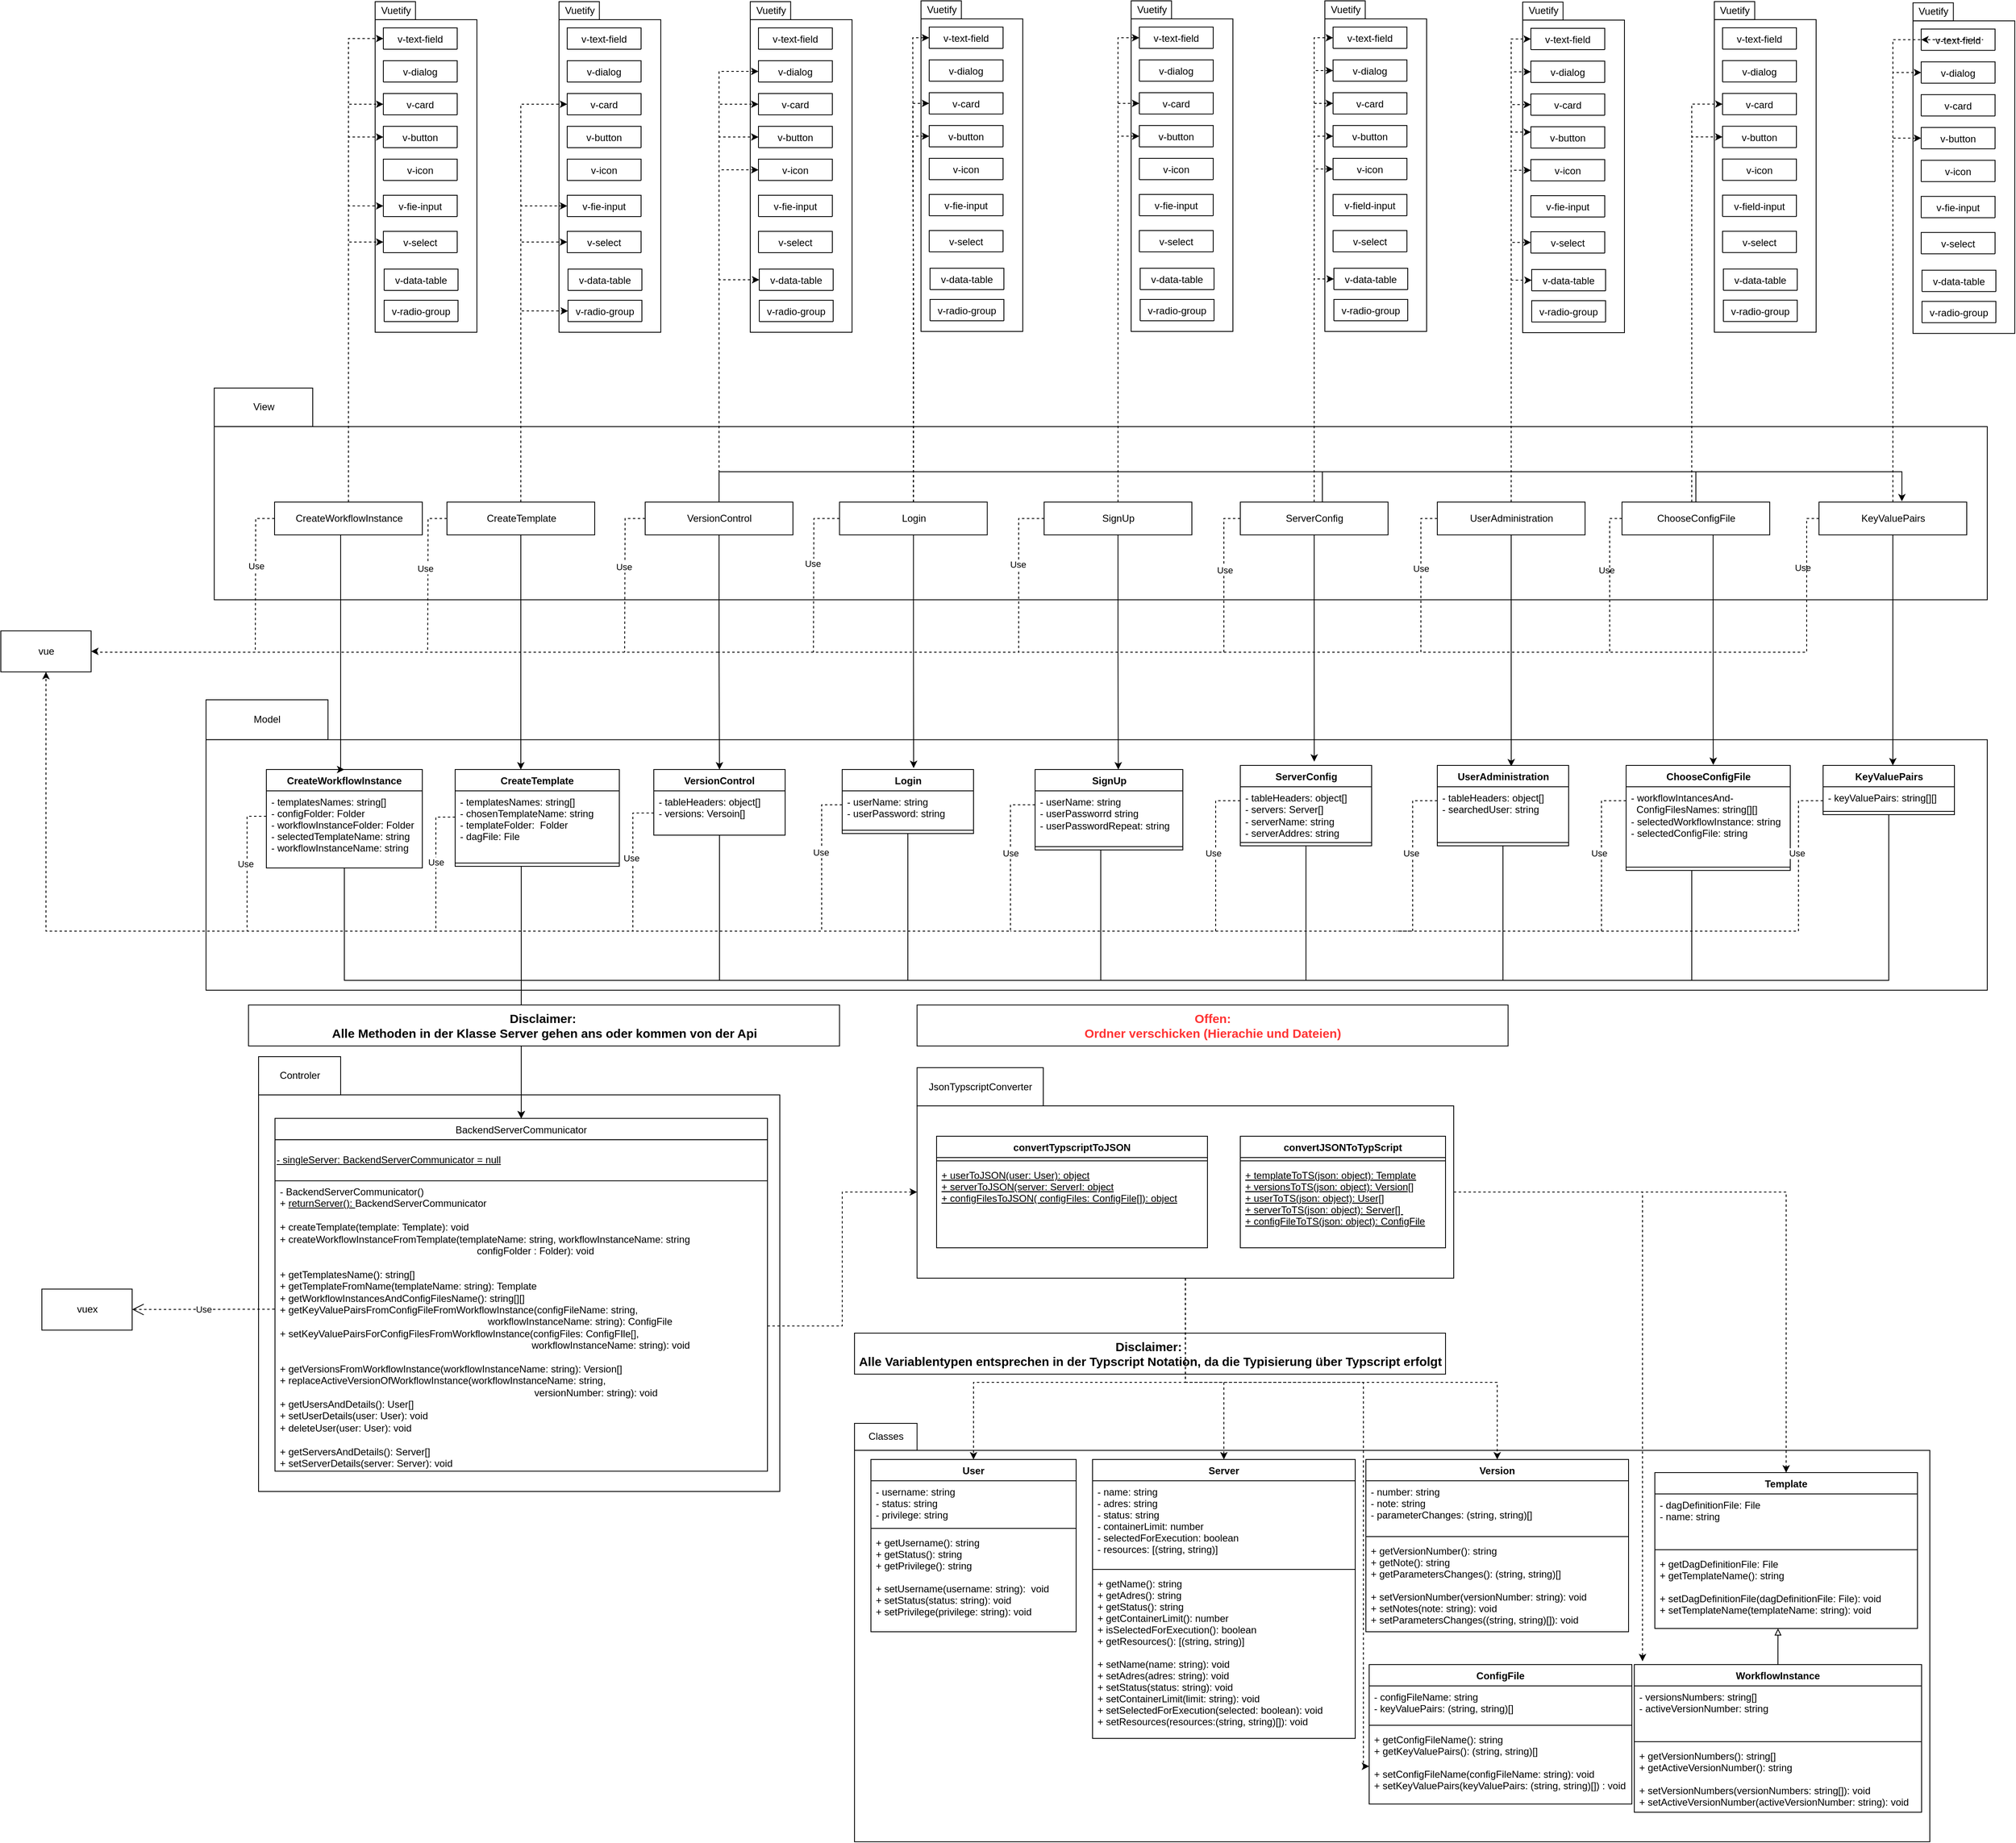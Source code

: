 <mxfile version="15.9.4" type="device"><diagram id="75CO_LptRTt2laYMUp1T" name="Page-1"><mxGraphModel dx="3085" dy="1663" grid="1" gridSize="10" guides="1" tooltips="1" connect="1" arrows="1" fold="1" page="1" pageScale="1" pageWidth="850" pageHeight="1100" math="0" shadow="0"><root><mxCell id="0"/><mxCell id="1" parent="0"/><mxCell id="z3Kn6UMQ87TC_x1oYjRb-316" value="" style="html=1;" parent="1" vertex="1"><mxGeometry x="1209.5" y="-119.58" width="124" height="381" as="geometry"/></mxCell><mxCell id="z3Kn6UMQ87TC_x1oYjRb-317" value="" style="html=1;" parent="1" vertex="1"><mxGeometry x="967.5" y="-121.08" width="124" height="381" as="geometry"/></mxCell><mxCell id="z3Kn6UMQ87TC_x1oYjRb-157" value="" style="html=1;" parent="1" vertex="1"><mxGeometry x="734" y="-120.5" width="124" height="381" as="geometry"/></mxCell><mxCell id="z3Kn6UMQ87TC_x1oYjRb-43" value="" style="html=1;" parent="1" vertex="1"><mxGeometry x="493" y="-122" width="124" height="381" as="geometry"/></mxCell><mxCell id="z3Kn6UMQ87TC_x1oYjRb-46" value="" style="html=1;" parent="1" vertex="1"><mxGeometry x="257" y="-122" width="124" height="381" as="geometry"/></mxCell><mxCell id="z3Kn6UMQ87TC_x1oYjRb-44" value="" style="html=1;" parent="1" vertex="1"><mxGeometry x="1" y="-122" width="124" height="381" as="geometry"/></mxCell><mxCell id="TROm8fGJsWG49ZNJDD4P-30" value="" style="html=1;" parent="1" vertex="1"><mxGeometry x="-806" y="1189.58" width="635" height="483.42" as="geometry"/></mxCell><mxCell id="TROm8fGJsWG49ZNJDD4P-320" value="" style="html=1;" parent="1" vertex="1"><mxGeometry x="-207" y="-121" width="124" height="381" as="geometry"/></mxCell><mxCell id="TROm8fGJsWG49ZNJDD4P-358" value="" style="html=1;" parent="1" vertex="1"><mxGeometry x="-664" y="-121" width="124" height="381" as="geometry"/></mxCell><mxCell id="TROm8fGJsWG49ZNJDD4P-1" value="" style="html=1;" parent="1" vertex="1"><mxGeometry x="-860" y="375" width="2160" height="211.11" as="geometry"/></mxCell><mxCell id="z3Kn6UMQ87TC_x1oYjRb-239" style="edgeStyle=orthogonalEdgeStyle;rounded=0;orthogonalLoop=1;jettySize=auto;html=1;dashed=1;endArrow=none;endFill=0;" parent="1" source="TROm8fGJsWG49ZNJDD4P-2" edge="1"><mxGeometry relative="1" as="geometry"><mxPoint x="-600" y="650" as="targetPoint"/></mxGeometry></mxCell><mxCell id="z3Kn6UMQ87TC_x1oYjRb-242" value="Use" style="edgeLabel;html=1;align=center;verticalAlign=middle;resizable=0;points=[];" parent="z3Kn6UMQ87TC_x1oYjRb-239" vertex="1" connectable="0"><mxGeometry x="-0.115" y="-4" relative="1" as="geometry"><mxPoint y="1" as="offset"/></mxGeometry></mxCell><mxCell id="TROm8fGJsWG49ZNJDD4P-2" value="CreateTemplate" style="html=1;" parent="1" vertex="1"><mxGeometry x="-576.5" y="467" width="180" height="40" as="geometry"/></mxCell><mxCell id="TROm8fGJsWG49ZNJDD4P-3" value="View" style="html=1;" parent="1" vertex="1"><mxGeometry x="-860" y="328" width="120" height="46.89" as="geometry"/></mxCell><mxCell id="TROm8fGJsWG49ZNJDD4P-395" style="edgeStyle=orthogonalEdgeStyle;rounded=0;orthogonalLoop=1;jettySize=auto;html=1;entryX=0;entryY=0.5;entryDx=0;entryDy=0;dashed=1;fontColor=#000000;" parent="1" source="TROm8fGJsWG49ZNJDD4P-4" target="TROm8fGJsWG49ZNJDD4P-359" edge="1"><mxGeometry relative="1" as="geometry"/></mxCell><mxCell id="TROm8fGJsWG49ZNJDD4P-396" style="edgeStyle=orthogonalEdgeStyle;rounded=0;orthogonalLoop=1;jettySize=auto;html=1;entryX=0;entryY=0.5;entryDx=0;entryDy=0;dashed=1;fontColor=#000000;" parent="1" source="TROm8fGJsWG49ZNJDD4P-4" target="TROm8fGJsWG49ZNJDD4P-367" edge="1"><mxGeometry relative="1" as="geometry"/></mxCell><mxCell id="TROm8fGJsWG49ZNJDD4P-397" style="edgeStyle=orthogonalEdgeStyle;rounded=0;orthogonalLoop=1;jettySize=auto;html=1;entryX=0;entryY=0.5;entryDx=0;entryDy=0;dashed=1;fontColor=#000000;" parent="1" source="TROm8fGJsWG49ZNJDD4P-4" target="TROm8fGJsWG49ZNJDD4P-371" edge="1"><mxGeometry relative="1" as="geometry"/></mxCell><mxCell id="TROm8fGJsWG49ZNJDD4P-398" style="edgeStyle=orthogonalEdgeStyle;rounded=0;orthogonalLoop=1;jettySize=auto;html=1;entryX=0;entryY=0.5;entryDx=0;entryDy=0;dashed=1;fontColor=#000000;" parent="1" source="TROm8fGJsWG49ZNJDD4P-4" target="TROm8fGJsWG49ZNJDD4P-379" edge="1"><mxGeometry relative="1" as="geometry"/></mxCell><mxCell id="TROm8fGJsWG49ZNJDD4P-399" style="edgeStyle=orthogonalEdgeStyle;rounded=0;orthogonalLoop=1;jettySize=auto;html=1;entryX=0;entryY=0.5;entryDx=0;entryDy=0;dashed=1;fontColor=#000000;" parent="1" source="TROm8fGJsWG49ZNJDD4P-4" target="TROm8fGJsWG49ZNJDD4P-383" edge="1"><mxGeometry relative="1" as="geometry"/></mxCell><mxCell id="z3Kn6UMQ87TC_x1oYjRb-240" style="edgeStyle=orthogonalEdgeStyle;rounded=0;orthogonalLoop=1;jettySize=auto;html=1;dashed=1;endArrow=none;endFill=0;" parent="1" source="TROm8fGJsWG49ZNJDD4P-4" edge="1"><mxGeometry relative="1" as="geometry"><mxPoint x="-810" y="650" as="targetPoint"/></mxGeometry></mxCell><mxCell id="z3Kn6UMQ87TC_x1oYjRb-241" value="Use" style="edgeLabel;html=1;align=center;verticalAlign=middle;resizable=0;points=[];" parent="z3Kn6UMQ87TC_x1oYjRb-240" vertex="1" connectable="0"><mxGeometry x="-0.137" relative="1" as="geometry"><mxPoint as="offset"/></mxGeometry></mxCell><mxCell id="TROm8fGJsWG49ZNJDD4P-4" value="CreateWorkflowInstance" style="html=1;" parent="1" vertex="1"><mxGeometry x="-786.5" y="467" width="180" height="40" as="geometry"/></mxCell><mxCell id="TROm8fGJsWG49ZNJDD4P-400" style="edgeStyle=orthogonalEdgeStyle;rounded=0;orthogonalLoop=1;jettySize=auto;html=1;entryX=0;entryY=0.5;entryDx=0;entryDy=0;dashed=1;fontColor=#000000;" parent="1" source="TROm8fGJsWG49ZNJDD4P-5" target="TROm8fGJsWG49ZNJDD4P-325" edge="1"><mxGeometry relative="1" as="geometry"/></mxCell><mxCell id="TROm8fGJsWG49ZNJDD4P-401" style="edgeStyle=orthogonalEdgeStyle;rounded=0;orthogonalLoop=1;jettySize=auto;html=1;entryX=0;entryY=0.5;entryDx=0;entryDy=0;dashed=1;fontColor=#000000;" parent="1" source="TROm8fGJsWG49ZNJDD4P-5" target="TROm8fGJsWG49ZNJDD4P-329" edge="1"><mxGeometry relative="1" as="geometry"/></mxCell><mxCell id="TROm8fGJsWG49ZNJDD4P-402" style="edgeStyle=orthogonalEdgeStyle;rounded=0;orthogonalLoop=1;jettySize=auto;html=1;entryX=0;entryY=0.5;entryDx=0;entryDy=0;dashed=1;fontColor=#000000;" parent="1" source="TROm8fGJsWG49ZNJDD4P-5" target="TROm8fGJsWG49ZNJDD4P-333" edge="1"><mxGeometry relative="1" as="geometry"/></mxCell><mxCell id="TROm8fGJsWG49ZNJDD4P-403" style="edgeStyle=orthogonalEdgeStyle;rounded=0;orthogonalLoop=1;jettySize=auto;html=1;entryX=0;entryY=0.5;entryDx=0;entryDy=0;dashed=1;fontColor=#000000;" parent="1" source="TROm8fGJsWG49ZNJDD4P-5" target="TROm8fGJsWG49ZNJDD4P-337" edge="1"><mxGeometry relative="1" as="geometry"/></mxCell><mxCell id="TROm8fGJsWG49ZNJDD4P-404" style="edgeStyle=orthogonalEdgeStyle;rounded=0;orthogonalLoop=1;jettySize=auto;html=1;entryX=0;entryY=0.5;entryDx=0;entryDy=0;dashed=1;fontColor=#000000;" parent="1" source="TROm8fGJsWG49ZNJDD4P-5" target="TROm8fGJsWG49ZNJDD4P-349" edge="1"><mxGeometry relative="1" as="geometry"/></mxCell><mxCell id="z3Kn6UMQ87TC_x1oYjRb-236" style="edgeStyle=orthogonalEdgeStyle;rounded=0;orthogonalLoop=1;jettySize=auto;html=1;entryX=1;entryY=0.5;entryDx=0;entryDy=0;dashed=1;endArrow=classic;endFill=1;" parent="1" source="TROm8fGJsWG49ZNJDD4P-5" target="z3Kn6UMQ87TC_x1oYjRb-11" edge="1"><mxGeometry relative="1" as="geometry"><Array as="points"><mxPoint x="-245" y="650"/><mxPoint x="-1004" y="650"/></Array></mxGeometry></mxCell><mxCell id="z3Kn6UMQ87TC_x1oYjRb-238" style="edgeStyle=orthogonalEdgeStyle;rounded=0;orthogonalLoop=1;jettySize=auto;html=1;dashed=1;endArrow=none;endFill=0;" parent="1" source="TROm8fGJsWG49ZNJDD4P-5" edge="1"><mxGeometry relative="1" as="geometry"><mxPoint x="-360" y="650" as="targetPoint"/></mxGeometry></mxCell><mxCell id="z3Kn6UMQ87TC_x1oYjRb-243" value="Use" style="edgeLabel;html=1;align=center;verticalAlign=middle;resizable=0;points=[];" parent="z3Kn6UMQ87TC_x1oYjRb-238" vertex="1" connectable="0"><mxGeometry x="-0.117" y="-2" relative="1" as="geometry"><mxPoint as="offset"/></mxGeometry></mxCell><mxCell id="z3Kn6UMQ87TC_x1oYjRb-285" style="edgeStyle=orthogonalEdgeStyle;rounded=0;orthogonalLoop=1;jettySize=auto;html=1;entryX=0.561;entryY=-0.021;entryDx=0;entryDy=0;entryPerimeter=0;endArrow=classic;endFill=1;" parent="1" source="TROm8fGJsWG49ZNJDD4P-5" target="z3Kn6UMQ87TC_x1oYjRb-282" edge="1"><mxGeometry relative="1" as="geometry"><Array as="points"><mxPoint x="-245" y="430"/><mxPoint x="1196" y="430"/></Array></mxGeometry></mxCell><mxCell id="TROm8fGJsWG49ZNJDD4P-5" value="VersionControl" style="html=1;" parent="1" vertex="1"><mxGeometry x="-335" y="467" width="180" height="40" as="geometry"/></mxCell><mxCell id="TROm8fGJsWG49ZNJDD4P-6" style="edgeStyle=orthogonalEdgeStyle;rounded=0;orthogonalLoop=1;jettySize=auto;html=1;entryX=1;entryY=0.5;entryDx=0;entryDy=0;dashed=1;endArrow=none;endFill=0;fontSize=10;startArrow=open;startFill=0;" parent="1" edge="1"><mxGeometry relative="1" as="geometry"><mxPoint x="560" y="525" as="targetPoint"/></mxGeometry></mxCell><mxCell id="TROm8fGJsWG49ZNJDD4P-7" style="edgeStyle=orthogonalEdgeStyle;rounded=0;orthogonalLoop=1;jettySize=auto;html=1;entryX=1;entryY=0.5;entryDx=0;entryDy=0;dashed=1;endArrow=none;endFill=0;fontSize=10;startArrow=open;startFill=0;" parent="1" edge="1"><mxGeometry relative="1" as="geometry"><mxPoint x="560" y="525" as="targetPoint"/></mxGeometry></mxCell><mxCell id="TROm8fGJsWG49ZNJDD4P-8" style="edgeStyle=orthogonalEdgeStyle;rounded=0;orthogonalLoop=1;jettySize=auto;html=1;entryX=1;entryY=0.5;entryDx=0;entryDy=0;dashed=1;endArrow=none;endFill=0;fontSize=10;startArrow=open;startFill=0;" parent="1" edge="1"><mxGeometry relative="1" as="geometry"><mxPoint x="600" y="451" as="targetPoint"/></mxGeometry></mxCell><mxCell id="TROm8fGJsWG49ZNJDD4P-9" style="edgeStyle=orthogonalEdgeStyle;rounded=0;orthogonalLoop=1;jettySize=auto;html=1;entryX=1;entryY=0.5;entryDx=0;entryDy=0;dashed=1;endArrow=none;endFill=0;fontSize=10;startArrow=open;startFill=0;" parent="1" edge="1"><mxGeometry relative="1" as="geometry"><mxPoint x="600" y="451" as="targetPoint"/></mxGeometry></mxCell><mxCell id="TROm8fGJsWG49ZNJDD4P-10" style="edgeStyle=orthogonalEdgeStyle;rounded=0;orthogonalLoop=1;jettySize=auto;html=1;entryX=1;entryY=0.5;entryDx=0;entryDy=0;dashed=1;endArrow=none;endFill=0;fontSize=10;startArrow=open;startFill=0;" parent="1" edge="1"><mxGeometry relative="1" as="geometry"><mxPoint x="-296.5" y="441" as="targetPoint"/></mxGeometry></mxCell><mxCell id="TROm8fGJsWG49ZNJDD4P-16" value="CreateWorkflowInstance" style="swimlane;fontStyle=1;align=center;verticalAlign=top;childLayout=stackLayout;horizontal=1;startSize=26;horizontalStack=0;resizeParent=1;resizeParentMax=0;resizeLast=0;collapsible=1;marginBottom=0;" parent="1" vertex="1" collapsed="1"><mxGeometry x="-786.5" y="788" width="190" height="30" as="geometry"><mxRectangle x="30" y="80" width="160" height="86" as="alternateBounds"/></mxGeometry></mxCell><mxCell id="TROm8fGJsWG49ZNJDD4P-17" value="+ field: type" style="text;strokeColor=none;fillColor=none;align=left;verticalAlign=top;spacingLeft=4;spacingRight=4;overflow=hidden;rotatable=0;points=[[0,0.5],[1,0.5]];portConstraint=eastwest;" parent="TROm8fGJsWG49ZNJDD4P-16" vertex="1"><mxGeometry y="26" width="190" height="26" as="geometry"/></mxCell><mxCell id="TROm8fGJsWG49ZNJDD4P-18" value="" style="line;strokeWidth=1;fillColor=none;align=left;verticalAlign=middle;spacingTop=-1;spacingLeft=3;spacingRight=3;rotatable=0;labelPosition=right;points=[];portConstraint=eastwest;" parent="TROm8fGJsWG49ZNJDD4P-16" vertex="1"><mxGeometry y="52" width="190" height="8" as="geometry"/></mxCell><mxCell id="TROm8fGJsWG49ZNJDD4P-19" value="+ method(type): type" style="text;strokeColor=none;fillColor=none;align=left;verticalAlign=top;spacingLeft=4;spacingRight=4;overflow=hidden;rotatable=0;points=[[0,0.5],[1,0.5]];portConstraint=eastwest;" parent="TROm8fGJsWG49ZNJDD4P-16" vertex="1"><mxGeometry y="60" width="190" height="26" as="geometry"/></mxCell><mxCell id="TROm8fGJsWG49ZNJDD4P-20" value="CreateTemplate&#10;" style="swimlane;fontStyle=1;align=center;verticalAlign=top;childLayout=stackLayout;horizontal=1;startSize=26;horizontalStack=0;resizeParent=1;resizeParentMax=0;resizeLast=0;collapsible=1;marginBottom=0;" parent="1" vertex="1" collapsed="1"><mxGeometry x="-566.5" y="788" width="190" height="30" as="geometry"><mxRectangle x="30" y="80" width="160" height="86" as="alternateBounds"/></mxGeometry></mxCell><mxCell id="TROm8fGJsWG49ZNJDD4P-21" value="+ field: type" style="text;strokeColor=none;fillColor=none;align=left;verticalAlign=top;spacingLeft=4;spacingRight=4;overflow=hidden;rotatable=0;points=[[0,0.5],[1,0.5]];portConstraint=eastwest;" parent="TROm8fGJsWG49ZNJDD4P-20" vertex="1"><mxGeometry y="26" width="190" height="26" as="geometry"/></mxCell><mxCell id="TROm8fGJsWG49ZNJDD4P-22" value="" style="line;strokeWidth=1;fillColor=none;align=left;verticalAlign=middle;spacingTop=-1;spacingLeft=3;spacingRight=3;rotatable=0;labelPosition=right;points=[];portConstraint=eastwest;" parent="TROm8fGJsWG49ZNJDD4P-20" vertex="1"><mxGeometry y="52" width="190" height="8" as="geometry"/></mxCell><mxCell id="TROm8fGJsWG49ZNJDD4P-23" value="+ method(type): type" style="text;strokeColor=none;fillColor=none;align=left;verticalAlign=top;spacingLeft=4;spacingRight=4;overflow=hidden;rotatable=0;points=[[0,0.5],[1,0.5]];portConstraint=eastwest;" parent="TROm8fGJsWG49ZNJDD4P-20" vertex="1"><mxGeometry y="60" width="190" height="26" as="geometry"/></mxCell><mxCell id="TROm8fGJsWG49ZNJDD4P-24" value="VersionControl" style="swimlane;fontStyle=1;align=center;verticalAlign=top;childLayout=stackLayout;horizontal=1;startSize=26;horizontalStack=0;resizeParent=1;resizeParentMax=0;resizeLast=0;collapsible=1;marginBottom=0;" parent="1" vertex="1"><mxGeometry x="-324.5" y="788" width="160" height="80" as="geometry"><mxRectangle x="530" y="840" width="190" height="30" as="alternateBounds"/></mxGeometry></mxCell><mxCell id="TROm8fGJsWG49ZNJDD4P-25" value="- headers1&#10;- headers2&#10;- dialogue" style="text;strokeColor=none;fillColor=none;align=left;verticalAlign=top;spacingLeft=4;spacingRight=4;overflow=hidden;rotatable=0;points=[[0,0.5],[1,0.5]];portConstraint=eastwest;" parent="TROm8fGJsWG49ZNJDD4P-24" vertex="1"><mxGeometry y="26" width="160" height="54" as="geometry"/></mxCell><mxCell id="TROm8fGJsWG49ZNJDD4P-26" value="" style="html=1;align=left;" parent="1" vertex="1"><mxGeometry x="-326.5" y="868" width="160" height="50" as="geometry"/></mxCell><mxCell id="TROm8fGJsWG49ZNJDD4P-27" style="edgeStyle=orthogonalEdgeStyle;rounded=0;orthogonalLoop=1;jettySize=auto;html=1;entryX=1;entryY=0.5;entryDx=0;entryDy=0;dashed=1;endArrow=none;endFill=0;fontSize=10;startArrow=open;startFill=0;" parent="1" edge="1"><mxGeometry relative="1" as="geometry"><mxPoint x="-296.5" y="441" as="targetPoint"/></mxGeometry></mxCell><mxCell id="TROm8fGJsWG49ZNJDD4P-33" value="Model" style="html=1;" parent="1" vertex="1"><mxGeometry x="-870" y="708" width="148.596" height="48.684" as="geometry"/></mxCell><mxCell id="TROm8fGJsWG49ZNJDD4P-34" value="" style="html=1;" parent="1" vertex="1"><mxGeometry x="-870" y="756.68" width="2170" height="305.32" as="geometry"/></mxCell><mxCell id="TROm8fGJsWG49ZNJDD4P-35" value="CreateTemplate&#10;" style="swimlane;fontStyle=1;align=center;verticalAlign=top;childLayout=stackLayout;horizontal=1;startSize=26;horizontalStack=0;resizeParent=1;resizeParentMax=0;resizeLast=0;collapsible=1;marginBottom=0;" parent="1" vertex="1"><mxGeometry x="-566.5" y="793" width="200" height="118" as="geometry"><mxRectangle x="290" y="840" width="190" height="30" as="alternateBounds"/></mxGeometry></mxCell><mxCell id="TROm8fGJsWG49ZNJDD4P-36" value="- templatesNames: string[]&#10;- chosenTemplateName: string&#10;- templateFolder:  Folder&#10;- dagFile: File" style="text;strokeColor=none;fillColor=none;align=left;verticalAlign=top;spacingLeft=4;spacingRight=4;overflow=hidden;rotatable=0;points=[[0,0.5],[1,0.5]];portConstraint=eastwest;" parent="TROm8fGJsWG49ZNJDD4P-35" vertex="1"><mxGeometry y="26" width="200" height="84" as="geometry"/></mxCell><mxCell id="TROm8fGJsWG49ZNJDD4P-37" value="" style="line;strokeWidth=1;fillColor=none;align=left;verticalAlign=middle;spacingTop=-1;spacingLeft=3;spacingRight=3;rotatable=0;labelPosition=right;points=[];portConstraint=eastwest;" parent="TROm8fGJsWG49ZNJDD4P-35" vertex="1"><mxGeometry y="110" width="200" height="8" as="geometry"/></mxCell><mxCell id="TROm8fGJsWG49ZNJDD4P-405" style="edgeStyle=orthogonalEdgeStyle;rounded=0;orthogonalLoop=1;jettySize=auto;html=1;entryX=0.5;entryY=0;entryDx=0;entryDy=0;fontColor=#000000;" parent="1" source="TROm8fGJsWG49ZNJDD4P-38" target="TROm8fGJsWG49ZNJDD4P-31" edge="1"><mxGeometry relative="1" as="geometry"><Array as="points"><mxPoint x="-244" y="1050"/><mxPoint x="-486" y="1050"/></Array></mxGeometry></mxCell><mxCell id="TROm8fGJsWG49ZNJDD4P-38" value="VersionControl" style="swimlane;fontStyle=1;align=center;verticalAlign=top;childLayout=stackLayout;horizontal=1;startSize=26;horizontalStack=0;resizeParent=1;resizeParentMax=0;resizeLast=0;collapsible=1;marginBottom=0;" parent="1" vertex="1"><mxGeometry x="-324.5" y="793" width="160" height="80" as="geometry"><mxRectangle x="-326.5" y="756" width="190" height="30" as="alternateBounds"/></mxGeometry></mxCell><mxCell id="TROm8fGJsWG49ZNJDD4P-39" value="- tableHeaders: object[]&#10;- versions: Versoin[]" style="text;strokeColor=none;fillColor=none;align=left;verticalAlign=top;spacingLeft=4;spacingRight=4;overflow=hidden;rotatable=0;points=[[0,0.5],[1,0.5]];portConstraint=eastwest;" parent="TROm8fGJsWG49ZNJDD4P-38" vertex="1"><mxGeometry y="26" width="160" height="54" as="geometry"/></mxCell><mxCell id="TROm8fGJsWG49ZNJDD4P-40" style="edgeStyle=orthogonalEdgeStyle;rounded=0;orthogonalLoop=1;jettySize=auto;html=1;entryX=0.5;entryY=0;entryDx=0;entryDy=0;exitX=0.5;exitY=1;exitDx=0;exitDy=0;" parent="1" source="TROm8fGJsWG49ZNJDD4P-35" target="TROm8fGJsWG49ZNJDD4P-31" edge="1"><mxGeometry relative="1" as="geometry"><mxPoint x="-486.474" y="968" as="sourcePoint"/><Array as="points"><mxPoint x="-486" y="911"/></Array></mxGeometry></mxCell><mxCell id="TROm8fGJsWG49ZNJDD4P-42" value="&lt;b style=&quot;font-size: 15px&quot;&gt;Disclaimer:&amp;nbsp;&lt;br&gt;Alle Variablentypen entsprechen in der Typscript Notation, da die Typisierung über Typscript erfolgt&lt;/b&gt;" style="html=1;" parent="1" vertex="1"><mxGeometry x="-80" y="1480" width="720" height="50" as="geometry"/></mxCell><mxCell id="TROm8fGJsWG49ZNJDD4P-43" value="Classes" style="html=1;" parent="1" vertex="1"><mxGeometry x="-80" y="1590" width="76.228" height="32.895" as="geometry"/></mxCell><mxCell id="TROm8fGJsWG49ZNJDD4P-44" value="" style="html=1;" parent="1" vertex="1"><mxGeometry x="-80" y="1622.89" width="1310" height="477.11" as="geometry"/></mxCell><mxCell id="TROm8fGJsWG49ZNJDD4P-45" value="User" style="swimlane;fontStyle=1;align=center;verticalAlign=top;childLayout=stackLayout;horizontal=1;startSize=26;horizontalStack=0;resizeParent=1;resizeParentMax=0;resizeLast=0;collapsible=1;marginBottom=0;" parent="1" vertex="1"><mxGeometry x="-60" y="1634" width="250" height="210" as="geometry"/></mxCell><mxCell id="TROm8fGJsWG49ZNJDD4P-46" value="- username: string&#10;- status: string&#10;- privilege: string" style="text;strokeColor=none;fillColor=none;align=left;verticalAlign=top;spacingLeft=4;spacingRight=4;overflow=hidden;rotatable=0;points=[[0,0.5],[1,0.5]];portConstraint=eastwest;" parent="TROm8fGJsWG49ZNJDD4P-45" vertex="1"><mxGeometry y="26" width="250" height="54" as="geometry"/></mxCell><mxCell id="TROm8fGJsWG49ZNJDD4P-47" value="" style="line;strokeWidth=1;fillColor=none;align=left;verticalAlign=middle;spacingTop=-1;spacingLeft=3;spacingRight=3;rotatable=0;labelPosition=right;points=[];portConstraint=eastwest;" parent="TROm8fGJsWG49ZNJDD4P-45" vertex="1"><mxGeometry y="80" width="250" height="8" as="geometry"/></mxCell><mxCell id="TROm8fGJsWG49ZNJDD4P-48" value="+ getUsername(): string&#10;+ getStatus(): string&#10;+ getPrivilege(): string&#10;&#10;+ setUsername(username: string):  void&#10;+ setStatus(status: string): void&#10;+ setPrivilege(privilege: string): void" style="text;strokeColor=none;fillColor=none;align=left;verticalAlign=top;spacingLeft=4;spacingRight=4;overflow=hidden;rotatable=0;points=[[0,0.5],[1,0.5]];portConstraint=eastwest;" parent="TROm8fGJsWG49ZNJDD4P-45" vertex="1"><mxGeometry y="88" width="250" height="122" as="geometry"/></mxCell><mxCell id="TROm8fGJsWG49ZNJDD4P-49" value="Server" style="swimlane;fontStyle=1;align=center;verticalAlign=top;childLayout=stackLayout;horizontal=1;startSize=26;horizontalStack=0;resizeParent=1;resizeParentMax=0;resizeLast=0;collapsible=1;marginBottom=0;" parent="1" vertex="1"><mxGeometry x="210" y="1634" width="320" height="340" as="geometry"/></mxCell><mxCell id="TROm8fGJsWG49ZNJDD4P-50" value="- name: string&#10;- adres: string&#10;- status: string&#10;- containerLimit: number&#10;- selectedForExecution: boolean&#10;- resources: [(string, string)]" style="text;strokeColor=none;fillColor=none;align=left;verticalAlign=top;spacingLeft=4;spacingRight=4;overflow=hidden;rotatable=0;points=[[0,0.5],[1,0.5]];portConstraint=eastwest;" parent="TROm8fGJsWG49ZNJDD4P-49" vertex="1"><mxGeometry y="26" width="320" height="104" as="geometry"/></mxCell><mxCell id="TROm8fGJsWG49ZNJDD4P-51" value="" style="line;strokeWidth=1;fillColor=none;align=left;verticalAlign=middle;spacingTop=-1;spacingLeft=3;spacingRight=3;rotatable=0;labelPosition=right;points=[];portConstraint=eastwest;" parent="TROm8fGJsWG49ZNJDD4P-49" vertex="1"><mxGeometry y="130" width="320" height="8" as="geometry"/></mxCell><mxCell id="TROm8fGJsWG49ZNJDD4P-52" value="+ getName(): string&#10;+ getAdres(): string&#10;+ getStatus(): string&#10;+ getContainerLimit(): number&#10;+ isSelectedForExecution(): boolean&#10;+ getResources(): [(string, string)]&#10;&#10;+ setName(name: string): void&#10;+ setAdres(adres: string): void&#10;+ setStatus(status: string): void&#10;+ setContainerLimit(limit: string): void&#10;+ setSelectedForExecution(selected: boolean): void&#10;+ setResources(resources:(string, string)[]): void" style="text;strokeColor=none;fillColor=none;align=left;verticalAlign=top;spacingLeft=4;spacingRight=4;overflow=hidden;rotatable=0;points=[[0,0.5],[1,0.5]];portConstraint=eastwest;" parent="TROm8fGJsWG49ZNJDD4P-49" vertex="1"><mxGeometry y="138" width="320" height="202" as="geometry"/></mxCell><mxCell id="TROm8fGJsWG49ZNJDD4P-76" value="Template" style="swimlane;fontStyle=1;align=center;verticalAlign=top;childLayout=stackLayout;horizontal=1;startSize=26;horizontalStack=0;resizeParent=1;resizeParentMax=0;resizeLast=0;collapsible=1;marginBottom=0;fontSize=12;" parent="1" vertex="1"><mxGeometry x="895" y="1650" width="320" height="190" as="geometry"/></mxCell><mxCell id="TROm8fGJsWG49ZNJDD4P-77" value="- dagDefinitionFile: File&#10;- name: string" style="text;strokeColor=none;fillColor=none;align=left;verticalAlign=top;spacingLeft=4;spacingRight=4;overflow=hidden;rotatable=0;points=[[0,0.5],[1,0.5]];portConstraint=eastwest;dashed=1;fontSize=12;" parent="TROm8fGJsWG49ZNJDD4P-76" vertex="1"><mxGeometry y="26" width="320" height="64" as="geometry"/></mxCell><mxCell id="TROm8fGJsWG49ZNJDD4P-78" value="" style="line;strokeWidth=1;fillColor=none;align=left;verticalAlign=middle;spacingTop=-1;spacingLeft=3;spacingRight=3;rotatable=0;labelPosition=right;points=[];portConstraint=eastwest;fontSize=12;" parent="TROm8fGJsWG49ZNJDD4P-76" vertex="1"><mxGeometry y="90" width="320" height="8" as="geometry"/></mxCell><mxCell id="TROm8fGJsWG49ZNJDD4P-79" value="+ getDagDefinitionFile: File&#10;+ getTemplateName(): string&#10;&#10;+ setDagDefinitionFile(dagDefinitionFile: File): void&#10;+ setTemplateName(templateName: string): void" style="text;strokeColor=none;fillColor=none;align=left;verticalAlign=top;spacingLeft=4;spacingRight=4;overflow=hidden;rotatable=0;points=[[0,0.5],[1,0.5]];portConstraint=eastwest;fontSize=12;" parent="TROm8fGJsWG49ZNJDD4P-76" vertex="1"><mxGeometry y="98" width="320" height="92" as="geometry"/></mxCell><mxCell id="TROm8fGJsWG49ZNJDD4P-80" style="edgeStyle=orthogonalEdgeStyle;rounded=0;orthogonalLoop=1;jettySize=auto;html=1;entryX=0.469;entryY=1;entryDx=0;entryDy=0;entryPerimeter=0;fontSize=12;endArrow=block;endFill=0;" parent="1" source="TROm8fGJsWG49ZNJDD4P-81" target="TROm8fGJsWG49ZNJDD4P-79" edge="1"><mxGeometry relative="1" as="geometry"/></mxCell><mxCell id="TROm8fGJsWG49ZNJDD4P-81" value="WorkflowInstance" style="swimlane;fontStyle=1;align=center;verticalAlign=top;childLayout=stackLayout;horizontal=1;startSize=26;horizontalStack=0;resizeParent=1;resizeParentMax=0;resizeLast=0;collapsible=1;marginBottom=0;fontSize=12;" parent="1" vertex="1"><mxGeometry x="870" y="1884" width="350" height="180" as="geometry"/></mxCell><mxCell id="TROm8fGJsWG49ZNJDD4P-82" value="- versionsNumbers: string[]&#10;- activeVersionNumber: string&#10;" style="text;strokeColor=none;fillColor=none;align=left;verticalAlign=top;spacingLeft=4;spacingRight=4;overflow=hidden;rotatable=0;points=[[0,0.5],[1,0.5]];portConstraint=eastwest;dashed=1;fontSize=12;" parent="TROm8fGJsWG49ZNJDD4P-81" vertex="1"><mxGeometry y="26" width="350" height="64" as="geometry"/></mxCell><mxCell id="TROm8fGJsWG49ZNJDD4P-83" value="" style="line;strokeWidth=1;fillColor=none;align=left;verticalAlign=middle;spacingTop=-1;spacingLeft=3;spacingRight=3;rotatable=0;labelPosition=right;points=[];portConstraint=eastwest;fontSize=12;" parent="TROm8fGJsWG49ZNJDD4P-81" vertex="1"><mxGeometry y="90" width="350" height="8" as="geometry"/></mxCell><mxCell id="TROm8fGJsWG49ZNJDD4P-84" value="+ getVersionNumbers(): string[]&#10;+ getActiveVersionNumber(): string&#10;&#10;+ setVersionNumbers(versionNumbers: string[]): void&#10;+ setActiveVersionNumber(activeVersionNumber: string): void" style="text;strokeColor=none;fillColor=none;align=left;verticalAlign=top;spacingLeft=4;spacingRight=4;overflow=hidden;rotatable=0;points=[[0,0.5],[1,0.5]];portConstraint=eastwest;fontSize=12;" parent="TROm8fGJsWG49ZNJDD4P-81" vertex="1"><mxGeometry y="98" width="350" height="82" as="geometry"/></mxCell><mxCell id="TROm8fGJsWG49ZNJDD4P-85" value="Version" style="swimlane;fontStyle=1;align=center;verticalAlign=top;childLayout=stackLayout;horizontal=1;startSize=26;horizontalStack=0;resizeParent=1;resizeParentMax=0;resizeLast=0;collapsible=1;marginBottom=0;fontSize=12;" parent="1" vertex="1"><mxGeometry x="543" y="1634" width="320" height="210" as="geometry"/></mxCell><mxCell id="TROm8fGJsWG49ZNJDD4P-86" value="- number: string&#10;- note: string&#10;- parameterChanges: (string, string)[]&#10;" style="text;strokeColor=none;fillColor=none;align=left;verticalAlign=top;spacingLeft=4;spacingRight=4;overflow=hidden;rotatable=0;points=[[0,0.5],[1,0.5]];portConstraint=eastwest;dashed=1;fontSize=12;" parent="TROm8fGJsWG49ZNJDD4P-85" vertex="1"><mxGeometry y="26" width="320" height="64" as="geometry"/></mxCell><mxCell id="TROm8fGJsWG49ZNJDD4P-87" value="" style="line;strokeWidth=1;fillColor=none;align=left;verticalAlign=middle;spacingTop=-1;spacingLeft=3;spacingRight=3;rotatable=0;labelPosition=right;points=[];portConstraint=eastwest;fontSize=12;" parent="TROm8fGJsWG49ZNJDD4P-85" vertex="1"><mxGeometry y="90" width="320" height="8" as="geometry"/></mxCell><mxCell id="TROm8fGJsWG49ZNJDD4P-88" value="+ getVersionNumber(): string&#10;+ getNote(): string&#10;+ getParametersChanges():  (string, string)[]&#10;&#10;+ setVersionNumber(versionNumber: string): void&#10;+ setNotes(note: string): void&#10;+ setParametersChanges((string, string)[]): void" style="text;strokeColor=none;fillColor=none;align=left;verticalAlign=top;spacingLeft=4;spacingRight=4;overflow=hidden;rotatable=0;points=[[0,0.5],[1,0.5]];portConstraint=eastwest;fontSize=12;" parent="TROm8fGJsWG49ZNJDD4P-85" vertex="1"><mxGeometry y="98" width="320" height="112" as="geometry"/></mxCell><mxCell id="TROm8fGJsWG49ZNJDD4P-406" style="edgeStyle=orthogonalEdgeStyle;rounded=0;orthogonalLoop=1;jettySize=auto;html=1;entryX=0.5;entryY=0;entryDx=0;entryDy=0;fontColor=#000000;" parent="1" source="TROm8fGJsWG49ZNJDD4P-93" target="TROm8fGJsWG49ZNJDD4P-31" edge="1"><mxGeometry relative="1" as="geometry"><Array as="points"><mxPoint x="-701" y="1050"/><mxPoint x="-486" y="1050"/></Array></mxGeometry></mxCell><mxCell id="TROm8fGJsWG49ZNJDD4P-93" value="CreateWorkflowInstance" style="swimlane;fontStyle=1;align=center;verticalAlign=top;childLayout=stackLayout;horizontal=1;startSize=26;horizontalStack=0;resizeParent=1;resizeParentMax=0;resizeLast=0;collapsible=1;marginBottom=0;" parent="1" vertex="1"><mxGeometry x="-796.5" y="793" width="190" height="120" as="geometry"><mxRectangle x="70" y="840" width="190" height="30" as="alternateBounds"/></mxGeometry></mxCell><mxCell id="TROm8fGJsWG49ZNJDD4P-94" value="- templatesNames: string[]&#10;- configFolder: Folder&#10;- workflowInstanceFolder: Folder&#10;- selectedTemplateName: string&#10;- workflowInstanceName: string" style="text;strokeColor=none;fillColor=none;align=left;verticalAlign=top;spacingLeft=4;spacingRight=4;overflow=hidden;rotatable=0;points=[[0,0.5],[1,0.5]];portConstraint=eastwest;" parent="TROm8fGJsWG49ZNJDD4P-93" vertex="1"><mxGeometry y="26" width="190" height="94" as="geometry"/></mxCell><mxCell id="TROm8fGJsWG49ZNJDD4P-97" value="Vuetify" style="html=1;" parent="1" vertex="1"><mxGeometry x="-440" y="-143" width="49.21" height="21.923" as="geometry"/></mxCell><mxCell id="TROm8fGJsWG49ZNJDD4P-98" value="" style="html=1;" parent="1" vertex="1"><mxGeometry x="-440" y="-121" width="124" height="381" as="geometry"/></mxCell><mxCell id="TROm8fGJsWG49ZNJDD4P-99" value="v-text-field" style="swimlane;fontStyle=0;childLayout=stackLayout;horizontal=1;startSize=26;fillColor=none;horizontalStack=0;resizeParent=1;resizeParentMax=0;resizeLast=0;collapsible=1;marginBottom=0;" parent="1" vertex="1" collapsed="1"><mxGeometry x="-430" y="-111" width="90" height="26" as="geometry"><mxRectangle x="10" y="38" width="140" height="104" as="alternateBounds"/></mxGeometry></mxCell><mxCell id="TROm8fGJsWG49ZNJDD4P-100" value="+ field: type" style="text;strokeColor=none;fillColor=none;align=left;verticalAlign=top;spacingLeft=4;spacingRight=4;overflow=hidden;rotatable=0;points=[[0,0.5],[1,0.5]];portConstraint=eastwest;" parent="TROm8fGJsWG49ZNJDD4P-99" vertex="1"><mxGeometry y="26" width="90" height="26" as="geometry"/></mxCell><mxCell id="TROm8fGJsWG49ZNJDD4P-101" value="+ field: type" style="text;strokeColor=none;fillColor=none;align=left;verticalAlign=top;spacingLeft=4;spacingRight=4;overflow=hidden;rotatable=0;points=[[0,0.5],[1,0.5]];portConstraint=eastwest;" parent="TROm8fGJsWG49ZNJDD4P-99" vertex="1"><mxGeometry y="52" width="90" height="26" as="geometry"/></mxCell><mxCell id="TROm8fGJsWG49ZNJDD4P-102" value="+ field: type" style="text;strokeColor=none;fillColor=none;align=left;verticalAlign=top;spacingLeft=4;spacingRight=4;overflow=hidden;rotatable=0;points=[[0,0.5],[1,0.5]];portConstraint=eastwest;" parent="TROm8fGJsWG49ZNJDD4P-99" vertex="1"><mxGeometry y="78" width="90" height="26" as="geometry"/></mxCell><mxCell id="TROm8fGJsWG49ZNJDD4P-103" value="v-dialog" style="swimlane;fontStyle=0;childLayout=stackLayout;horizontal=1;startSize=26;fillColor=none;horizontalStack=0;resizeParent=1;resizeParentMax=0;resizeLast=0;collapsible=1;marginBottom=0;" parent="1" vertex="1" collapsed="1"><mxGeometry x="-430" y="-71" width="90" height="26" as="geometry"><mxRectangle x="10" y="38" width="140" height="104" as="alternateBounds"/></mxGeometry></mxCell><mxCell id="TROm8fGJsWG49ZNJDD4P-104" value="+ field: type" style="text;strokeColor=none;fillColor=none;align=left;verticalAlign=top;spacingLeft=4;spacingRight=4;overflow=hidden;rotatable=0;points=[[0,0.5],[1,0.5]];portConstraint=eastwest;" parent="TROm8fGJsWG49ZNJDD4P-103" vertex="1"><mxGeometry y="26" width="90" height="26" as="geometry"/></mxCell><mxCell id="TROm8fGJsWG49ZNJDD4P-105" value="+ field: type" style="text;strokeColor=none;fillColor=none;align=left;verticalAlign=top;spacingLeft=4;spacingRight=4;overflow=hidden;rotatable=0;points=[[0,0.5],[1,0.5]];portConstraint=eastwest;" parent="TROm8fGJsWG49ZNJDD4P-103" vertex="1"><mxGeometry y="52" width="90" height="26" as="geometry"/></mxCell><mxCell id="TROm8fGJsWG49ZNJDD4P-106" value="+ field: type" style="text;strokeColor=none;fillColor=none;align=left;verticalAlign=top;spacingLeft=4;spacingRight=4;overflow=hidden;rotatable=0;points=[[0,0.5],[1,0.5]];portConstraint=eastwest;" parent="TROm8fGJsWG49ZNJDD4P-103" vertex="1"><mxGeometry y="78" width="90" height="26" as="geometry"/></mxCell><mxCell id="TROm8fGJsWG49ZNJDD4P-107" value="v-card" style="swimlane;fontStyle=0;childLayout=stackLayout;horizontal=1;startSize=26;fillColor=none;horizontalStack=0;resizeParent=1;resizeParentMax=0;resizeLast=0;collapsible=1;marginBottom=0;" parent="1" vertex="1" collapsed="1"><mxGeometry x="-430" y="-31" width="90" height="26" as="geometry"><mxRectangle x="10" y="38" width="140" height="104" as="alternateBounds"/></mxGeometry></mxCell><mxCell id="TROm8fGJsWG49ZNJDD4P-108" value="+ field: type" style="text;strokeColor=none;fillColor=none;align=left;verticalAlign=top;spacingLeft=4;spacingRight=4;overflow=hidden;rotatable=0;points=[[0,0.5],[1,0.5]];portConstraint=eastwest;" parent="TROm8fGJsWG49ZNJDD4P-107" vertex="1"><mxGeometry y="26" width="90" height="26" as="geometry"/></mxCell><mxCell id="TROm8fGJsWG49ZNJDD4P-109" value="+ field: type" style="text;strokeColor=none;fillColor=none;align=left;verticalAlign=top;spacingLeft=4;spacingRight=4;overflow=hidden;rotatable=0;points=[[0,0.5],[1,0.5]];portConstraint=eastwest;" parent="TROm8fGJsWG49ZNJDD4P-107" vertex="1"><mxGeometry y="52" width="90" height="26" as="geometry"/></mxCell><mxCell id="TROm8fGJsWG49ZNJDD4P-110" value="+ field: type" style="text;strokeColor=none;fillColor=none;align=left;verticalAlign=top;spacingLeft=4;spacingRight=4;overflow=hidden;rotatable=0;points=[[0,0.5],[1,0.5]];portConstraint=eastwest;" parent="TROm8fGJsWG49ZNJDD4P-107" vertex="1"><mxGeometry y="78" width="90" height="26" as="geometry"/></mxCell><mxCell id="TROm8fGJsWG49ZNJDD4P-111" value="v-button" style="swimlane;fontStyle=0;childLayout=stackLayout;horizontal=1;startSize=26;fillColor=none;horizontalStack=0;resizeParent=1;resizeParentMax=0;resizeLast=0;collapsible=1;marginBottom=0;" parent="1" vertex="1" collapsed="1"><mxGeometry x="-430" y="9" width="90" height="26" as="geometry"><mxRectangle x="10" y="38" width="140" height="104" as="alternateBounds"/></mxGeometry></mxCell><mxCell id="TROm8fGJsWG49ZNJDD4P-112" value="+ field: type" style="text;strokeColor=none;fillColor=none;align=left;verticalAlign=top;spacingLeft=4;spacingRight=4;overflow=hidden;rotatable=0;points=[[0,0.5],[1,0.5]];portConstraint=eastwest;" parent="TROm8fGJsWG49ZNJDD4P-111" vertex="1"><mxGeometry y="26" width="90" height="26" as="geometry"/></mxCell><mxCell id="TROm8fGJsWG49ZNJDD4P-113" value="+ field: type" style="text;strokeColor=none;fillColor=none;align=left;verticalAlign=top;spacingLeft=4;spacingRight=4;overflow=hidden;rotatable=0;points=[[0,0.5],[1,0.5]];portConstraint=eastwest;" parent="TROm8fGJsWG49ZNJDD4P-111" vertex="1"><mxGeometry y="52" width="90" height="26" as="geometry"/></mxCell><mxCell id="TROm8fGJsWG49ZNJDD4P-114" value="+ field: type" style="text;strokeColor=none;fillColor=none;align=left;verticalAlign=top;spacingLeft=4;spacingRight=4;overflow=hidden;rotatable=0;points=[[0,0.5],[1,0.5]];portConstraint=eastwest;" parent="TROm8fGJsWG49ZNJDD4P-111" vertex="1"><mxGeometry y="78" width="90" height="26" as="geometry"/></mxCell><mxCell id="TROm8fGJsWG49ZNJDD4P-115" value="v-icon" style="swimlane;fontStyle=0;childLayout=stackLayout;horizontal=1;startSize=26;fillColor=none;horizontalStack=0;resizeParent=1;resizeParentMax=0;resizeLast=0;collapsible=1;marginBottom=0;" parent="1" vertex="1" collapsed="1"><mxGeometry x="-430" y="49" width="90" height="26" as="geometry"><mxRectangle x="10" y="38" width="140" height="104" as="alternateBounds"/></mxGeometry></mxCell><mxCell id="TROm8fGJsWG49ZNJDD4P-116" value="+ field: type" style="text;strokeColor=none;fillColor=none;align=left;verticalAlign=top;spacingLeft=4;spacingRight=4;overflow=hidden;rotatable=0;points=[[0,0.5],[1,0.5]];portConstraint=eastwest;" parent="TROm8fGJsWG49ZNJDD4P-115" vertex="1"><mxGeometry y="26" width="90" height="26" as="geometry"/></mxCell><mxCell id="TROm8fGJsWG49ZNJDD4P-117" value="+ field: type" style="text;strokeColor=none;fillColor=none;align=left;verticalAlign=top;spacingLeft=4;spacingRight=4;overflow=hidden;rotatable=0;points=[[0,0.5],[1,0.5]];portConstraint=eastwest;" parent="TROm8fGJsWG49ZNJDD4P-115" vertex="1"><mxGeometry y="52" width="90" height="26" as="geometry"/></mxCell><mxCell id="TROm8fGJsWG49ZNJDD4P-118" value="+ field: type" style="text;strokeColor=none;fillColor=none;align=left;verticalAlign=top;spacingLeft=4;spacingRight=4;overflow=hidden;rotatable=0;points=[[0,0.5],[1,0.5]];portConstraint=eastwest;" parent="TROm8fGJsWG49ZNJDD4P-115" vertex="1"><mxGeometry y="78" width="90" height="26" as="geometry"/></mxCell><mxCell id="TROm8fGJsWG49ZNJDD4P-119" value="v-fie-input" style="swimlane;fontStyle=0;childLayout=stackLayout;horizontal=1;startSize=26;fillColor=none;horizontalStack=0;resizeParent=1;resizeParentMax=0;resizeLast=0;collapsible=1;marginBottom=0;" parent="1" vertex="1" collapsed="1"><mxGeometry x="-430" y="93" width="90" height="26" as="geometry"><mxRectangle x="10" y="38" width="140" height="104" as="alternateBounds"/></mxGeometry></mxCell><mxCell id="TROm8fGJsWG49ZNJDD4P-120" value="+ field: type" style="text;strokeColor=none;fillColor=none;align=left;verticalAlign=top;spacingLeft=4;spacingRight=4;overflow=hidden;rotatable=0;points=[[0,0.5],[1,0.5]];portConstraint=eastwest;" parent="TROm8fGJsWG49ZNJDD4P-119" vertex="1"><mxGeometry y="26" width="90" height="26" as="geometry"/></mxCell><mxCell id="TROm8fGJsWG49ZNJDD4P-121" value="+ field: type" style="text;strokeColor=none;fillColor=none;align=left;verticalAlign=top;spacingLeft=4;spacingRight=4;overflow=hidden;rotatable=0;points=[[0,0.5],[1,0.5]];portConstraint=eastwest;" parent="TROm8fGJsWG49ZNJDD4P-119" vertex="1"><mxGeometry y="52" width="90" height="26" as="geometry"/></mxCell><mxCell id="TROm8fGJsWG49ZNJDD4P-122" value="+ field: type" style="text;strokeColor=none;fillColor=none;align=left;verticalAlign=top;spacingLeft=4;spacingRight=4;overflow=hidden;rotatable=0;points=[[0,0.5],[1,0.5]];portConstraint=eastwest;" parent="TROm8fGJsWG49ZNJDD4P-119" vertex="1"><mxGeometry y="78" width="90" height="26" as="geometry"/></mxCell><mxCell id="TROm8fGJsWG49ZNJDD4P-123" value="v-select" style="swimlane;fontStyle=0;childLayout=stackLayout;horizontal=1;startSize=26;fillColor=none;horizontalStack=0;resizeParent=1;resizeParentMax=0;resizeLast=0;collapsible=1;marginBottom=0;" parent="1" vertex="1" collapsed="1"><mxGeometry x="-430" y="137" width="90" height="26" as="geometry"><mxRectangle x="10" y="38" width="140" height="104" as="alternateBounds"/></mxGeometry></mxCell><mxCell id="TROm8fGJsWG49ZNJDD4P-124" value="+ field: type" style="text;strokeColor=none;fillColor=none;align=left;verticalAlign=top;spacingLeft=4;spacingRight=4;overflow=hidden;rotatable=0;points=[[0,0.5],[1,0.5]];portConstraint=eastwest;" parent="TROm8fGJsWG49ZNJDD4P-123" vertex="1"><mxGeometry y="26" width="90" height="26" as="geometry"/></mxCell><mxCell id="TROm8fGJsWG49ZNJDD4P-125" value="+ field: type" style="text;strokeColor=none;fillColor=none;align=left;verticalAlign=top;spacingLeft=4;spacingRight=4;overflow=hidden;rotatable=0;points=[[0,0.5],[1,0.5]];portConstraint=eastwest;" parent="TROm8fGJsWG49ZNJDD4P-123" vertex="1"><mxGeometry y="52" width="90" height="26" as="geometry"/></mxCell><mxCell id="TROm8fGJsWG49ZNJDD4P-126" value="+ field: type" style="text;strokeColor=none;fillColor=none;align=left;verticalAlign=top;spacingLeft=4;spacingRight=4;overflow=hidden;rotatable=0;points=[[0,0.5],[1,0.5]];portConstraint=eastwest;" parent="TROm8fGJsWG49ZNJDD4P-123" vertex="1"><mxGeometry y="78" width="90" height="26" as="geometry"/></mxCell><mxCell id="TROm8fGJsWG49ZNJDD4P-127" style="edgeStyle=orthogonalEdgeStyle;rounded=0;orthogonalLoop=1;jettySize=auto;html=1;entryX=0;entryY=0.5;entryDx=0;entryDy=0;dashed=1;" parent="1" source="TROm8fGJsWG49ZNJDD4P-2" target="TROm8fGJsWG49ZNJDD4P-107" edge="1"><mxGeometry relative="1" as="geometry"/></mxCell><mxCell id="TROm8fGJsWG49ZNJDD4P-128" value="v-data-table" style="swimlane;fontStyle=0;childLayout=stackLayout;horizontal=1;startSize=26;fillColor=none;horizontalStack=0;resizeParent=1;resizeParentMax=0;resizeLast=0;collapsible=1;marginBottom=0;" parent="1" vertex="1" collapsed="1"><mxGeometry x="-429" y="183" width="90" height="26" as="geometry"><mxRectangle x="10" y="38" width="140" height="104" as="alternateBounds"/></mxGeometry></mxCell><mxCell id="TROm8fGJsWG49ZNJDD4P-129" value="+ field: type" style="text;strokeColor=none;fillColor=none;align=left;verticalAlign=top;spacingLeft=4;spacingRight=4;overflow=hidden;rotatable=0;points=[[0,0.5],[1,0.5]];portConstraint=eastwest;" parent="TROm8fGJsWG49ZNJDD4P-128" vertex="1"><mxGeometry y="26" width="90" height="26" as="geometry"/></mxCell><mxCell id="TROm8fGJsWG49ZNJDD4P-130" value="+ field: type" style="text;strokeColor=none;fillColor=none;align=left;verticalAlign=top;spacingLeft=4;spacingRight=4;overflow=hidden;rotatable=0;points=[[0,0.5],[1,0.5]];portConstraint=eastwest;" parent="TROm8fGJsWG49ZNJDD4P-128" vertex="1"><mxGeometry y="52" width="90" height="26" as="geometry"/></mxCell><mxCell id="TROm8fGJsWG49ZNJDD4P-131" value="+ field: type" style="text;strokeColor=none;fillColor=none;align=left;verticalAlign=top;spacingLeft=4;spacingRight=4;overflow=hidden;rotatable=0;points=[[0,0.5],[1,0.5]];portConstraint=eastwest;" parent="TROm8fGJsWG49ZNJDD4P-128" vertex="1"><mxGeometry y="78" width="90" height="26" as="geometry"/></mxCell><mxCell id="TROm8fGJsWG49ZNJDD4P-132" style="edgeStyle=orthogonalEdgeStyle;rounded=0;orthogonalLoop=1;jettySize=auto;html=1;entryX=0;entryY=0.5;entryDx=0;entryDy=0;dashed=1;" parent="1" source="TROm8fGJsWG49ZNJDD4P-2" target="TROm8fGJsWG49ZNJDD4P-119" edge="1"><mxGeometry relative="1" as="geometry"/></mxCell><mxCell id="TROm8fGJsWG49ZNJDD4P-133" value="v-radio-group" style="swimlane;fontStyle=0;childLayout=stackLayout;horizontal=1;startSize=26;fillColor=none;horizontalStack=0;resizeParent=1;resizeParentMax=0;resizeLast=0;collapsible=1;marginBottom=0;" parent="1" vertex="1" collapsed="1"><mxGeometry x="-429" y="221" width="90" height="26" as="geometry"><mxRectangle x="10" y="38" width="140" height="104" as="alternateBounds"/></mxGeometry></mxCell><mxCell id="TROm8fGJsWG49ZNJDD4P-134" value="+ field: type" style="text;strokeColor=none;fillColor=none;align=left;verticalAlign=top;spacingLeft=4;spacingRight=4;overflow=hidden;rotatable=0;points=[[0,0.5],[1,0.5]];portConstraint=eastwest;" parent="TROm8fGJsWG49ZNJDD4P-133" vertex="1"><mxGeometry y="26" width="90" height="26" as="geometry"/></mxCell><mxCell id="TROm8fGJsWG49ZNJDD4P-135" value="+ field: type" style="text;strokeColor=none;fillColor=none;align=left;verticalAlign=top;spacingLeft=4;spacingRight=4;overflow=hidden;rotatable=0;points=[[0,0.5],[1,0.5]];portConstraint=eastwest;" parent="TROm8fGJsWG49ZNJDD4P-133" vertex="1"><mxGeometry y="52" width="90" height="26" as="geometry"/></mxCell><mxCell id="TROm8fGJsWG49ZNJDD4P-136" value="+ field: type" style="text;strokeColor=none;fillColor=none;align=left;verticalAlign=top;spacingLeft=4;spacingRight=4;overflow=hidden;rotatable=0;points=[[0,0.5],[1,0.5]];portConstraint=eastwest;" parent="TROm8fGJsWG49ZNJDD4P-133" vertex="1"><mxGeometry y="78" width="90" height="26" as="geometry"/></mxCell><mxCell id="TROm8fGJsWG49ZNJDD4P-137" style="edgeStyle=orthogonalEdgeStyle;rounded=0;orthogonalLoop=1;jettySize=auto;html=1;entryX=0;entryY=0.5;entryDx=0;entryDy=0;dashed=1;" parent="1" source="TROm8fGJsWG49ZNJDD4P-2" target="TROm8fGJsWG49ZNJDD4P-123" edge="1"><mxGeometry relative="1" as="geometry"/></mxCell><mxCell id="TROm8fGJsWG49ZNJDD4P-248" style="edgeStyle=orthogonalEdgeStyle;rounded=0;orthogonalLoop=1;jettySize=auto;html=1;entryX=0.5;entryY=0;entryDx=0;entryDy=0;fontSize=11;endArrow=classic;endFill=1;" parent="1" source="TROm8fGJsWG49ZNJDD4P-4" target="TROm8fGJsWG49ZNJDD4P-93" edge="1"><mxGeometry relative="1" as="geometry"><Array as="points"><mxPoint x="-706" y="550"/><mxPoint x="-706" y="550"/></Array></mxGeometry></mxCell><mxCell id="TROm8fGJsWG49ZNJDD4P-250" style="edgeStyle=orthogonalEdgeStyle;rounded=0;orthogonalLoop=1;jettySize=auto;html=1;entryX=0.5;entryY=0;entryDx=0;entryDy=0;fontSize=11;endArrow=classic;endFill=1;" parent="1" source="TROm8fGJsWG49ZNJDD4P-5" target="TROm8fGJsWG49ZNJDD4P-38" edge="1"><mxGeometry relative="1" as="geometry"/></mxCell><mxCell id="TROm8fGJsWG49ZNJDD4P-252" style="edgeStyle=orthogonalEdgeStyle;rounded=0;orthogonalLoop=1;jettySize=auto;html=1;entryX=0;entryY=0.5;entryDx=0;entryDy=0;dashed=1;endArrow=classic;endFill=1;" parent="1" source="TROm8fGJsWG49ZNJDD4P-2" target="TROm8fGJsWG49ZNJDD4P-133" edge="1"><mxGeometry relative="1" as="geometry"/></mxCell><mxCell id="TROm8fGJsWG49ZNJDD4P-29" value="Controler" style="html=1;" parent="1" vertex="1"><mxGeometry x="-806" y="1143" width="100" height="46.58" as="geometry"/></mxCell><mxCell id="TROm8fGJsWG49ZNJDD4P-31" value="BackendServerCommunicator" style="swimlane;fontStyle=0;childLayout=stackLayout;horizontal=1;startSize=26;fillColor=none;horizontalStack=0;resizeParent=1;resizeParentMax=0;resizeLast=0;collapsible=1;marginBottom=0;" parent="1" vertex="1"><mxGeometry x="-786" y="1218.305" width="600" height="430" as="geometry"><mxRectangle x="20" y="57.52" width="120" height="26" as="alternateBounds"/></mxGeometry></mxCell><mxCell id="z3Kn6UMQ87TC_x1oYjRb-10" value="Use" style="endArrow=open;endSize=12;dashed=1;html=1;rounded=0;" parent="TROm8fGJsWG49ZNJDD4P-31" target="z3Kn6UMQ87TC_x1oYjRb-8" edge="1"><mxGeometry width="160" relative="1" as="geometry"><mxPoint x="-0.5" y="232.495" as="sourcePoint"/><mxPoint x="159.5" y="232.495" as="targetPoint"/></mxGeometry></mxCell><mxCell id="z3Kn6UMQ87TC_x1oYjRb-36" value="&lt;u&gt;- singleServer:&amp;nbsp;&lt;span style=&quot;text-align: center&quot;&gt;BackendServerCommunicator&lt;/span&gt;&amp;nbsp;= null&lt;/u&gt;" style="html=1;align=left;" parent="TROm8fGJsWG49ZNJDD4P-31" vertex="1"><mxGeometry y="26" width="600" height="50" as="geometry"/></mxCell><mxCell id="TROm8fGJsWG49ZNJDD4P-32" value="-&amp;nbsp;&lt;span style=&quot;text-align: center&quot;&gt;BackendServerCommunicator&lt;/span&gt;()&lt;br&gt;+&amp;nbsp;&lt;u&gt;returnServer():&amp;nbsp;&lt;/u&gt;&lt;span style=&quot;text-align: center&quot;&gt;BackendServerCommunicator&lt;/span&gt;&lt;br&gt;&lt;br&gt;+ createTemplate(template: Template): void&lt;br&gt;+ createWorkflowInstanceFromTemplate(templateName: string, workflowInstanceName: string&lt;br&gt;&amp;nbsp; &amp;nbsp; &amp;nbsp; &amp;nbsp; &amp;nbsp; &amp;nbsp; &amp;nbsp; &amp;nbsp; &amp;nbsp; &amp;nbsp; &amp;nbsp; &amp;nbsp; &amp;nbsp; &amp;nbsp; &amp;nbsp; &amp;nbsp; &amp;nbsp; &amp;nbsp; &amp;nbsp; &amp;nbsp; &amp;nbsp; &amp;nbsp; &amp;nbsp; &amp;nbsp; &amp;nbsp; &amp;nbsp; &amp;nbsp; &amp;nbsp; &amp;nbsp; &amp;nbsp; &amp;nbsp; &amp;nbsp; &amp;nbsp; &amp;nbsp; &amp;nbsp; &amp;nbsp; configFolder : Folder): void&lt;br&gt;&lt;br&gt;+ getTemplatesName(): string[]&lt;br&gt;+ getTemplateFromName(templateName: string): Template&lt;br&gt;+ getWorkflowInstancesAndConfigFilesName(): string[][]&lt;br&gt;+ getKeyValuePairsFromConfigFileFromWorkflowInstance(configFileName: string, &lt;br&gt;&amp;nbsp;&amp;nbsp;&amp;nbsp;&amp;nbsp;&amp;nbsp;&amp;nbsp;&amp;nbsp;&amp;nbsp;&amp;nbsp;&amp;nbsp;&amp;nbsp;&amp;nbsp;&amp;nbsp;&amp;nbsp;&amp;nbsp;&amp;nbsp;&amp;nbsp;&amp;nbsp;&amp;nbsp;&amp;nbsp;&amp;nbsp;&amp;nbsp;&amp;nbsp;&amp;nbsp;&amp;nbsp;&amp;nbsp;&amp;nbsp;&amp;nbsp;&amp;nbsp;&amp;nbsp;&amp;nbsp;&amp;nbsp;&amp;nbsp;&amp;nbsp;&amp;nbsp;&amp;nbsp;&amp;nbsp;&amp;nbsp;&amp;nbsp;&amp;nbsp;&amp;nbsp;&amp;nbsp;&amp;nbsp;&amp;nbsp;&amp;nbsp;&amp;nbsp;&amp;nbsp;&amp;nbsp;&amp;nbsp;&amp;nbsp;&amp;nbsp;&amp;nbsp;&amp;nbsp;&amp;nbsp;&amp;nbsp;&amp;nbsp;&amp;nbsp;&amp;nbsp;&amp;nbsp;&amp;nbsp;&amp;nbsp;&amp;nbsp;&amp;nbsp;&amp;nbsp;&amp;nbsp;&amp;nbsp;&amp;nbsp;&amp;nbsp;&amp;nbsp;&amp;nbsp;&amp;nbsp;&amp;nbsp;&amp;nbsp;&amp;nbsp;&amp;nbsp;&amp;nbsp;workflowInstanceName: string): ConfigFile&lt;br&gt;+ setKeyValuePairsForConfigFilesFromWorkflowInstance(configFiles: ConfigFIle[], &lt;br&gt;&lt;span&gt;&#9;&lt;/span&gt;&lt;span&gt;&#9;&lt;/span&gt;&lt;span&gt;&#9;&lt;/span&gt;&lt;span&gt;&#9;&lt;/span&gt;&lt;span&gt;&#9;&lt;/span&gt;&lt;span&gt;&#9;&lt;/span&gt;&lt;span&gt;&#9;&lt;/span&gt;&lt;span&gt;&#9;&lt;/span&gt;&lt;span&gt;&#9;&lt;/span&gt;&lt;span&gt;&#9;&lt;/span&gt;&lt;span&gt;&#9;&lt;/span&gt;&lt;span&gt;&#9;&lt;/span&gt;&lt;span style=&quot;white-space: pre&quot;&gt;&#9;&lt;/span&gt;&lt;span style=&quot;white-space: pre&quot;&gt;&#9;&lt;/span&gt;&lt;span style=&quot;white-space: pre&quot;&gt;&#9;&lt;/span&gt;&lt;span style=&quot;white-space: pre&quot;&gt;&#9;&lt;/span&gt;&lt;span style=&quot;white-space: pre&quot;&gt;&#9;&lt;/span&gt;&lt;span style=&quot;white-space: pre&quot;&gt;&#9;&lt;/span&gt;&lt;span style=&quot;white-space: pre&quot;&gt;&#9;&lt;/span&gt;&lt;span style=&quot;white-space: pre&quot;&gt;&#9;&lt;/span&gt;&lt;span style=&quot;white-space: pre&quot;&gt;&#9;&lt;/span&gt;&lt;span style=&quot;white-space: pre&quot;&gt;&#9;&lt;/span&gt;&lt;span style=&quot;white-space: pre&quot;&gt;&#9;&lt;/span&gt;&amp;nbsp; &amp;nbsp; workflowInstanceName: string): void&lt;br&gt;&lt;br&gt;+ getVersionsFromWorkflowInstance(workflowInstanceName: string): Version[]&lt;br&gt;+ replaceActiveVersionOfWorkflowInstance(workflowInstanceName: string,&lt;br&gt;&amp;nbsp;&amp;nbsp;&amp;nbsp;&amp;nbsp;&amp;nbsp;&amp;nbsp;&amp;nbsp;&amp;nbsp;&amp;nbsp;&amp;nbsp;&amp;nbsp;&amp;nbsp;&amp;nbsp;&amp;nbsp;&amp;nbsp;&amp;nbsp;&amp;nbsp;&amp;nbsp;&amp;nbsp;&amp;nbsp;&amp;nbsp;&amp;nbsp;&amp;nbsp;&amp;nbsp;&amp;nbsp;&amp;nbsp;&amp;nbsp;&amp;nbsp;&amp;nbsp;&amp;nbsp;&amp;nbsp;&amp;nbsp;&amp;nbsp;&amp;nbsp;&amp;nbsp;&amp;nbsp;&amp;nbsp;&amp;nbsp;&amp;nbsp;&amp;nbsp;&amp;nbsp;&amp;nbsp;&amp;nbsp;&amp;nbsp;&amp;nbsp;&amp;nbsp;&amp;nbsp;&amp;nbsp;&amp;nbsp;&amp;nbsp;&amp;nbsp;&amp;nbsp;&amp;nbsp;&amp;nbsp;&amp;nbsp;&amp;nbsp;&amp;nbsp;&amp;nbsp;&amp;nbsp;&amp;nbsp;&amp;nbsp;&amp;nbsp;&amp;nbsp;&amp;nbsp;&amp;nbsp;&amp;nbsp;&amp;nbsp;&amp;nbsp;&amp;nbsp;&amp;nbsp;&amp;nbsp;&amp;nbsp;&amp;nbsp;&amp;nbsp;&amp;nbsp;&amp;nbsp;&amp;nbsp;&amp;nbsp;&amp;nbsp;&amp;nbsp;&amp;nbsp;&amp;nbsp;&amp;nbsp;&amp;nbsp;&amp;nbsp;&amp;nbsp;&amp;nbsp;&amp;nbsp;&amp;nbsp;&amp;nbsp;&amp;nbsp;&amp;nbsp; versionNumber: string): void&lt;br&gt;+ getUsersAndDetails(): User[]&lt;br&gt;+ setUserDetails(user: User): void&amp;nbsp;&lt;br&gt;+ deleteUser(user: User): void&lt;br&gt;&lt;br&gt;+ getServersAndDetails(): Server[]&lt;br&gt;+ setServerDetails(server: Server): void" style="text;strokeColor=none;fillColor=none;align=left;verticalAlign=top;spacingLeft=4;spacingRight=4;overflow=hidden;rotatable=0;points=[[0,0.5],[1,0.5]];portConstraint=eastwest;fontColor=#000000;html=1;" parent="TROm8fGJsWG49ZNJDD4P-31" vertex="1"><mxGeometry y="76" width="600" height="354" as="geometry"/></mxCell><mxCell id="TROm8fGJsWG49ZNJDD4P-253" value="JsonTypscriptConverter" style="html=1;" parent="1" vertex="1"><mxGeometry x="-3.77" y="1156.42" width="153.77" height="46.58" as="geometry"/></mxCell><mxCell id="TROm8fGJsWG49ZNJDD4P-255" style="edgeStyle=orthogonalEdgeStyle;rounded=0;orthogonalLoop=1;jettySize=auto;html=1;entryX=0.5;entryY=0;entryDx=0;entryDy=0;fontColor=#000000;dashed=1;" parent="1" source="TROm8fGJsWG49ZNJDD4P-254" target="TROm8fGJsWG49ZNJDD4P-45" edge="1"><mxGeometry relative="1" as="geometry"><Array as="points"><mxPoint x="323" y="1540"/><mxPoint x="65" y="1540"/></Array></mxGeometry></mxCell><mxCell id="TROm8fGJsWG49ZNJDD4P-256" style="edgeStyle=orthogonalEdgeStyle;rounded=0;orthogonalLoop=1;jettySize=auto;html=1;entryX=0.5;entryY=0;entryDx=0;entryDy=0;fontColor=#000000;dashed=1;" parent="1" source="TROm8fGJsWG49ZNJDD4P-254" target="TROm8fGJsWG49ZNJDD4P-49" edge="1"><mxGeometry relative="1" as="geometry"><Array as="points"><mxPoint x="323" y="1540"/><mxPoint x="370" y="1540"/></Array></mxGeometry></mxCell><mxCell id="TROm8fGJsWG49ZNJDD4P-257" style="edgeStyle=orthogonalEdgeStyle;rounded=0;orthogonalLoop=1;jettySize=auto;html=1;fontColor=#000000;dashed=1;" parent="1" source="TROm8fGJsWG49ZNJDD4P-254" target="TROm8fGJsWG49ZNJDD4P-85" edge="1"><mxGeometry relative="1" as="geometry"><Array as="points"><mxPoint x="323" y="1540"/><mxPoint x="703" y="1540"/></Array></mxGeometry></mxCell><mxCell id="TROm8fGJsWG49ZNJDD4P-258" style="edgeStyle=orthogonalEdgeStyle;rounded=0;orthogonalLoop=1;jettySize=auto;html=1;entryX=0.5;entryY=0;entryDx=0;entryDy=0;fontColor=#000000;dashed=1;" parent="1" source="TROm8fGJsWG49ZNJDD4P-254" target="TROm8fGJsWG49ZNJDD4P-76" edge="1"><mxGeometry relative="1" as="geometry"/></mxCell><mxCell id="TROm8fGJsWG49ZNJDD4P-259" style="edgeStyle=orthogonalEdgeStyle;rounded=0;orthogonalLoop=1;jettySize=auto;html=1;fontColor=#000000;dashed=1;" parent="1" source="TROm8fGJsWG49ZNJDD4P-254" edge="1"><mxGeometry relative="1" as="geometry"><Array as="points"><mxPoint x="880" y="1308"/></Array><mxPoint x="880" y="1880" as="targetPoint"/></mxGeometry></mxCell><mxCell id="Ddo2wB_i96Z16R8ZLMcB-6" style="edgeStyle=orthogonalEdgeStyle;rounded=0;orthogonalLoop=1;jettySize=auto;html=1;entryX=0;entryY=0.5;entryDx=0;entryDy=0;fontColor=#000000;dashed=1;" edge="1" parent="1" target="Ddo2wB_i96Z16R8ZLMcB-5"><mxGeometry relative="1" as="geometry"><mxPoint x="323" y="1540" as="sourcePoint"/><Array as="points"><mxPoint x="540" y="2008"/></Array></mxGeometry></mxCell><mxCell id="TROm8fGJsWG49ZNJDD4P-254" value="" style="html=1;" parent="1" vertex="1"><mxGeometry x="-3.77" y="1203" width="653.77" height="210" as="geometry"/></mxCell><mxCell id="TROm8fGJsWG49ZNJDD4P-260" style="edgeStyle=orthogonalEdgeStyle;rounded=0;orthogonalLoop=1;jettySize=auto;html=1;entryX=0;entryY=0.5;entryDx=0;entryDy=0;dashed=1;fontColor=#000000;" parent="1" source="TROm8fGJsWG49ZNJDD4P-32" target="TROm8fGJsWG49ZNJDD4P-254" edge="1"><mxGeometry relative="1" as="geometry"/></mxCell><mxCell id="TROm8fGJsWG49ZNJDD4P-261" value="&lt;b style=&quot;font-size: 15px&quot;&gt;Disclaimer:&amp;nbsp;&lt;br&gt;Alle Methoden in der Klasse Server gehen ans oder kommen von der Api&lt;br&gt;&lt;/b&gt;" style="html=1;" parent="1" vertex="1"><mxGeometry x="-818.25" y="1080" width="720" height="50" as="geometry"/></mxCell><mxCell id="TROm8fGJsWG49ZNJDD4P-319" value="Vuetify" style="html=1;" parent="1" vertex="1"><mxGeometry x="-207" y="-143" width="49.21" height="21.923" as="geometry"/></mxCell><mxCell id="TROm8fGJsWG49ZNJDD4P-321" value="v-text-field" style="swimlane;fontStyle=0;childLayout=stackLayout;horizontal=1;startSize=26;fillColor=none;horizontalStack=0;resizeParent=1;resizeParentMax=0;resizeLast=0;collapsible=1;marginBottom=0;" parent="1" vertex="1" collapsed="1"><mxGeometry x="-197" y="-111" width="90" height="26" as="geometry"><mxRectangle x="10" y="38" width="140" height="104" as="alternateBounds"/></mxGeometry></mxCell><mxCell id="TROm8fGJsWG49ZNJDD4P-322" value="+ field: type" style="text;strokeColor=none;fillColor=none;align=left;verticalAlign=top;spacingLeft=4;spacingRight=4;overflow=hidden;rotatable=0;points=[[0,0.5],[1,0.5]];portConstraint=eastwest;" parent="TROm8fGJsWG49ZNJDD4P-321" vertex="1"><mxGeometry y="26" width="90" height="26" as="geometry"/></mxCell><mxCell id="TROm8fGJsWG49ZNJDD4P-323" value="+ field: type" style="text;strokeColor=none;fillColor=none;align=left;verticalAlign=top;spacingLeft=4;spacingRight=4;overflow=hidden;rotatable=0;points=[[0,0.5],[1,0.5]];portConstraint=eastwest;" parent="TROm8fGJsWG49ZNJDD4P-321" vertex="1"><mxGeometry y="52" width="90" height="26" as="geometry"/></mxCell><mxCell id="TROm8fGJsWG49ZNJDD4P-324" value="+ field: type" style="text;strokeColor=none;fillColor=none;align=left;verticalAlign=top;spacingLeft=4;spacingRight=4;overflow=hidden;rotatable=0;points=[[0,0.5],[1,0.5]];portConstraint=eastwest;" parent="TROm8fGJsWG49ZNJDD4P-321" vertex="1"><mxGeometry y="78" width="90" height="26" as="geometry"/></mxCell><mxCell id="TROm8fGJsWG49ZNJDD4P-325" value="v-dialog" style="swimlane;fontStyle=0;childLayout=stackLayout;horizontal=1;startSize=26;fillColor=none;horizontalStack=0;resizeParent=1;resizeParentMax=0;resizeLast=0;collapsible=1;marginBottom=0;" parent="1" vertex="1" collapsed="1"><mxGeometry x="-197" y="-71" width="90" height="26" as="geometry"><mxRectangle x="10" y="38" width="140" height="104" as="alternateBounds"/></mxGeometry></mxCell><mxCell id="TROm8fGJsWG49ZNJDD4P-326" value="+ field: type" style="text;strokeColor=none;fillColor=none;align=left;verticalAlign=top;spacingLeft=4;spacingRight=4;overflow=hidden;rotatable=0;points=[[0,0.5],[1,0.5]];portConstraint=eastwest;" parent="TROm8fGJsWG49ZNJDD4P-325" vertex="1"><mxGeometry y="26" width="90" height="26" as="geometry"/></mxCell><mxCell id="TROm8fGJsWG49ZNJDD4P-327" value="+ field: type" style="text;strokeColor=none;fillColor=none;align=left;verticalAlign=top;spacingLeft=4;spacingRight=4;overflow=hidden;rotatable=0;points=[[0,0.5],[1,0.5]];portConstraint=eastwest;" parent="TROm8fGJsWG49ZNJDD4P-325" vertex="1"><mxGeometry y="52" width="90" height="26" as="geometry"/></mxCell><mxCell id="TROm8fGJsWG49ZNJDD4P-328" value="+ field: type" style="text;strokeColor=none;fillColor=none;align=left;verticalAlign=top;spacingLeft=4;spacingRight=4;overflow=hidden;rotatable=0;points=[[0,0.5],[1,0.5]];portConstraint=eastwest;" parent="TROm8fGJsWG49ZNJDD4P-325" vertex="1"><mxGeometry y="78" width="90" height="26" as="geometry"/></mxCell><mxCell id="TROm8fGJsWG49ZNJDD4P-329" value="v-card" style="swimlane;fontStyle=0;childLayout=stackLayout;horizontal=1;startSize=26;fillColor=none;horizontalStack=0;resizeParent=1;resizeParentMax=0;resizeLast=0;collapsible=1;marginBottom=0;" parent="1" vertex="1" collapsed="1"><mxGeometry x="-197" y="-31" width="90" height="26" as="geometry"><mxRectangle x="10" y="38" width="140" height="104" as="alternateBounds"/></mxGeometry></mxCell><mxCell id="TROm8fGJsWG49ZNJDD4P-330" value="+ field: type" style="text;strokeColor=none;fillColor=none;align=left;verticalAlign=top;spacingLeft=4;spacingRight=4;overflow=hidden;rotatable=0;points=[[0,0.5],[1,0.5]];portConstraint=eastwest;" parent="TROm8fGJsWG49ZNJDD4P-329" vertex="1"><mxGeometry y="26" width="90" height="26" as="geometry"/></mxCell><mxCell id="TROm8fGJsWG49ZNJDD4P-331" value="+ field: type" style="text;strokeColor=none;fillColor=none;align=left;verticalAlign=top;spacingLeft=4;spacingRight=4;overflow=hidden;rotatable=0;points=[[0,0.5],[1,0.5]];portConstraint=eastwest;" parent="TROm8fGJsWG49ZNJDD4P-329" vertex="1"><mxGeometry y="52" width="90" height="26" as="geometry"/></mxCell><mxCell id="TROm8fGJsWG49ZNJDD4P-332" value="+ field: type" style="text;strokeColor=none;fillColor=none;align=left;verticalAlign=top;spacingLeft=4;spacingRight=4;overflow=hidden;rotatable=0;points=[[0,0.5],[1,0.5]];portConstraint=eastwest;" parent="TROm8fGJsWG49ZNJDD4P-329" vertex="1"><mxGeometry y="78" width="90" height="26" as="geometry"/></mxCell><mxCell id="TROm8fGJsWG49ZNJDD4P-333" value="v-button" style="swimlane;fontStyle=0;childLayout=stackLayout;horizontal=1;startSize=26;fillColor=none;horizontalStack=0;resizeParent=1;resizeParentMax=0;resizeLast=0;collapsible=1;marginBottom=0;" parent="1" vertex="1" collapsed="1"><mxGeometry x="-197" y="9" width="90" height="26" as="geometry"><mxRectangle x="10" y="38" width="140" height="104" as="alternateBounds"/></mxGeometry></mxCell><mxCell id="TROm8fGJsWG49ZNJDD4P-334" value="+ field: type" style="text;strokeColor=none;fillColor=none;align=left;verticalAlign=top;spacingLeft=4;spacingRight=4;overflow=hidden;rotatable=0;points=[[0,0.5],[1,0.5]];portConstraint=eastwest;" parent="TROm8fGJsWG49ZNJDD4P-333" vertex="1"><mxGeometry y="26" width="90" height="26" as="geometry"/></mxCell><mxCell id="TROm8fGJsWG49ZNJDD4P-335" value="+ field: type" style="text;strokeColor=none;fillColor=none;align=left;verticalAlign=top;spacingLeft=4;spacingRight=4;overflow=hidden;rotatable=0;points=[[0,0.5],[1,0.5]];portConstraint=eastwest;" parent="TROm8fGJsWG49ZNJDD4P-333" vertex="1"><mxGeometry y="52" width="90" height="26" as="geometry"/></mxCell><mxCell id="TROm8fGJsWG49ZNJDD4P-336" value="+ field: type" style="text;strokeColor=none;fillColor=none;align=left;verticalAlign=top;spacingLeft=4;spacingRight=4;overflow=hidden;rotatable=0;points=[[0,0.5],[1,0.5]];portConstraint=eastwest;" parent="TROm8fGJsWG49ZNJDD4P-333" vertex="1"><mxGeometry y="78" width="90" height="26" as="geometry"/></mxCell><mxCell id="TROm8fGJsWG49ZNJDD4P-337" value="v-icon" style="swimlane;fontStyle=0;childLayout=stackLayout;horizontal=1;startSize=26;fillColor=none;horizontalStack=0;resizeParent=1;resizeParentMax=0;resizeLast=0;collapsible=1;marginBottom=0;" parent="1" vertex="1" collapsed="1"><mxGeometry x="-197" y="49" width="90" height="26" as="geometry"><mxRectangle x="10" y="38" width="140" height="104" as="alternateBounds"/></mxGeometry></mxCell><mxCell id="TROm8fGJsWG49ZNJDD4P-338" value="+ field: type" style="text;strokeColor=none;fillColor=none;align=left;verticalAlign=top;spacingLeft=4;spacingRight=4;overflow=hidden;rotatable=0;points=[[0,0.5],[1,0.5]];portConstraint=eastwest;" parent="TROm8fGJsWG49ZNJDD4P-337" vertex="1"><mxGeometry y="26" width="90" height="26" as="geometry"/></mxCell><mxCell id="TROm8fGJsWG49ZNJDD4P-339" value="+ field: type" style="text;strokeColor=none;fillColor=none;align=left;verticalAlign=top;spacingLeft=4;spacingRight=4;overflow=hidden;rotatable=0;points=[[0,0.5],[1,0.5]];portConstraint=eastwest;" parent="TROm8fGJsWG49ZNJDD4P-337" vertex="1"><mxGeometry y="52" width="90" height="26" as="geometry"/></mxCell><mxCell id="TROm8fGJsWG49ZNJDD4P-340" value="+ field: type" style="text;strokeColor=none;fillColor=none;align=left;verticalAlign=top;spacingLeft=4;spacingRight=4;overflow=hidden;rotatable=0;points=[[0,0.5],[1,0.5]];portConstraint=eastwest;" parent="TROm8fGJsWG49ZNJDD4P-337" vertex="1"><mxGeometry y="78" width="90" height="26" as="geometry"/></mxCell><mxCell id="TROm8fGJsWG49ZNJDD4P-341" value="v-fie-input" style="swimlane;fontStyle=0;childLayout=stackLayout;horizontal=1;startSize=26;fillColor=none;horizontalStack=0;resizeParent=1;resizeParentMax=0;resizeLast=0;collapsible=1;marginBottom=0;" parent="1" vertex="1" collapsed="1"><mxGeometry x="-197" y="93" width="90" height="26" as="geometry"><mxRectangle x="10" y="38" width="140" height="104" as="alternateBounds"/></mxGeometry></mxCell><mxCell id="TROm8fGJsWG49ZNJDD4P-342" value="+ field: type" style="text;strokeColor=none;fillColor=none;align=left;verticalAlign=top;spacingLeft=4;spacingRight=4;overflow=hidden;rotatable=0;points=[[0,0.5],[1,0.5]];portConstraint=eastwest;" parent="TROm8fGJsWG49ZNJDD4P-341" vertex="1"><mxGeometry y="26" width="90" height="26" as="geometry"/></mxCell><mxCell id="TROm8fGJsWG49ZNJDD4P-343" value="+ field: type" style="text;strokeColor=none;fillColor=none;align=left;verticalAlign=top;spacingLeft=4;spacingRight=4;overflow=hidden;rotatable=0;points=[[0,0.5],[1,0.5]];portConstraint=eastwest;" parent="TROm8fGJsWG49ZNJDD4P-341" vertex="1"><mxGeometry y="52" width="90" height="26" as="geometry"/></mxCell><mxCell id="TROm8fGJsWG49ZNJDD4P-344" value="+ field: type" style="text;strokeColor=none;fillColor=none;align=left;verticalAlign=top;spacingLeft=4;spacingRight=4;overflow=hidden;rotatable=0;points=[[0,0.5],[1,0.5]];portConstraint=eastwest;" parent="TROm8fGJsWG49ZNJDD4P-341" vertex="1"><mxGeometry y="78" width="90" height="26" as="geometry"/></mxCell><mxCell id="TROm8fGJsWG49ZNJDD4P-345" value="v-select" style="swimlane;fontStyle=0;childLayout=stackLayout;horizontal=1;startSize=26;fillColor=none;horizontalStack=0;resizeParent=1;resizeParentMax=0;resizeLast=0;collapsible=1;marginBottom=0;" parent="1" vertex="1" collapsed="1"><mxGeometry x="-197" y="137" width="90" height="26" as="geometry"><mxRectangle x="10" y="38" width="140" height="104" as="alternateBounds"/></mxGeometry></mxCell><mxCell id="TROm8fGJsWG49ZNJDD4P-346" value="+ field: type" style="text;strokeColor=none;fillColor=none;align=left;verticalAlign=top;spacingLeft=4;spacingRight=4;overflow=hidden;rotatable=0;points=[[0,0.5],[1,0.5]];portConstraint=eastwest;" parent="TROm8fGJsWG49ZNJDD4P-345" vertex="1"><mxGeometry y="26" width="90" height="26" as="geometry"/></mxCell><mxCell id="TROm8fGJsWG49ZNJDD4P-347" value="+ field: type" style="text;strokeColor=none;fillColor=none;align=left;verticalAlign=top;spacingLeft=4;spacingRight=4;overflow=hidden;rotatable=0;points=[[0,0.5],[1,0.5]];portConstraint=eastwest;" parent="TROm8fGJsWG49ZNJDD4P-345" vertex="1"><mxGeometry y="52" width="90" height="26" as="geometry"/></mxCell><mxCell id="TROm8fGJsWG49ZNJDD4P-348" value="+ field: type" style="text;strokeColor=none;fillColor=none;align=left;verticalAlign=top;spacingLeft=4;spacingRight=4;overflow=hidden;rotatable=0;points=[[0,0.5],[1,0.5]];portConstraint=eastwest;" parent="TROm8fGJsWG49ZNJDD4P-345" vertex="1"><mxGeometry y="78" width="90" height="26" as="geometry"/></mxCell><mxCell id="TROm8fGJsWG49ZNJDD4P-349" value="v-data-table" style="swimlane;fontStyle=0;childLayout=stackLayout;horizontal=1;startSize=26;fillColor=none;horizontalStack=0;resizeParent=1;resizeParentMax=0;resizeLast=0;collapsible=1;marginBottom=0;" parent="1" vertex="1" collapsed="1"><mxGeometry x="-196" y="183" width="90" height="26" as="geometry"><mxRectangle x="10" y="38" width="140" height="104" as="alternateBounds"/></mxGeometry></mxCell><mxCell id="TROm8fGJsWG49ZNJDD4P-350" value="+ field: type" style="text;strokeColor=none;fillColor=none;align=left;verticalAlign=top;spacingLeft=4;spacingRight=4;overflow=hidden;rotatable=0;points=[[0,0.5],[1,0.5]];portConstraint=eastwest;" parent="TROm8fGJsWG49ZNJDD4P-349" vertex="1"><mxGeometry y="26" width="90" height="26" as="geometry"/></mxCell><mxCell id="TROm8fGJsWG49ZNJDD4P-351" value="+ field: type" style="text;strokeColor=none;fillColor=none;align=left;verticalAlign=top;spacingLeft=4;spacingRight=4;overflow=hidden;rotatable=0;points=[[0,0.5],[1,0.5]];portConstraint=eastwest;" parent="TROm8fGJsWG49ZNJDD4P-349" vertex="1"><mxGeometry y="52" width="90" height="26" as="geometry"/></mxCell><mxCell id="TROm8fGJsWG49ZNJDD4P-352" value="+ field: type" style="text;strokeColor=none;fillColor=none;align=left;verticalAlign=top;spacingLeft=4;spacingRight=4;overflow=hidden;rotatable=0;points=[[0,0.5],[1,0.5]];portConstraint=eastwest;" parent="TROm8fGJsWG49ZNJDD4P-349" vertex="1"><mxGeometry y="78" width="90" height="26" as="geometry"/></mxCell><mxCell id="TROm8fGJsWG49ZNJDD4P-353" value="v-radio-group" style="swimlane;fontStyle=0;childLayout=stackLayout;horizontal=1;startSize=26;fillColor=none;horizontalStack=0;resizeParent=1;resizeParentMax=0;resizeLast=0;collapsible=1;marginBottom=0;" parent="1" vertex="1" collapsed="1"><mxGeometry x="-196" y="221" width="90" height="26" as="geometry"><mxRectangle x="10" y="38" width="140" height="104" as="alternateBounds"/></mxGeometry></mxCell><mxCell id="TROm8fGJsWG49ZNJDD4P-354" value="+ field: type" style="text;strokeColor=none;fillColor=none;align=left;verticalAlign=top;spacingLeft=4;spacingRight=4;overflow=hidden;rotatable=0;points=[[0,0.5],[1,0.5]];portConstraint=eastwest;" parent="TROm8fGJsWG49ZNJDD4P-353" vertex="1"><mxGeometry y="26" width="90" height="26" as="geometry"/></mxCell><mxCell id="TROm8fGJsWG49ZNJDD4P-355" value="+ field: type" style="text;strokeColor=none;fillColor=none;align=left;verticalAlign=top;spacingLeft=4;spacingRight=4;overflow=hidden;rotatable=0;points=[[0,0.5],[1,0.5]];portConstraint=eastwest;" parent="TROm8fGJsWG49ZNJDD4P-353" vertex="1"><mxGeometry y="52" width="90" height="26" as="geometry"/></mxCell><mxCell id="TROm8fGJsWG49ZNJDD4P-356" value="+ field: type" style="text;strokeColor=none;fillColor=none;align=left;verticalAlign=top;spacingLeft=4;spacingRight=4;overflow=hidden;rotatable=0;points=[[0,0.5],[1,0.5]];portConstraint=eastwest;" parent="TROm8fGJsWG49ZNJDD4P-353" vertex="1"><mxGeometry y="78" width="90" height="26" as="geometry"/></mxCell><mxCell id="TROm8fGJsWG49ZNJDD4P-357" value="Vuetify" style="html=1;" parent="1" vertex="1"><mxGeometry x="-664" y="-143" width="49.21" height="21.923" as="geometry"/></mxCell><mxCell id="TROm8fGJsWG49ZNJDD4P-359" value="v-text-field" style="swimlane;fontStyle=0;childLayout=stackLayout;horizontal=1;startSize=26;fillColor=none;horizontalStack=0;resizeParent=1;resizeParentMax=0;resizeLast=0;collapsible=1;marginBottom=0;" parent="1" vertex="1" collapsed="1"><mxGeometry x="-654" y="-111" width="90" height="26" as="geometry"><mxRectangle x="10" y="38" width="140" height="104" as="alternateBounds"/></mxGeometry></mxCell><mxCell id="TROm8fGJsWG49ZNJDD4P-360" value="+ field: type" style="text;strokeColor=none;fillColor=none;align=left;verticalAlign=top;spacingLeft=4;spacingRight=4;overflow=hidden;rotatable=0;points=[[0,0.5],[1,0.5]];portConstraint=eastwest;" parent="TROm8fGJsWG49ZNJDD4P-359" vertex="1"><mxGeometry y="26" width="90" height="26" as="geometry"/></mxCell><mxCell id="TROm8fGJsWG49ZNJDD4P-361" value="+ field: type" style="text;strokeColor=none;fillColor=none;align=left;verticalAlign=top;spacingLeft=4;spacingRight=4;overflow=hidden;rotatable=0;points=[[0,0.5],[1,0.5]];portConstraint=eastwest;" parent="TROm8fGJsWG49ZNJDD4P-359" vertex="1"><mxGeometry y="52" width="90" height="26" as="geometry"/></mxCell><mxCell id="TROm8fGJsWG49ZNJDD4P-362" value="+ field: type" style="text;strokeColor=none;fillColor=none;align=left;verticalAlign=top;spacingLeft=4;spacingRight=4;overflow=hidden;rotatable=0;points=[[0,0.5],[1,0.5]];portConstraint=eastwest;" parent="TROm8fGJsWG49ZNJDD4P-359" vertex="1"><mxGeometry y="78" width="90" height="26" as="geometry"/></mxCell><mxCell id="TROm8fGJsWG49ZNJDD4P-363" value="v-dialog" style="swimlane;fontStyle=0;childLayout=stackLayout;horizontal=1;startSize=26;fillColor=none;horizontalStack=0;resizeParent=1;resizeParentMax=0;resizeLast=0;collapsible=1;marginBottom=0;" parent="1" vertex="1" collapsed="1"><mxGeometry x="-654" y="-71" width="90" height="26" as="geometry"><mxRectangle x="10" y="38" width="140" height="104" as="alternateBounds"/></mxGeometry></mxCell><mxCell id="TROm8fGJsWG49ZNJDD4P-364" value="+ field: type" style="text;strokeColor=none;fillColor=none;align=left;verticalAlign=top;spacingLeft=4;spacingRight=4;overflow=hidden;rotatable=0;points=[[0,0.5],[1,0.5]];portConstraint=eastwest;" parent="TROm8fGJsWG49ZNJDD4P-363" vertex="1"><mxGeometry y="26" width="90" height="26" as="geometry"/></mxCell><mxCell id="TROm8fGJsWG49ZNJDD4P-365" value="+ field: type" style="text;strokeColor=none;fillColor=none;align=left;verticalAlign=top;spacingLeft=4;spacingRight=4;overflow=hidden;rotatable=0;points=[[0,0.5],[1,0.5]];portConstraint=eastwest;" parent="TROm8fGJsWG49ZNJDD4P-363" vertex="1"><mxGeometry y="52" width="90" height="26" as="geometry"/></mxCell><mxCell id="TROm8fGJsWG49ZNJDD4P-366" value="+ field: type" style="text;strokeColor=none;fillColor=none;align=left;verticalAlign=top;spacingLeft=4;spacingRight=4;overflow=hidden;rotatable=0;points=[[0,0.5],[1,0.5]];portConstraint=eastwest;" parent="TROm8fGJsWG49ZNJDD4P-363" vertex="1"><mxGeometry y="78" width="90" height="26" as="geometry"/></mxCell><mxCell id="TROm8fGJsWG49ZNJDD4P-367" value="v-card" style="swimlane;fontStyle=0;childLayout=stackLayout;horizontal=1;startSize=26;fillColor=none;horizontalStack=0;resizeParent=1;resizeParentMax=0;resizeLast=0;collapsible=1;marginBottom=0;" parent="1" vertex="1" collapsed="1"><mxGeometry x="-654" y="-31" width="90" height="26" as="geometry"><mxRectangle x="10" y="38" width="140" height="104" as="alternateBounds"/></mxGeometry></mxCell><mxCell id="TROm8fGJsWG49ZNJDD4P-368" value="+ field: type" style="text;strokeColor=none;fillColor=none;align=left;verticalAlign=top;spacingLeft=4;spacingRight=4;overflow=hidden;rotatable=0;points=[[0,0.5],[1,0.5]];portConstraint=eastwest;" parent="TROm8fGJsWG49ZNJDD4P-367" vertex="1"><mxGeometry y="26" width="90" height="26" as="geometry"/></mxCell><mxCell id="TROm8fGJsWG49ZNJDD4P-369" value="+ field: type" style="text;strokeColor=none;fillColor=none;align=left;verticalAlign=top;spacingLeft=4;spacingRight=4;overflow=hidden;rotatable=0;points=[[0,0.5],[1,0.5]];portConstraint=eastwest;" parent="TROm8fGJsWG49ZNJDD4P-367" vertex="1"><mxGeometry y="52" width="90" height="26" as="geometry"/></mxCell><mxCell id="TROm8fGJsWG49ZNJDD4P-370" value="+ field: type" style="text;strokeColor=none;fillColor=none;align=left;verticalAlign=top;spacingLeft=4;spacingRight=4;overflow=hidden;rotatable=0;points=[[0,0.5],[1,0.5]];portConstraint=eastwest;" parent="TROm8fGJsWG49ZNJDD4P-367" vertex="1"><mxGeometry y="78" width="90" height="26" as="geometry"/></mxCell><mxCell id="TROm8fGJsWG49ZNJDD4P-371" value="v-button" style="swimlane;fontStyle=0;childLayout=stackLayout;horizontal=1;startSize=26;fillColor=none;horizontalStack=0;resizeParent=1;resizeParentMax=0;resizeLast=0;collapsible=1;marginBottom=0;" parent="1" vertex="1" collapsed="1"><mxGeometry x="-654" y="9" width="90" height="26" as="geometry"><mxRectangle x="10" y="38" width="140" height="104" as="alternateBounds"/></mxGeometry></mxCell><mxCell id="TROm8fGJsWG49ZNJDD4P-372" value="+ field: type" style="text;strokeColor=none;fillColor=none;align=left;verticalAlign=top;spacingLeft=4;spacingRight=4;overflow=hidden;rotatable=0;points=[[0,0.5],[1,0.5]];portConstraint=eastwest;" parent="TROm8fGJsWG49ZNJDD4P-371" vertex="1"><mxGeometry y="26" width="90" height="26" as="geometry"/></mxCell><mxCell id="TROm8fGJsWG49ZNJDD4P-373" value="+ field: type" style="text;strokeColor=none;fillColor=none;align=left;verticalAlign=top;spacingLeft=4;spacingRight=4;overflow=hidden;rotatable=0;points=[[0,0.5],[1,0.5]];portConstraint=eastwest;" parent="TROm8fGJsWG49ZNJDD4P-371" vertex="1"><mxGeometry y="52" width="90" height="26" as="geometry"/></mxCell><mxCell id="TROm8fGJsWG49ZNJDD4P-374" value="+ field: type" style="text;strokeColor=none;fillColor=none;align=left;verticalAlign=top;spacingLeft=4;spacingRight=4;overflow=hidden;rotatable=0;points=[[0,0.5],[1,0.5]];portConstraint=eastwest;" parent="TROm8fGJsWG49ZNJDD4P-371" vertex="1"><mxGeometry y="78" width="90" height="26" as="geometry"/></mxCell><mxCell id="TROm8fGJsWG49ZNJDD4P-375" value="v-icon" style="swimlane;fontStyle=0;childLayout=stackLayout;horizontal=1;startSize=26;fillColor=none;horizontalStack=0;resizeParent=1;resizeParentMax=0;resizeLast=0;collapsible=1;marginBottom=0;" parent="1" vertex="1" collapsed="1"><mxGeometry x="-654" y="49" width="90" height="26" as="geometry"><mxRectangle x="10" y="38" width="140" height="104" as="alternateBounds"/></mxGeometry></mxCell><mxCell id="TROm8fGJsWG49ZNJDD4P-376" value="+ field: type" style="text;strokeColor=none;fillColor=none;align=left;verticalAlign=top;spacingLeft=4;spacingRight=4;overflow=hidden;rotatable=0;points=[[0,0.5],[1,0.5]];portConstraint=eastwest;" parent="TROm8fGJsWG49ZNJDD4P-375" vertex="1"><mxGeometry y="26" width="90" height="26" as="geometry"/></mxCell><mxCell id="TROm8fGJsWG49ZNJDD4P-377" value="+ field: type" style="text;strokeColor=none;fillColor=none;align=left;verticalAlign=top;spacingLeft=4;spacingRight=4;overflow=hidden;rotatable=0;points=[[0,0.5],[1,0.5]];portConstraint=eastwest;" parent="TROm8fGJsWG49ZNJDD4P-375" vertex="1"><mxGeometry y="52" width="90" height="26" as="geometry"/></mxCell><mxCell id="TROm8fGJsWG49ZNJDD4P-378" value="+ field: type" style="text;strokeColor=none;fillColor=none;align=left;verticalAlign=top;spacingLeft=4;spacingRight=4;overflow=hidden;rotatable=0;points=[[0,0.5],[1,0.5]];portConstraint=eastwest;" parent="TROm8fGJsWG49ZNJDD4P-375" vertex="1"><mxGeometry y="78" width="90" height="26" as="geometry"/></mxCell><mxCell id="TROm8fGJsWG49ZNJDD4P-379" value="v-fie-input" style="swimlane;fontStyle=0;childLayout=stackLayout;horizontal=1;startSize=26;fillColor=none;horizontalStack=0;resizeParent=1;resizeParentMax=0;resizeLast=0;collapsible=1;marginBottom=0;" parent="1" vertex="1" collapsed="1"><mxGeometry x="-654" y="93" width="90" height="26" as="geometry"><mxRectangle x="10" y="38" width="140" height="104" as="alternateBounds"/></mxGeometry></mxCell><mxCell id="TROm8fGJsWG49ZNJDD4P-380" value="+ field: type" style="text;strokeColor=none;fillColor=none;align=left;verticalAlign=top;spacingLeft=4;spacingRight=4;overflow=hidden;rotatable=0;points=[[0,0.5],[1,0.5]];portConstraint=eastwest;" parent="TROm8fGJsWG49ZNJDD4P-379" vertex="1"><mxGeometry y="26" width="90" height="26" as="geometry"/></mxCell><mxCell id="TROm8fGJsWG49ZNJDD4P-381" value="+ field: type" style="text;strokeColor=none;fillColor=none;align=left;verticalAlign=top;spacingLeft=4;spacingRight=4;overflow=hidden;rotatable=0;points=[[0,0.5],[1,0.5]];portConstraint=eastwest;" parent="TROm8fGJsWG49ZNJDD4P-379" vertex="1"><mxGeometry y="52" width="90" height="26" as="geometry"/></mxCell><mxCell id="TROm8fGJsWG49ZNJDD4P-382" value="+ field: type" style="text;strokeColor=none;fillColor=none;align=left;verticalAlign=top;spacingLeft=4;spacingRight=4;overflow=hidden;rotatable=0;points=[[0,0.5],[1,0.5]];portConstraint=eastwest;" parent="TROm8fGJsWG49ZNJDD4P-379" vertex="1"><mxGeometry y="78" width="90" height="26" as="geometry"/></mxCell><mxCell id="TROm8fGJsWG49ZNJDD4P-383" value="v-select" style="swimlane;fontStyle=0;childLayout=stackLayout;horizontal=1;startSize=26;fillColor=none;horizontalStack=0;resizeParent=1;resizeParentMax=0;resizeLast=0;collapsible=1;marginBottom=0;" parent="1" vertex="1" collapsed="1"><mxGeometry x="-654" y="137" width="90" height="26" as="geometry"><mxRectangle x="10" y="38" width="140" height="104" as="alternateBounds"/></mxGeometry></mxCell><mxCell id="TROm8fGJsWG49ZNJDD4P-384" value="+ field: type" style="text;strokeColor=none;fillColor=none;align=left;verticalAlign=top;spacingLeft=4;spacingRight=4;overflow=hidden;rotatable=0;points=[[0,0.5],[1,0.5]];portConstraint=eastwest;" parent="TROm8fGJsWG49ZNJDD4P-383" vertex="1"><mxGeometry y="26" width="90" height="26" as="geometry"/></mxCell><mxCell id="TROm8fGJsWG49ZNJDD4P-385" value="+ field: type" style="text;strokeColor=none;fillColor=none;align=left;verticalAlign=top;spacingLeft=4;spacingRight=4;overflow=hidden;rotatable=0;points=[[0,0.5],[1,0.5]];portConstraint=eastwest;" parent="TROm8fGJsWG49ZNJDD4P-383" vertex="1"><mxGeometry y="52" width="90" height="26" as="geometry"/></mxCell><mxCell id="TROm8fGJsWG49ZNJDD4P-386" value="+ field: type" style="text;strokeColor=none;fillColor=none;align=left;verticalAlign=top;spacingLeft=4;spacingRight=4;overflow=hidden;rotatable=0;points=[[0,0.5],[1,0.5]];portConstraint=eastwest;" parent="TROm8fGJsWG49ZNJDD4P-383" vertex="1"><mxGeometry y="78" width="90" height="26" as="geometry"/></mxCell><mxCell id="TROm8fGJsWG49ZNJDD4P-387" value="v-data-table" style="swimlane;fontStyle=0;childLayout=stackLayout;horizontal=1;startSize=26;fillColor=none;horizontalStack=0;resizeParent=1;resizeParentMax=0;resizeLast=0;collapsible=1;marginBottom=0;" parent="1" vertex="1" collapsed="1"><mxGeometry x="-653" y="183" width="90" height="26" as="geometry"><mxRectangle x="10" y="38" width="140" height="104" as="alternateBounds"/></mxGeometry></mxCell><mxCell id="TROm8fGJsWG49ZNJDD4P-388" value="+ field: type" style="text;strokeColor=none;fillColor=none;align=left;verticalAlign=top;spacingLeft=4;spacingRight=4;overflow=hidden;rotatable=0;points=[[0,0.5],[1,0.5]];portConstraint=eastwest;" parent="TROm8fGJsWG49ZNJDD4P-387" vertex="1"><mxGeometry y="26" width="90" height="26" as="geometry"/></mxCell><mxCell id="TROm8fGJsWG49ZNJDD4P-389" value="+ field: type" style="text;strokeColor=none;fillColor=none;align=left;verticalAlign=top;spacingLeft=4;spacingRight=4;overflow=hidden;rotatable=0;points=[[0,0.5],[1,0.5]];portConstraint=eastwest;" parent="TROm8fGJsWG49ZNJDD4P-387" vertex="1"><mxGeometry y="52" width="90" height="26" as="geometry"/></mxCell><mxCell id="TROm8fGJsWG49ZNJDD4P-390" value="+ field: type" style="text;strokeColor=none;fillColor=none;align=left;verticalAlign=top;spacingLeft=4;spacingRight=4;overflow=hidden;rotatable=0;points=[[0,0.5],[1,0.5]];portConstraint=eastwest;" parent="TROm8fGJsWG49ZNJDD4P-387" vertex="1"><mxGeometry y="78" width="90" height="26" as="geometry"/></mxCell><mxCell id="TROm8fGJsWG49ZNJDD4P-391" value="v-radio-group" style="swimlane;fontStyle=0;childLayout=stackLayout;horizontal=1;startSize=26;fillColor=none;horizontalStack=0;resizeParent=1;resizeParentMax=0;resizeLast=0;collapsible=1;marginBottom=0;" parent="1" vertex="1" collapsed="1"><mxGeometry x="-653" y="221" width="90" height="26" as="geometry"><mxRectangle x="10" y="38" width="140" height="104" as="alternateBounds"/></mxGeometry></mxCell><mxCell id="TROm8fGJsWG49ZNJDD4P-392" value="+ field: type" style="text;strokeColor=none;fillColor=none;align=left;verticalAlign=top;spacingLeft=4;spacingRight=4;overflow=hidden;rotatable=0;points=[[0,0.5],[1,0.5]];portConstraint=eastwest;" parent="TROm8fGJsWG49ZNJDD4P-391" vertex="1"><mxGeometry y="26" width="90" height="26" as="geometry"/></mxCell><mxCell id="TROm8fGJsWG49ZNJDD4P-393" value="+ field: type" style="text;strokeColor=none;fillColor=none;align=left;verticalAlign=top;spacingLeft=4;spacingRight=4;overflow=hidden;rotatable=0;points=[[0,0.5],[1,0.5]];portConstraint=eastwest;" parent="TROm8fGJsWG49ZNJDD4P-391" vertex="1"><mxGeometry y="52" width="90" height="26" as="geometry"/></mxCell><mxCell id="TROm8fGJsWG49ZNJDD4P-394" value="+ field: type" style="text;strokeColor=none;fillColor=none;align=left;verticalAlign=top;spacingLeft=4;spacingRight=4;overflow=hidden;rotatable=0;points=[[0,0.5],[1,0.5]];portConstraint=eastwest;" parent="TROm8fGJsWG49ZNJDD4P-391" vertex="1"><mxGeometry y="78" width="90" height="26" as="geometry"/></mxCell><mxCell id="z3Kn6UMQ87TC_x1oYjRb-1" value="convertTypscriptToJSON" style="swimlane;fontStyle=1;align=center;verticalAlign=top;childLayout=stackLayout;horizontal=1;startSize=26;horizontalStack=0;resizeParent=1;resizeParentMax=0;resizeLast=0;collapsible=1;marginBottom=0;" parent="1" vertex="1"><mxGeometry x="20" y="1240" width="330" height="136" as="geometry"/></mxCell><mxCell id="z3Kn6UMQ87TC_x1oYjRb-3" value="" style="line;strokeWidth=1;fillColor=none;align=left;verticalAlign=middle;spacingTop=-1;spacingLeft=3;spacingRight=3;rotatable=0;labelPosition=right;points=[];portConstraint=eastwest;" parent="z3Kn6UMQ87TC_x1oYjRb-1" vertex="1"><mxGeometry y="26" width="330" height="8" as="geometry"/></mxCell><mxCell id="z3Kn6UMQ87TC_x1oYjRb-4" value="+ userToJSON(user: User): object&#10;+ serverToJSON(server: ServerI: object&#10;+ configFilesToJSON( configFiles: ConfigFile[]): object" style="text;strokeColor=none;fillColor=none;align=left;verticalAlign=top;spacingLeft=4;spacingRight=4;overflow=hidden;rotatable=0;points=[[0,0.5],[1,0.5]];portConstraint=eastwest;fontStyle=4" parent="z3Kn6UMQ87TC_x1oYjRb-1" vertex="1"><mxGeometry y="34" width="330" height="102" as="geometry"/></mxCell><mxCell id="z3Kn6UMQ87TC_x1oYjRb-5" value="convertJSONToTypScript" style="swimlane;fontStyle=1;align=center;verticalAlign=top;childLayout=stackLayout;horizontal=1;startSize=26;horizontalStack=0;resizeParent=1;resizeParentMax=0;resizeLast=0;collapsible=1;marginBottom=0;" parent="1" vertex="1"><mxGeometry x="390" y="1240" width="250" height="136" as="geometry"/></mxCell><mxCell id="z3Kn6UMQ87TC_x1oYjRb-6" value="" style="line;strokeWidth=1;fillColor=none;align=left;verticalAlign=middle;spacingTop=-1;spacingLeft=3;spacingRight=3;rotatable=0;labelPosition=right;points=[];portConstraint=eastwest;" parent="z3Kn6UMQ87TC_x1oYjRb-5" vertex="1"><mxGeometry y="26" width="250" height="8" as="geometry"/></mxCell><mxCell id="z3Kn6UMQ87TC_x1oYjRb-7" value="+ templateToTS(json: object): Template&#10;+ versionsToTS(json: object): Version[]&#10;+ userToTS(json: object): User[]&#10;+ serverToTS(json: object): Server[] &#10;+ configFileToTS(json: object): ConfigFile&#10;" style="text;strokeColor=none;fillColor=none;align=left;verticalAlign=top;spacingLeft=4;spacingRight=4;overflow=hidden;rotatable=0;points=[[0,0.5],[1,0.5]];portConstraint=eastwest;fontStyle=4" parent="z3Kn6UMQ87TC_x1oYjRb-5" vertex="1"><mxGeometry y="34" width="250" height="102" as="geometry"/></mxCell><mxCell id="z3Kn6UMQ87TC_x1oYjRb-8" value="vuex" style="html=1;" parent="1" vertex="1"><mxGeometry x="-1070" y="1426.3" width="110" height="50" as="geometry"/></mxCell><mxCell id="z3Kn6UMQ87TC_x1oYjRb-11" value="vue" style="html=1;" parent="1" vertex="1"><mxGeometry x="-1120" y="624" width="110" height="50" as="geometry"/></mxCell><mxCell id="z3Kn6UMQ87TC_x1oYjRb-17" style="edgeStyle=orthogonalEdgeStyle;rounded=0;orthogonalLoop=1;jettySize=auto;html=1;fontSize=12;endArrow=classic;endFill=1;" parent="1" edge="1"><mxGeometry relative="1" as="geometry"><mxPoint x="-486.5" y="507" as="sourcePoint"/><mxPoint x="-486.5" y="793" as="targetPoint"/><Array as="points"><mxPoint x="-486" y="580"/><mxPoint x="-486" y="580"/></Array></mxGeometry></mxCell><mxCell id="z3Kn6UMQ87TC_x1oYjRb-29" style="edgeStyle=orthogonalEdgeStyle;rounded=0;orthogonalLoop=1;jettySize=auto;html=1;dashed=1;endArrow=none;endFill=0;" parent="1" source="TROm8fGJsWG49ZNJDD4P-39" edge="1"><mxGeometry relative="1" as="geometry"><mxPoint x="-590" y="990" as="targetPoint"/><Array as="points"><mxPoint x="-350" y="846"/><mxPoint x="-350" y="990"/></Array></mxGeometry></mxCell><mxCell id="z3Kn6UMQ87TC_x1oYjRb-33" value="Use" style="edgeLabel;html=1;align=center;verticalAlign=middle;resizable=0;points=[];" parent="z3Kn6UMQ87TC_x1oYjRb-29" vertex="1" connectable="0"><mxGeometry x="-0.607" y="-2" relative="1" as="geometry"><mxPoint as="offset"/></mxGeometry></mxCell><mxCell id="z3Kn6UMQ87TC_x1oYjRb-30" style="edgeStyle=orthogonalEdgeStyle;rounded=0;orthogonalLoop=1;jettySize=auto;html=1;dashed=1;endArrow=none;endFill=0;" parent="1" source="TROm8fGJsWG49ZNJDD4P-94" edge="1"><mxGeometry relative="1" as="geometry"><mxPoint x="-820" y="990" as="targetPoint"/><Array as="points"><mxPoint x="-820" y="850"/></Array></mxGeometry></mxCell><mxCell id="z3Kn6UMQ87TC_x1oYjRb-32" value="Use" style="edgeLabel;html=1;align=center;verticalAlign=middle;resizable=0;points=[];" parent="z3Kn6UMQ87TC_x1oYjRb-30" vertex="1" connectable="0"><mxGeometry x="-0.016" y="-2" relative="1" as="geometry"><mxPoint y="1" as="offset"/></mxGeometry></mxCell><mxCell id="z3Kn6UMQ87TC_x1oYjRb-34" style="edgeStyle=orthogonalEdgeStyle;rounded=0;orthogonalLoop=1;jettySize=auto;html=1;entryX=0.5;entryY=1;entryDx=0;entryDy=0;dashed=1;endArrow=classic;endFill=1;" parent="1" source="TROm8fGJsWG49ZNJDD4P-36" target="z3Kn6UMQ87TC_x1oYjRb-11" edge="1"><mxGeometry relative="1" as="geometry"><Array as="points"><mxPoint x="-590" y="851"/><mxPoint x="-590" y="990"/><mxPoint x="-1065" y="990"/></Array></mxGeometry></mxCell><mxCell id="z3Kn6UMQ87TC_x1oYjRb-35" value="Use" style="edgeLabel;html=1;align=center;verticalAlign=middle;resizable=0;points=[];" parent="z3Kn6UMQ87TC_x1oYjRb-34" vertex="1" connectable="0"><mxGeometry x="-0.838" relative="1" as="geometry"><mxPoint y="1" as="offset"/></mxGeometry></mxCell><mxCell id="z3Kn6UMQ87TC_x1oYjRb-248" style="edgeStyle=orthogonalEdgeStyle;rounded=0;orthogonalLoop=1;jettySize=auto;html=1;dashed=1;endArrow=none;endFill=0;" parent="1" source="z3Kn6UMQ87TC_x1oYjRb-39" edge="1"><mxGeometry relative="1" as="geometry"><mxPoint x="-130" y="650" as="targetPoint"/></mxGeometry></mxCell><mxCell id="z3Kn6UMQ87TC_x1oYjRb-249" value="Use" style="edgeLabel;html=1;align=center;verticalAlign=middle;resizable=0;points=[];" parent="z3Kn6UMQ87TC_x1oYjRb-248" vertex="1" connectable="0"><mxGeometry x="-0.109" y="-2" relative="1" as="geometry"><mxPoint as="offset"/></mxGeometry></mxCell><mxCell id="z3Kn6UMQ87TC_x1oYjRb-252" style="edgeStyle=orthogonalEdgeStyle;rounded=0;orthogonalLoop=1;jettySize=auto;html=1;entryX=0.544;entryY=-0.023;entryDx=0;entryDy=0;entryPerimeter=0;endArrow=classic;endFill=1;" parent="1" source="z3Kn6UMQ87TC_x1oYjRb-39" target="z3Kn6UMQ87TC_x1oYjRb-201" edge="1"><mxGeometry relative="1" as="geometry"/></mxCell><mxCell id="z3Kn6UMQ87TC_x1oYjRb-256" style="edgeStyle=orthogonalEdgeStyle;rounded=0;orthogonalLoop=1;jettySize=auto;html=1;entryX=0;entryY=0.5;entryDx=0;entryDy=0;endArrow=classic;endFill=1;dashed=1;" parent="1" source="z3Kn6UMQ87TC_x1oYjRb-39" target="z3Kn6UMQ87TC_x1oYjRb-133" edge="1"><mxGeometry relative="1" as="geometry"/></mxCell><mxCell id="z3Kn6UMQ87TC_x1oYjRb-257" style="edgeStyle=orthogonalEdgeStyle;rounded=0;orthogonalLoop=1;jettySize=auto;html=1;entryX=0;entryY=0.5;entryDx=0;entryDy=0;dashed=1;endArrow=classic;endFill=1;" parent="1" source="z3Kn6UMQ87TC_x1oYjRb-39" target="z3Kn6UMQ87TC_x1oYjRb-121" edge="1"><mxGeometry relative="1" as="geometry"/></mxCell><mxCell id="z3Kn6UMQ87TC_x1oYjRb-258" style="edgeStyle=orthogonalEdgeStyle;rounded=0;orthogonalLoop=1;jettySize=auto;html=1;entryX=0;entryY=0.5;entryDx=0;entryDy=0;dashed=1;endArrow=classic;endFill=1;" parent="1" source="z3Kn6UMQ87TC_x1oYjRb-39" target="z3Kn6UMQ87TC_x1oYjRb-129" edge="1"><mxGeometry relative="1" as="geometry"/></mxCell><mxCell id="z3Kn6UMQ87TC_x1oYjRb-39" value="Login" style="html=1;" parent="1" vertex="1"><mxGeometry x="-98.25" y="467" width="180" height="40" as="geometry"/></mxCell><mxCell id="z3Kn6UMQ87TC_x1oYjRb-232" style="edgeStyle=orthogonalEdgeStyle;rounded=0;orthogonalLoop=1;jettySize=auto;html=1;dashed=1;endArrow=none;endFill=0;" parent="1" source="z3Kn6UMQ87TC_x1oYjRb-40" edge="1"><mxGeometry relative="1" as="geometry"><mxPoint x="-250" y="650" as="targetPoint"/><Array as="points"><mxPoint x="120" y="487"/><mxPoint x="120" y="650"/></Array></mxGeometry></mxCell><mxCell id="z3Kn6UMQ87TC_x1oYjRb-245" value="Use" style="edgeLabel;html=1;align=center;verticalAlign=middle;resizable=0;points=[];" parent="z3Kn6UMQ87TC_x1oYjRb-232" vertex="1" connectable="0"><mxGeometry x="-0.692" y="-1" relative="1" as="geometry"><mxPoint as="offset"/></mxGeometry></mxCell><mxCell id="z3Kn6UMQ87TC_x1oYjRb-251" style="edgeStyle=orthogonalEdgeStyle;rounded=0;orthogonalLoop=1;jettySize=auto;html=1;entryX=0.563;entryY=0;entryDx=0;entryDy=0;entryPerimeter=0;endArrow=classic;endFill=1;" parent="1" source="z3Kn6UMQ87TC_x1oYjRb-40" target="z3Kn6UMQ87TC_x1oYjRb-205" edge="1"><mxGeometry relative="1" as="geometry"/></mxCell><mxCell id="z3Kn6UMQ87TC_x1oYjRb-259" style="edgeStyle=orthogonalEdgeStyle;rounded=0;orthogonalLoop=1;jettySize=auto;html=1;entryX=0;entryY=0.5;entryDx=0;entryDy=0;dashed=1;endArrow=classic;endFill=1;" parent="1" source="z3Kn6UMQ87TC_x1oYjRb-40" target="z3Kn6UMQ87TC_x1oYjRb-55" edge="1"><mxGeometry relative="1" as="geometry"/></mxCell><mxCell id="z3Kn6UMQ87TC_x1oYjRb-260" style="edgeStyle=orthogonalEdgeStyle;rounded=0;orthogonalLoop=1;jettySize=auto;html=1;entryX=0;entryY=0.5;entryDx=0;entryDy=0;dashed=1;endArrow=classic;endFill=1;" parent="1" source="z3Kn6UMQ87TC_x1oYjRb-40" target="z3Kn6UMQ87TC_x1oYjRb-59" edge="1"><mxGeometry relative="1" as="geometry"/></mxCell><mxCell id="z3Kn6UMQ87TC_x1oYjRb-261" style="edgeStyle=orthogonalEdgeStyle;rounded=0;orthogonalLoop=1;jettySize=auto;html=1;entryX=0;entryY=0.5;entryDx=0;entryDy=0;dashed=1;endArrow=classic;endFill=1;" parent="1" source="z3Kn6UMQ87TC_x1oYjRb-40" target="z3Kn6UMQ87TC_x1oYjRb-47" edge="1"><mxGeometry relative="1" as="geometry"/></mxCell><mxCell id="z3Kn6UMQ87TC_x1oYjRb-40" value="SignUp" style="html=1;" parent="1" vertex="1"><mxGeometry x="151" y="467" width="180" height="40" as="geometry"/></mxCell><mxCell id="z3Kn6UMQ87TC_x1oYjRb-233" style="edgeStyle=orthogonalEdgeStyle;rounded=0;orthogonalLoop=1;jettySize=auto;html=1;dashed=1;endArrow=none;endFill=0;" parent="1" source="z3Kn6UMQ87TC_x1oYjRb-41" edge="1"><mxGeometry relative="1" as="geometry"><mxPoint x="120" y="650" as="targetPoint"/><Array as="points"><mxPoint x="370" y="487"/><mxPoint x="370" y="650"/><mxPoint x="230" y="650"/></Array></mxGeometry></mxCell><mxCell id="z3Kn6UMQ87TC_x1oYjRb-246" value="Use" style="edgeLabel;html=1;align=center;verticalAlign=middle;resizable=0;points=[];" parent="z3Kn6UMQ87TC_x1oYjRb-233" vertex="1" connectable="0"><mxGeometry x="-0.617" y="1" relative="1" as="geometry"><mxPoint as="offset"/></mxGeometry></mxCell><mxCell id="z3Kn6UMQ87TC_x1oYjRb-253" style="edgeStyle=orthogonalEdgeStyle;rounded=0;orthogonalLoop=1;jettySize=auto;html=1;entryX=0.563;entryY=-0.047;entryDx=0;entryDy=0;entryPerimeter=0;endArrow=classic;endFill=1;" parent="1" source="z3Kn6UMQ87TC_x1oYjRb-41" target="z3Kn6UMQ87TC_x1oYjRb-209" edge="1"><mxGeometry relative="1" as="geometry"/></mxCell><mxCell id="z3Kn6UMQ87TC_x1oYjRb-267" style="edgeStyle=orthogonalEdgeStyle;rounded=0;orthogonalLoop=1;jettySize=auto;html=1;entryX=0;entryY=0.5;entryDx=0;entryDy=0;dashed=1;endArrow=classic;endFill=1;" parent="1" source="z3Kn6UMQ87TC_x1oYjRb-41" target="z3Kn6UMQ87TC_x1oYjRb-92" edge="1"><mxGeometry relative="1" as="geometry"/></mxCell><mxCell id="z3Kn6UMQ87TC_x1oYjRb-269" style="edgeStyle=orthogonalEdgeStyle;rounded=0;orthogonalLoop=1;jettySize=auto;html=1;entryX=0;entryY=0.5;entryDx=0;entryDy=0;dashed=1;endArrow=classic;endFill=1;" parent="1" source="z3Kn6UMQ87TC_x1oYjRb-41" target="z3Kn6UMQ87TC_x1oYjRb-96" edge="1"><mxGeometry relative="1" as="geometry"/></mxCell><mxCell id="z3Kn6UMQ87TC_x1oYjRb-270" style="edgeStyle=orthogonalEdgeStyle;rounded=0;orthogonalLoop=1;jettySize=auto;html=1;entryX=0;entryY=0.5;entryDx=0;entryDy=0;dashed=1;endArrow=classic;endFill=1;" parent="1" source="z3Kn6UMQ87TC_x1oYjRb-41" target="z3Kn6UMQ87TC_x1oYjRb-88" edge="1"><mxGeometry relative="1" as="geometry"/></mxCell><mxCell id="z3Kn6UMQ87TC_x1oYjRb-271" style="edgeStyle=orthogonalEdgeStyle;rounded=0;orthogonalLoop=1;jettySize=auto;html=1;entryX=0;entryY=0.5;entryDx=0;entryDy=0;dashed=1;endArrow=classic;endFill=1;" parent="1" source="z3Kn6UMQ87TC_x1oYjRb-41" target="z3Kn6UMQ87TC_x1oYjRb-100" edge="1"><mxGeometry relative="1" as="geometry"/></mxCell><mxCell id="z3Kn6UMQ87TC_x1oYjRb-272" style="edgeStyle=orthogonalEdgeStyle;rounded=0;orthogonalLoop=1;jettySize=auto;html=1;entryX=0;entryY=0.5;entryDx=0;entryDy=0;dashed=1;endArrow=classic;endFill=1;" parent="1" source="z3Kn6UMQ87TC_x1oYjRb-41" target="z3Kn6UMQ87TC_x1oYjRb-84" edge="1"><mxGeometry relative="1" as="geometry"/></mxCell><mxCell id="z3Kn6UMQ87TC_x1oYjRb-273" style="edgeStyle=orthogonalEdgeStyle;rounded=0;orthogonalLoop=1;jettySize=auto;html=1;entryX=0;entryY=0.5;entryDx=0;entryDy=0;dashed=1;endArrow=classic;endFill=1;" parent="1" source="z3Kn6UMQ87TC_x1oYjRb-41" target="z3Kn6UMQ87TC_x1oYjRb-112" edge="1"><mxGeometry relative="1" as="geometry"/></mxCell><mxCell id="z3Kn6UMQ87TC_x1oYjRb-397" style="edgeStyle=orthogonalEdgeStyle;rounded=0;orthogonalLoop=1;jettySize=auto;html=1;endArrow=none;endFill=0;" parent="1" source="z3Kn6UMQ87TC_x1oYjRb-41" edge="1"><mxGeometry relative="1" as="geometry"><mxPoint x="530" y="430" as="targetPoint"/><Array as="points"><mxPoint x="490" y="430"/></Array></mxGeometry></mxCell><mxCell id="z3Kn6UMQ87TC_x1oYjRb-41" value="ServerConfig" style="html=1;" parent="1" vertex="1"><mxGeometry x="390" y="467" width="180" height="40" as="geometry"/></mxCell><mxCell id="z3Kn6UMQ87TC_x1oYjRb-235" style="edgeStyle=orthogonalEdgeStyle;rounded=0;orthogonalLoop=1;jettySize=auto;html=1;dashed=1;endArrow=none;endFill=0;" parent="1" source="z3Kn6UMQ87TC_x1oYjRb-42" edge="1"><mxGeometry relative="1" as="geometry"><mxPoint x="310" y="650" as="targetPoint"/><Array as="points"><mxPoint x="610" y="487"/><mxPoint x="610" y="650"/></Array></mxGeometry></mxCell><mxCell id="z3Kn6UMQ87TC_x1oYjRb-247" value="Use" style="edgeLabel;html=1;align=center;verticalAlign=middle;resizable=0;points=[];" parent="z3Kn6UMQ87TC_x1oYjRb-235" vertex="1" connectable="0"><mxGeometry x="-0.667" relative="1" as="geometry"><mxPoint as="offset"/></mxGeometry></mxCell><mxCell id="z3Kn6UMQ87TC_x1oYjRb-255" style="edgeStyle=orthogonalEdgeStyle;rounded=0;orthogonalLoop=1;jettySize=auto;html=1;entryX=0.563;entryY=0.012;entryDx=0;entryDy=0;entryPerimeter=0;endArrow=classic;endFill=1;" parent="1" source="z3Kn6UMQ87TC_x1oYjRb-42" target="z3Kn6UMQ87TC_x1oYjRb-213" edge="1"><mxGeometry relative="1" as="geometry"/></mxCell><mxCell id="z3Kn6UMQ87TC_x1oYjRb-262" style="edgeStyle=orthogonalEdgeStyle;rounded=0;orthogonalLoop=1;jettySize=auto;html=1;entryX=0;entryY=0.25;entryDx=0;entryDy=0;dashed=1;endArrow=classic;endFill=1;" parent="1" source="z3Kn6UMQ87TC_x1oYjRb-42" target="z3Kn6UMQ87TC_x1oYjRb-171" edge="1"><mxGeometry relative="1" as="geometry"/></mxCell><mxCell id="z3Kn6UMQ87TC_x1oYjRb-263" style="edgeStyle=orthogonalEdgeStyle;rounded=0;orthogonalLoop=1;jettySize=auto;html=1;entryX=0;entryY=0.5;entryDx=0;entryDy=0;dashed=1;endArrow=classic;endFill=1;" parent="1" source="z3Kn6UMQ87TC_x1oYjRb-42" target="z3Kn6UMQ87TC_x1oYjRb-183" edge="1"><mxGeometry relative="1" as="geometry"/></mxCell><mxCell id="z3Kn6UMQ87TC_x1oYjRb-264" style="edgeStyle=orthogonalEdgeStyle;rounded=0;orthogonalLoop=1;jettySize=auto;html=1;entryX=0;entryY=0.5;entryDx=0;entryDy=0;dashed=1;endArrow=classic;endFill=1;" parent="1" source="z3Kn6UMQ87TC_x1oYjRb-42" target="z3Kn6UMQ87TC_x1oYjRb-175" edge="1"><mxGeometry relative="1" as="geometry"/></mxCell><mxCell id="z3Kn6UMQ87TC_x1oYjRb-265" style="edgeStyle=orthogonalEdgeStyle;rounded=0;orthogonalLoop=1;jettySize=auto;html=1;entryX=0;entryY=0.5;entryDx=0;entryDy=0;dashed=1;endArrow=classic;endFill=1;" parent="1" source="z3Kn6UMQ87TC_x1oYjRb-42" target="z3Kn6UMQ87TC_x1oYjRb-159" edge="1"><mxGeometry relative="1" as="geometry"/></mxCell><mxCell id="z3Kn6UMQ87TC_x1oYjRb-266" style="edgeStyle=orthogonalEdgeStyle;rounded=0;orthogonalLoop=1;jettySize=auto;html=1;entryX=0;entryY=0.5;entryDx=0;entryDy=0;dashed=1;endArrow=classic;endFill=1;" parent="1" source="z3Kn6UMQ87TC_x1oYjRb-42" target="z3Kn6UMQ87TC_x1oYjRb-163" edge="1"><mxGeometry relative="1" as="geometry"/></mxCell><mxCell id="z3Kn6UMQ87TC_x1oYjRb-268" style="edgeStyle=orthogonalEdgeStyle;rounded=0;orthogonalLoop=1;jettySize=auto;html=1;entryX=0;entryY=0.5;entryDx=0;entryDy=0;dashed=1;endArrow=classic;endFill=1;" parent="1" source="z3Kn6UMQ87TC_x1oYjRb-42" target="z3Kn6UMQ87TC_x1oYjRb-167" edge="1"><mxGeometry relative="1" as="geometry"/></mxCell><mxCell id="z3Kn6UMQ87TC_x1oYjRb-274" style="edgeStyle=orthogonalEdgeStyle;rounded=0;orthogonalLoop=1;jettySize=auto;html=1;entryX=0;entryY=0.5;entryDx=0;entryDy=0;dashed=1;endArrow=classic;endFill=1;" parent="1" source="z3Kn6UMQ87TC_x1oYjRb-42" target="z3Kn6UMQ87TC_x1oYjRb-187" edge="1"><mxGeometry relative="1" as="geometry"/></mxCell><mxCell id="z3Kn6UMQ87TC_x1oYjRb-42" value="UserAdministration" style="html=1;" parent="1" vertex="1"><mxGeometry x="630" y="467" width="180" height="40" as="geometry"/></mxCell><mxCell id="z3Kn6UMQ87TC_x1oYjRb-45" value="Vuetify" style="html=1;" parent="1" vertex="1"><mxGeometry x="257" y="-144" width="49.21" height="21.923" as="geometry"/></mxCell><mxCell id="z3Kn6UMQ87TC_x1oYjRb-47" value="v-text-field" style="swimlane;fontStyle=0;childLayout=stackLayout;horizontal=1;startSize=26;fillColor=none;horizontalStack=0;resizeParent=1;resizeParentMax=0;resizeLast=0;collapsible=1;marginBottom=0;" parent="1" vertex="1" collapsed="1"><mxGeometry x="267" y="-112" width="90" height="26" as="geometry"><mxRectangle x="10" y="38" width="140" height="104" as="alternateBounds"/></mxGeometry></mxCell><mxCell id="z3Kn6UMQ87TC_x1oYjRb-48" value="+ field: type" style="text;strokeColor=none;fillColor=none;align=left;verticalAlign=top;spacingLeft=4;spacingRight=4;overflow=hidden;rotatable=0;points=[[0,0.5],[1,0.5]];portConstraint=eastwest;" parent="z3Kn6UMQ87TC_x1oYjRb-47" vertex="1"><mxGeometry y="26" width="90" height="26" as="geometry"/></mxCell><mxCell id="z3Kn6UMQ87TC_x1oYjRb-49" value="+ field: type" style="text;strokeColor=none;fillColor=none;align=left;verticalAlign=top;spacingLeft=4;spacingRight=4;overflow=hidden;rotatable=0;points=[[0,0.5],[1,0.5]];portConstraint=eastwest;" parent="z3Kn6UMQ87TC_x1oYjRb-47" vertex="1"><mxGeometry y="52" width="90" height="26" as="geometry"/></mxCell><mxCell id="z3Kn6UMQ87TC_x1oYjRb-50" value="+ field: type" style="text;strokeColor=none;fillColor=none;align=left;verticalAlign=top;spacingLeft=4;spacingRight=4;overflow=hidden;rotatable=0;points=[[0,0.5],[1,0.5]];portConstraint=eastwest;" parent="z3Kn6UMQ87TC_x1oYjRb-47" vertex="1"><mxGeometry y="78" width="90" height="26" as="geometry"/></mxCell><mxCell id="z3Kn6UMQ87TC_x1oYjRb-51" value="v-dialog" style="swimlane;fontStyle=0;childLayout=stackLayout;horizontal=1;startSize=26;fillColor=none;horizontalStack=0;resizeParent=1;resizeParentMax=0;resizeLast=0;collapsible=1;marginBottom=0;" parent="1" vertex="1" collapsed="1"><mxGeometry x="267" y="-72" width="90" height="26" as="geometry"><mxRectangle x="10" y="38" width="140" height="104" as="alternateBounds"/></mxGeometry></mxCell><mxCell id="z3Kn6UMQ87TC_x1oYjRb-52" value="+ field: type" style="text;strokeColor=none;fillColor=none;align=left;verticalAlign=top;spacingLeft=4;spacingRight=4;overflow=hidden;rotatable=0;points=[[0,0.5],[1,0.5]];portConstraint=eastwest;" parent="z3Kn6UMQ87TC_x1oYjRb-51" vertex="1"><mxGeometry y="26" width="90" height="26" as="geometry"/></mxCell><mxCell id="z3Kn6UMQ87TC_x1oYjRb-53" value="+ field: type" style="text;strokeColor=none;fillColor=none;align=left;verticalAlign=top;spacingLeft=4;spacingRight=4;overflow=hidden;rotatable=0;points=[[0,0.5],[1,0.5]];portConstraint=eastwest;" parent="z3Kn6UMQ87TC_x1oYjRb-51" vertex="1"><mxGeometry y="52" width="90" height="26" as="geometry"/></mxCell><mxCell id="z3Kn6UMQ87TC_x1oYjRb-54" value="+ field: type" style="text;strokeColor=none;fillColor=none;align=left;verticalAlign=top;spacingLeft=4;spacingRight=4;overflow=hidden;rotatable=0;points=[[0,0.5],[1,0.5]];portConstraint=eastwest;" parent="z3Kn6UMQ87TC_x1oYjRb-51" vertex="1"><mxGeometry y="78" width="90" height="26" as="geometry"/></mxCell><mxCell id="z3Kn6UMQ87TC_x1oYjRb-55" value="v-card" style="swimlane;fontStyle=0;childLayout=stackLayout;horizontal=1;startSize=26;fillColor=none;horizontalStack=0;resizeParent=1;resizeParentMax=0;resizeLast=0;collapsible=1;marginBottom=0;" parent="1" vertex="1" collapsed="1"><mxGeometry x="267" y="-32" width="90" height="26" as="geometry"><mxRectangle x="10" y="38" width="140" height="104" as="alternateBounds"/></mxGeometry></mxCell><mxCell id="z3Kn6UMQ87TC_x1oYjRb-56" value="+ field: type" style="text;strokeColor=none;fillColor=none;align=left;verticalAlign=top;spacingLeft=4;spacingRight=4;overflow=hidden;rotatable=0;points=[[0,0.5],[1,0.5]];portConstraint=eastwest;" parent="z3Kn6UMQ87TC_x1oYjRb-55" vertex="1"><mxGeometry y="26" width="90" height="26" as="geometry"/></mxCell><mxCell id="z3Kn6UMQ87TC_x1oYjRb-57" value="+ field: type" style="text;strokeColor=none;fillColor=none;align=left;verticalAlign=top;spacingLeft=4;spacingRight=4;overflow=hidden;rotatable=0;points=[[0,0.5],[1,0.5]];portConstraint=eastwest;" parent="z3Kn6UMQ87TC_x1oYjRb-55" vertex="1"><mxGeometry y="52" width="90" height="26" as="geometry"/></mxCell><mxCell id="z3Kn6UMQ87TC_x1oYjRb-58" value="+ field: type" style="text;strokeColor=none;fillColor=none;align=left;verticalAlign=top;spacingLeft=4;spacingRight=4;overflow=hidden;rotatable=0;points=[[0,0.5],[1,0.5]];portConstraint=eastwest;" parent="z3Kn6UMQ87TC_x1oYjRb-55" vertex="1"><mxGeometry y="78" width="90" height="26" as="geometry"/></mxCell><mxCell id="z3Kn6UMQ87TC_x1oYjRb-59" value="v-button" style="swimlane;fontStyle=0;childLayout=stackLayout;horizontal=1;startSize=26;fillColor=none;horizontalStack=0;resizeParent=1;resizeParentMax=0;resizeLast=0;collapsible=1;marginBottom=0;" parent="1" vertex="1" collapsed="1"><mxGeometry x="267" y="8" width="90" height="26" as="geometry"><mxRectangle x="10" y="38" width="140" height="104" as="alternateBounds"/></mxGeometry></mxCell><mxCell id="z3Kn6UMQ87TC_x1oYjRb-60" value="+ field: type" style="text;strokeColor=none;fillColor=none;align=left;verticalAlign=top;spacingLeft=4;spacingRight=4;overflow=hidden;rotatable=0;points=[[0,0.5],[1,0.5]];portConstraint=eastwest;" parent="z3Kn6UMQ87TC_x1oYjRb-59" vertex="1"><mxGeometry y="26" width="90" height="26" as="geometry"/></mxCell><mxCell id="z3Kn6UMQ87TC_x1oYjRb-61" value="+ field: type" style="text;strokeColor=none;fillColor=none;align=left;verticalAlign=top;spacingLeft=4;spacingRight=4;overflow=hidden;rotatable=0;points=[[0,0.5],[1,0.5]];portConstraint=eastwest;" parent="z3Kn6UMQ87TC_x1oYjRb-59" vertex="1"><mxGeometry y="52" width="90" height="26" as="geometry"/></mxCell><mxCell id="z3Kn6UMQ87TC_x1oYjRb-62" value="+ field: type" style="text;strokeColor=none;fillColor=none;align=left;verticalAlign=top;spacingLeft=4;spacingRight=4;overflow=hidden;rotatable=0;points=[[0,0.5],[1,0.5]];portConstraint=eastwest;" parent="z3Kn6UMQ87TC_x1oYjRb-59" vertex="1"><mxGeometry y="78" width="90" height="26" as="geometry"/></mxCell><mxCell id="z3Kn6UMQ87TC_x1oYjRb-63" value="v-icon" style="swimlane;fontStyle=0;childLayout=stackLayout;horizontal=1;startSize=26;fillColor=none;horizontalStack=0;resizeParent=1;resizeParentMax=0;resizeLast=0;collapsible=1;marginBottom=0;" parent="1" vertex="1" collapsed="1"><mxGeometry x="267" y="48" width="90" height="26" as="geometry"><mxRectangle x="10" y="38" width="140" height="104" as="alternateBounds"/></mxGeometry></mxCell><mxCell id="z3Kn6UMQ87TC_x1oYjRb-64" value="+ field: type" style="text;strokeColor=none;fillColor=none;align=left;verticalAlign=top;spacingLeft=4;spacingRight=4;overflow=hidden;rotatable=0;points=[[0,0.5],[1,0.5]];portConstraint=eastwest;" parent="z3Kn6UMQ87TC_x1oYjRb-63" vertex="1"><mxGeometry y="26" width="90" height="26" as="geometry"/></mxCell><mxCell id="z3Kn6UMQ87TC_x1oYjRb-65" value="+ field: type" style="text;strokeColor=none;fillColor=none;align=left;verticalAlign=top;spacingLeft=4;spacingRight=4;overflow=hidden;rotatable=0;points=[[0,0.5],[1,0.5]];portConstraint=eastwest;" parent="z3Kn6UMQ87TC_x1oYjRb-63" vertex="1"><mxGeometry y="52" width="90" height="26" as="geometry"/></mxCell><mxCell id="z3Kn6UMQ87TC_x1oYjRb-66" value="+ field: type" style="text;strokeColor=none;fillColor=none;align=left;verticalAlign=top;spacingLeft=4;spacingRight=4;overflow=hidden;rotatable=0;points=[[0,0.5],[1,0.5]];portConstraint=eastwest;" parent="z3Kn6UMQ87TC_x1oYjRb-63" vertex="1"><mxGeometry y="78" width="90" height="26" as="geometry"/></mxCell><mxCell id="z3Kn6UMQ87TC_x1oYjRb-67" value="v-fie-input" style="swimlane;fontStyle=0;childLayout=stackLayout;horizontal=1;startSize=26;fillColor=none;horizontalStack=0;resizeParent=1;resizeParentMax=0;resizeLast=0;collapsible=1;marginBottom=0;" parent="1" vertex="1" collapsed="1"><mxGeometry x="267" y="92" width="90" height="26" as="geometry"><mxRectangle x="10" y="38" width="140" height="104" as="alternateBounds"/></mxGeometry></mxCell><mxCell id="z3Kn6UMQ87TC_x1oYjRb-68" value="+ field: type" style="text;strokeColor=none;fillColor=none;align=left;verticalAlign=top;spacingLeft=4;spacingRight=4;overflow=hidden;rotatable=0;points=[[0,0.5],[1,0.5]];portConstraint=eastwest;" parent="z3Kn6UMQ87TC_x1oYjRb-67" vertex="1"><mxGeometry y="26" width="90" height="26" as="geometry"/></mxCell><mxCell id="z3Kn6UMQ87TC_x1oYjRb-69" value="+ field: type" style="text;strokeColor=none;fillColor=none;align=left;verticalAlign=top;spacingLeft=4;spacingRight=4;overflow=hidden;rotatable=0;points=[[0,0.5],[1,0.5]];portConstraint=eastwest;" parent="z3Kn6UMQ87TC_x1oYjRb-67" vertex="1"><mxGeometry y="52" width="90" height="26" as="geometry"/></mxCell><mxCell id="z3Kn6UMQ87TC_x1oYjRb-70" value="+ field: type" style="text;strokeColor=none;fillColor=none;align=left;verticalAlign=top;spacingLeft=4;spacingRight=4;overflow=hidden;rotatable=0;points=[[0,0.5],[1,0.5]];portConstraint=eastwest;" parent="z3Kn6UMQ87TC_x1oYjRb-67" vertex="1"><mxGeometry y="78" width="90" height="26" as="geometry"/></mxCell><mxCell id="z3Kn6UMQ87TC_x1oYjRb-71" value="v-select" style="swimlane;fontStyle=0;childLayout=stackLayout;horizontal=1;startSize=26;fillColor=none;horizontalStack=0;resizeParent=1;resizeParentMax=0;resizeLast=0;collapsible=1;marginBottom=0;" parent="1" vertex="1" collapsed="1"><mxGeometry x="267" y="136" width="90" height="26" as="geometry"><mxRectangle x="10" y="38" width="140" height="104" as="alternateBounds"/></mxGeometry></mxCell><mxCell id="z3Kn6UMQ87TC_x1oYjRb-72" value="+ field: type" style="text;strokeColor=none;fillColor=none;align=left;verticalAlign=top;spacingLeft=4;spacingRight=4;overflow=hidden;rotatable=0;points=[[0,0.5],[1,0.5]];portConstraint=eastwest;" parent="z3Kn6UMQ87TC_x1oYjRb-71" vertex="1"><mxGeometry y="26" width="90" height="26" as="geometry"/></mxCell><mxCell id="z3Kn6UMQ87TC_x1oYjRb-73" value="+ field: type" style="text;strokeColor=none;fillColor=none;align=left;verticalAlign=top;spacingLeft=4;spacingRight=4;overflow=hidden;rotatable=0;points=[[0,0.5],[1,0.5]];portConstraint=eastwest;" parent="z3Kn6UMQ87TC_x1oYjRb-71" vertex="1"><mxGeometry y="52" width="90" height="26" as="geometry"/></mxCell><mxCell id="z3Kn6UMQ87TC_x1oYjRb-74" value="+ field: type" style="text;strokeColor=none;fillColor=none;align=left;verticalAlign=top;spacingLeft=4;spacingRight=4;overflow=hidden;rotatable=0;points=[[0,0.5],[1,0.5]];portConstraint=eastwest;" parent="z3Kn6UMQ87TC_x1oYjRb-71" vertex="1"><mxGeometry y="78" width="90" height="26" as="geometry"/></mxCell><mxCell id="z3Kn6UMQ87TC_x1oYjRb-75" value="v-data-table" style="swimlane;fontStyle=0;childLayout=stackLayout;horizontal=1;startSize=26;fillColor=none;horizontalStack=0;resizeParent=1;resizeParentMax=0;resizeLast=0;collapsible=1;marginBottom=0;" parent="1" vertex="1" collapsed="1"><mxGeometry x="268" y="182" width="90" height="26" as="geometry"><mxRectangle x="10" y="38" width="140" height="104" as="alternateBounds"/></mxGeometry></mxCell><mxCell id="z3Kn6UMQ87TC_x1oYjRb-76" value="+ field: type" style="text;strokeColor=none;fillColor=none;align=left;verticalAlign=top;spacingLeft=4;spacingRight=4;overflow=hidden;rotatable=0;points=[[0,0.5],[1,0.5]];portConstraint=eastwest;" parent="z3Kn6UMQ87TC_x1oYjRb-75" vertex="1"><mxGeometry y="26" width="90" height="26" as="geometry"/></mxCell><mxCell id="z3Kn6UMQ87TC_x1oYjRb-77" value="+ field: type" style="text;strokeColor=none;fillColor=none;align=left;verticalAlign=top;spacingLeft=4;spacingRight=4;overflow=hidden;rotatable=0;points=[[0,0.5],[1,0.5]];portConstraint=eastwest;" parent="z3Kn6UMQ87TC_x1oYjRb-75" vertex="1"><mxGeometry y="52" width="90" height="26" as="geometry"/></mxCell><mxCell id="z3Kn6UMQ87TC_x1oYjRb-78" value="+ field: type" style="text;strokeColor=none;fillColor=none;align=left;verticalAlign=top;spacingLeft=4;spacingRight=4;overflow=hidden;rotatable=0;points=[[0,0.5],[1,0.5]];portConstraint=eastwest;" parent="z3Kn6UMQ87TC_x1oYjRb-75" vertex="1"><mxGeometry y="78" width="90" height="26" as="geometry"/></mxCell><mxCell id="z3Kn6UMQ87TC_x1oYjRb-79" value="v-radio-group" style="swimlane;fontStyle=0;childLayout=stackLayout;horizontal=1;startSize=26;fillColor=none;horizontalStack=0;resizeParent=1;resizeParentMax=0;resizeLast=0;collapsible=1;marginBottom=0;" parent="1" vertex="1" collapsed="1"><mxGeometry x="268" y="220" width="90" height="26" as="geometry"><mxRectangle x="10" y="38" width="140" height="104" as="alternateBounds"/></mxGeometry></mxCell><mxCell id="z3Kn6UMQ87TC_x1oYjRb-80" value="+ field: type" style="text;strokeColor=none;fillColor=none;align=left;verticalAlign=top;spacingLeft=4;spacingRight=4;overflow=hidden;rotatable=0;points=[[0,0.5],[1,0.5]];portConstraint=eastwest;" parent="z3Kn6UMQ87TC_x1oYjRb-79" vertex="1"><mxGeometry y="26" width="90" height="26" as="geometry"/></mxCell><mxCell id="z3Kn6UMQ87TC_x1oYjRb-81" value="+ field: type" style="text;strokeColor=none;fillColor=none;align=left;verticalAlign=top;spacingLeft=4;spacingRight=4;overflow=hidden;rotatable=0;points=[[0,0.5],[1,0.5]];portConstraint=eastwest;" parent="z3Kn6UMQ87TC_x1oYjRb-79" vertex="1"><mxGeometry y="52" width="90" height="26" as="geometry"/></mxCell><mxCell id="z3Kn6UMQ87TC_x1oYjRb-82" value="+ field: type" style="text;strokeColor=none;fillColor=none;align=left;verticalAlign=top;spacingLeft=4;spacingRight=4;overflow=hidden;rotatable=0;points=[[0,0.5],[1,0.5]];portConstraint=eastwest;" parent="z3Kn6UMQ87TC_x1oYjRb-79" vertex="1"><mxGeometry y="78" width="90" height="26" as="geometry"/></mxCell><mxCell id="z3Kn6UMQ87TC_x1oYjRb-83" value="Vuetify" style="html=1;" parent="1" vertex="1"><mxGeometry x="493" y="-144" width="49.21" height="21.923" as="geometry"/></mxCell><mxCell id="z3Kn6UMQ87TC_x1oYjRb-84" value="v-text-field" style="swimlane;fontStyle=0;childLayout=stackLayout;horizontal=1;startSize=26;fillColor=none;horizontalStack=0;resizeParent=1;resizeParentMax=0;resizeLast=0;collapsible=1;marginBottom=0;" parent="1" vertex="1" collapsed="1"><mxGeometry x="503" y="-112" width="90" height="26" as="geometry"><mxRectangle x="10" y="38" width="140" height="104" as="alternateBounds"/></mxGeometry></mxCell><mxCell id="z3Kn6UMQ87TC_x1oYjRb-85" value="+ field: type" style="text;strokeColor=none;fillColor=none;align=left;verticalAlign=top;spacingLeft=4;spacingRight=4;overflow=hidden;rotatable=0;points=[[0,0.5],[1,0.5]];portConstraint=eastwest;" parent="z3Kn6UMQ87TC_x1oYjRb-84" vertex="1"><mxGeometry y="26" width="90" height="26" as="geometry"/></mxCell><mxCell id="z3Kn6UMQ87TC_x1oYjRb-86" value="+ field: type" style="text;strokeColor=none;fillColor=none;align=left;verticalAlign=top;spacingLeft=4;spacingRight=4;overflow=hidden;rotatable=0;points=[[0,0.5],[1,0.5]];portConstraint=eastwest;" parent="z3Kn6UMQ87TC_x1oYjRb-84" vertex="1"><mxGeometry y="52" width="90" height="26" as="geometry"/></mxCell><mxCell id="z3Kn6UMQ87TC_x1oYjRb-87" value="+ field: type" style="text;strokeColor=none;fillColor=none;align=left;verticalAlign=top;spacingLeft=4;spacingRight=4;overflow=hidden;rotatable=0;points=[[0,0.5],[1,0.5]];portConstraint=eastwest;" parent="z3Kn6UMQ87TC_x1oYjRb-84" vertex="1"><mxGeometry y="78" width="90" height="26" as="geometry"/></mxCell><mxCell id="z3Kn6UMQ87TC_x1oYjRb-88" value="v-dialog" style="swimlane;fontStyle=0;childLayout=stackLayout;horizontal=1;startSize=26;fillColor=none;horizontalStack=0;resizeParent=1;resizeParentMax=0;resizeLast=0;collapsible=1;marginBottom=0;" parent="1" vertex="1" collapsed="1"><mxGeometry x="503" y="-72" width="90" height="26" as="geometry"><mxRectangle x="10" y="38" width="140" height="104" as="alternateBounds"/></mxGeometry></mxCell><mxCell id="z3Kn6UMQ87TC_x1oYjRb-89" value="+ field: type" style="text;strokeColor=none;fillColor=none;align=left;verticalAlign=top;spacingLeft=4;spacingRight=4;overflow=hidden;rotatable=0;points=[[0,0.5],[1,0.5]];portConstraint=eastwest;" parent="z3Kn6UMQ87TC_x1oYjRb-88" vertex="1"><mxGeometry y="26" width="90" height="26" as="geometry"/></mxCell><mxCell id="z3Kn6UMQ87TC_x1oYjRb-90" value="+ field: type" style="text;strokeColor=none;fillColor=none;align=left;verticalAlign=top;spacingLeft=4;spacingRight=4;overflow=hidden;rotatable=0;points=[[0,0.5],[1,0.5]];portConstraint=eastwest;" parent="z3Kn6UMQ87TC_x1oYjRb-88" vertex="1"><mxGeometry y="52" width="90" height="26" as="geometry"/></mxCell><mxCell id="z3Kn6UMQ87TC_x1oYjRb-91" value="+ field: type" style="text;strokeColor=none;fillColor=none;align=left;verticalAlign=top;spacingLeft=4;spacingRight=4;overflow=hidden;rotatable=0;points=[[0,0.5],[1,0.5]];portConstraint=eastwest;" parent="z3Kn6UMQ87TC_x1oYjRb-88" vertex="1"><mxGeometry y="78" width="90" height="26" as="geometry"/></mxCell><mxCell id="z3Kn6UMQ87TC_x1oYjRb-92" value="v-card" style="swimlane;fontStyle=0;childLayout=stackLayout;horizontal=1;startSize=26;fillColor=none;horizontalStack=0;resizeParent=1;resizeParentMax=0;resizeLast=0;collapsible=1;marginBottom=0;" parent="1" vertex="1" collapsed="1"><mxGeometry x="503" y="-32" width="90" height="26" as="geometry"><mxRectangle x="10" y="38" width="140" height="104" as="alternateBounds"/></mxGeometry></mxCell><mxCell id="z3Kn6UMQ87TC_x1oYjRb-93" value="+ field: type" style="text;strokeColor=none;fillColor=none;align=left;verticalAlign=top;spacingLeft=4;spacingRight=4;overflow=hidden;rotatable=0;points=[[0,0.5],[1,0.5]];portConstraint=eastwest;" parent="z3Kn6UMQ87TC_x1oYjRb-92" vertex="1"><mxGeometry y="26" width="90" height="26" as="geometry"/></mxCell><mxCell id="z3Kn6UMQ87TC_x1oYjRb-94" value="+ field: type" style="text;strokeColor=none;fillColor=none;align=left;verticalAlign=top;spacingLeft=4;spacingRight=4;overflow=hidden;rotatable=0;points=[[0,0.5],[1,0.5]];portConstraint=eastwest;" parent="z3Kn6UMQ87TC_x1oYjRb-92" vertex="1"><mxGeometry y="52" width="90" height="26" as="geometry"/></mxCell><mxCell id="z3Kn6UMQ87TC_x1oYjRb-95" value="+ field: type" style="text;strokeColor=none;fillColor=none;align=left;verticalAlign=top;spacingLeft=4;spacingRight=4;overflow=hidden;rotatable=0;points=[[0,0.5],[1,0.5]];portConstraint=eastwest;" parent="z3Kn6UMQ87TC_x1oYjRb-92" vertex="1"><mxGeometry y="78" width="90" height="26" as="geometry"/></mxCell><mxCell id="z3Kn6UMQ87TC_x1oYjRb-96" value="v-button" style="swimlane;fontStyle=0;childLayout=stackLayout;horizontal=1;startSize=26;fillColor=none;horizontalStack=0;resizeParent=1;resizeParentMax=0;resizeLast=0;collapsible=1;marginBottom=0;" parent="1" vertex="1" collapsed="1"><mxGeometry x="503" y="8" width="90" height="26" as="geometry"><mxRectangle x="10" y="38" width="140" height="104" as="alternateBounds"/></mxGeometry></mxCell><mxCell id="z3Kn6UMQ87TC_x1oYjRb-97" value="+ field: type" style="text;strokeColor=none;fillColor=none;align=left;verticalAlign=top;spacingLeft=4;spacingRight=4;overflow=hidden;rotatable=0;points=[[0,0.5],[1,0.5]];portConstraint=eastwest;" parent="z3Kn6UMQ87TC_x1oYjRb-96" vertex="1"><mxGeometry y="26" width="90" height="26" as="geometry"/></mxCell><mxCell id="z3Kn6UMQ87TC_x1oYjRb-98" value="+ field: type" style="text;strokeColor=none;fillColor=none;align=left;verticalAlign=top;spacingLeft=4;spacingRight=4;overflow=hidden;rotatable=0;points=[[0,0.5],[1,0.5]];portConstraint=eastwest;" parent="z3Kn6UMQ87TC_x1oYjRb-96" vertex="1"><mxGeometry y="52" width="90" height="26" as="geometry"/></mxCell><mxCell id="z3Kn6UMQ87TC_x1oYjRb-99" value="+ field: type" style="text;strokeColor=none;fillColor=none;align=left;verticalAlign=top;spacingLeft=4;spacingRight=4;overflow=hidden;rotatable=0;points=[[0,0.5],[1,0.5]];portConstraint=eastwest;" parent="z3Kn6UMQ87TC_x1oYjRb-96" vertex="1"><mxGeometry y="78" width="90" height="26" as="geometry"/></mxCell><mxCell id="z3Kn6UMQ87TC_x1oYjRb-100" value="v-icon" style="swimlane;fontStyle=0;childLayout=stackLayout;horizontal=1;startSize=26;fillColor=none;horizontalStack=0;resizeParent=1;resizeParentMax=0;resizeLast=0;collapsible=1;marginBottom=0;" parent="1" vertex="1" collapsed="1"><mxGeometry x="503" y="48" width="90" height="26" as="geometry"><mxRectangle x="10" y="38" width="140" height="104" as="alternateBounds"/></mxGeometry></mxCell><mxCell id="z3Kn6UMQ87TC_x1oYjRb-101" value="+ field: type" style="text;strokeColor=none;fillColor=none;align=left;verticalAlign=top;spacingLeft=4;spacingRight=4;overflow=hidden;rotatable=0;points=[[0,0.5],[1,0.5]];portConstraint=eastwest;" parent="z3Kn6UMQ87TC_x1oYjRb-100" vertex="1"><mxGeometry y="26" width="90" height="26" as="geometry"/></mxCell><mxCell id="z3Kn6UMQ87TC_x1oYjRb-102" value="+ field: type" style="text;strokeColor=none;fillColor=none;align=left;verticalAlign=top;spacingLeft=4;spacingRight=4;overflow=hidden;rotatable=0;points=[[0,0.5],[1,0.5]];portConstraint=eastwest;" parent="z3Kn6UMQ87TC_x1oYjRb-100" vertex="1"><mxGeometry y="52" width="90" height="26" as="geometry"/></mxCell><mxCell id="z3Kn6UMQ87TC_x1oYjRb-103" value="+ field: type" style="text;strokeColor=none;fillColor=none;align=left;verticalAlign=top;spacingLeft=4;spacingRight=4;overflow=hidden;rotatable=0;points=[[0,0.5],[1,0.5]];portConstraint=eastwest;" parent="z3Kn6UMQ87TC_x1oYjRb-100" vertex="1"><mxGeometry y="78" width="90" height="26" as="geometry"/></mxCell><mxCell id="z3Kn6UMQ87TC_x1oYjRb-104" value="v-field-input" style="swimlane;fontStyle=0;childLayout=stackLayout;horizontal=1;startSize=26;fillColor=none;horizontalStack=0;resizeParent=1;resizeParentMax=0;resizeLast=0;collapsible=1;marginBottom=0;" parent="1" vertex="1" collapsed="1"><mxGeometry x="503" y="92" width="90" height="26" as="geometry"><mxRectangle x="10" y="38" width="140" height="104" as="alternateBounds"/></mxGeometry></mxCell><mxCell id="z3Kn6UMQ87TC_x1oYjRb-105" value="+ field: type" style="text;strokeColor=none;fillColor=none;align=left;verticalAlign=top;spacingLeft=4;spacingRight=4;overflow=hidden;rotatable=0;points=[[0,0.5],[1,0.5]];portConstraint=eastwest;" parent="z3Kn6UMQ87TC_x1oYjRb-104" vertex="1"><mxGeometry y="26" width="90" height="26" as="geometry"/></mxCell><mxCell id="z3Kn6UMQ87TC_x1oYjRb-106" value="+ field: type" style="text;strokeColor=none;fillColor=none;align=left;verticalAlign=top;spacingLeft=4;spacingRight=4;overflow=hidden;rotatable=0;points=[[0,0.5],[1,0.5]];portConstraint=eastwest;" parent="z3Kn6UMQ87TC_x1oYjRb-104" vertex="1"><mxGeometry y="52" width="90" height="26" as="geometry"/></mxCell><mxCell id="z3Kn6UMQ87TC_x1oYjRb-107" value="+ field: type" style="text;strokeColor=none;fillColor=none;align=left;verticalAlign=top;spacingLeft=4;spacingRight=4;overflow=hidden;rotatable=0;points=[[0,0.5],[1,0.5]];portConstraint=eastwest;" parent="z3Kn6UMQ87TC_x1oYjRb-104" vertex="1"><mxGeometry y="78" width="90" height="26" as="geometry"/></mxCell><mxCell id="z3Kn6UMQ87TC_x1oYjRb-108" value="v-select" style="swimlane;fontStyle=0;childLayout=stackLayout;horizontal=1;startSize=26;fillColor=none;horizontalStack=0;resizeParent=1;resizeParentMax=0;resizeLast=0;collapsible=1;marginBottom=0;" parent="1" vertex="1" collapsed="1"><mxGeometry x="503" y="136" width="90" height="26" as="geometry"><mxRectangle x="10" y="38" width="140" height="104" as="alternateBounds"/></mxGeometry></mxCell><mxCell id="z3Kn6UMQ87TC_x1oYjRb-109" value="+ field: type" style="text;strokeColor=none;fillColor=none;align=left;verticalAlign=top;spacingLeft=4;spacingRight=4;overflow=hidden;rotatable=0;points=[[0,0.5],[1,0.5]];portConstraint=eastwest;" parent="z3Kn6UMQ87TC_x1oYjRb-108" vertex="1"><mxGeometry y="26" width="90" height="26" as="geometry"/></mxCell><mxCell id="z3Kn6UMQ87TC_x1oYjRb-110" value="+ field: type" style="text;strokeColor=none;fillColor=none;align=left;verticalAlign=top;spacingLeft=4;spacingRight=4;overflow=hidden;rotatable=0;points=[[0,0.5],[1,0.5]];portConstraint=eastwest;" parent="z3Kn6UMQ87TC_x1oYjRb-108" vertex="1"><mxGeometry y="52" width="90" height="26" as="geometry"/></mxCell><mxCell id="z3Kn6UMQ87TC_x1oYjRb-111" value="+ field: type" style="text;strokeColor=none;fillColor=none;align=left;verticalAlign=top;spacingLeft=4;spacingRight=4;overflow=hidden;rotatable=0;points=[[0,0.5],[1,0.5]];portConstraint=eastwest;" parent="z3Kn6UMQ87TC_x1oYjRb-108" vertex="1"><mxGeometry y="78" width="90" height="26" as="geometry"/></mxCell><mxCell id="z3Kn6UMQ87TC_x1oYjRb-112" value="v-data-table" style="swimlane;fontStyle=0;childLayout=stackLayout;horizontal=1;startSize=26;fillColor=none;horizontalStack=0;resizeParent=1;resizeParentMax=0;resizeLast=0;collapsible=1;marginBottom=0;" parent="1" vertex="1" collapsed="1"><mxGeometry x="504" y="182" width="90" height="26" as="geometry"><mxRectangle x="10" y="38" width="140" height="104" as="alternateBounds"/></mxGeometry></mxCell><mxCell id="z3Kn6UMQ87TC_x1oYjRb-113" value="+ field: type" style="text;strokeColor=none;fillColor=none;align=left;verticalAlign=top;spacingLeft=4;spacingRight=4;overflow=hidden;rotatable=0;points=[[0,0.5],[1,0.5]];portConstraint=eastwest;" parent="z3Kn6UMQ87TC_x1oYjRb-112" vertex="1"><mxGeometry y="26" width="90" height="26" as="geometry"/></mxCell><mxCell id="z3Kn6UMQ87TC_x1oYjRb-114" value="+ field: type" style="text;strokeColor=none;fillColor=none;align=left;verticalAlign=top;spacingLeft=4;spacingRight=4;overflow=hidden;rotatable=0;points=[[0,0.5],[1,0.5]];portConstraint=eastwest;" parent="z3Kn6UMQ87TC_x1oYjRb-112" vertex="1"><mxGeometry y="52" width="90" height="26" as="geometry"/></mxCell><mxCell id="z3Kn6UMQ87TC_x1oYjRb-115" value="+ field: type" style="text;strokeColor=none;fillColor=none;align=left;verticalAlign=top;spacingLeft=4;spacingRight=4;overflow=hidden;rotatable=0;points=[[0,0.5],[1,0.5]];portConstraint=eastwest;" parent="z3Kn6UMQ87TC_x1oYjRb-112" vertex="1"><mxGeometry y="78" width="90" height="26" as="geometry"/></mxCell><mxCell id="z3Kn6UMQ87TC_x1oYjRb-116" value="v-radio-group" style="swimlane;fontStyle=0;childLayout=stackLayout;horizontal=1;startSize=26;fillColor=none;horizontalStack=0;resizeParent=1;resizeParentMax=0;resizeLast=0;collapsible=1;marginBottom=0;" parent="1" vertex="1" collapsed="1"><mxGeometry x="504" y="220" width="90" height="26" as="geometry"><mxRectangle x="10" y="38" width="140" height="104" as="alternateBounds"/></mxGeometry></mxCell><mxCell id="z3Kn6UMQ87TC_x1oYjRb-117" value="+ field: type" style="text;strokeColor=none;fillColor=none;align=left;verticalAlign=top;spacingLeft=4;spacingRight=4;overflow=hidden;rotatable=0;points=[[0,0.5],[1,0.5]];portConstraint=eastwest;" parent="z3Kn6UMQ87TC_x1oYjRb-116" vertex="1"><mxGeometry y="26" width="90" height="26" as="geometry"/></mxCell><mxCell id="z3Kn6UMQ87TC_x1oYjRb-118" value="+ field: type" style="text;strokeColor=none;fillColor=none;align=left;verticalAlign=top;spacingLeft=4;spacingRight=4;overflow=hidden;rotatable=0;points=[[0,0.5],[1,0.5]];portConstraint=eastwest;" parent="z3Kn6UMQ87TC_x1oYjRb-116" vertex="1"><mxGeometry y="52" width="90" height="26" as="geometry"/></mxCell><mxCell id="z3Kn6UMQ87TC_x1oYjRb-119" value="+ field: type" style="text;strokeColor=none;fillColor=none;align=left;verticalAlign=top;spacingLeft=4;spacingRight=4;overflow=hidden;rotatable=0;points=[[0,0.5],[1,0.5]];portConstraint=eastwest;" parent="z3Kn6UMQ87TC_x1oYjRb-116" vertex="1"><mxGeometry y="78" width="90" height="26" as="geometry"/></mxCell><mxCell id="z3Kn6UMQ87TC_x1oYjRb-120" value="Vuetify" style="html=1;" parent="1" vertex="1"><mxGeometry x="1" y="-144" width="49.21" height="21.923" as="geometry"/></mxCell><mxCell id="z3Kn6UMQ87TC_x1oYjRb-121" value="v-text-field" style="swimlane;fontStyle=0;childLayout=stackLayout;horizontal=1;startSize=26;fillColor=none;horizontalStack=0;resizeParent=1;resizeParentMax=0;resizeLast=0;collapsible=1;marginBottom=0;" parent="1" vertex="1" collapsed="1"><mxGeometry x="11" y="-112" width="90" height="26" as="geometry"><mxRectangle x="10" y="38" width="140" height="104" as="alternateBounds"/></mxGeometry></mxCell><mxCell id="z3Kn6UMQ87TC_x1oYjRb-122" value="+ field: type" style="text;strokeColor=none;fillColor=none;align=left;verticalAlign=top;spacingLeft=4;spacingRight=4;overflow=hidden;rotatable=0;points=[[0,0.5],[1,0.5]];portConstraint=eastwest;" parent="z3Kn6UMQ87TC_x1oYjRb-121" vertex="1"><mxGeometry y="26" width="90" height="26" as="geometry"/></mxCell><mxCell id="z3Kn6UMQ87TC_x1oYjRb-123" value="+ field: type" style="text;strokeColor=none;fillColor=none;align=left;verticalAlign=top;spacingLeft=4;spacingRight=4;overflow=hidden;rotatable=0;points=[[0,0.5],[1,0.5]];portConstraint=eastwest;" parent="z3Kn6UMQ87TC_x1oYjRb-121" vertex="1"><mxGeometry y="52" width="90" height="26" as="geometry"/></mxCell><mxCell id="z3Kn6UMQ87TC_x1oYjRb-124" value="+ field: type" style="text;strokeColor=none;fillColor=none;align=left;verticalAlign=top;spacingLeft=4;spacingRight=4;overflow=hidden;rotatable=0;points=[[0,0.5],[1,0.5]];portConstraint=eastwest;" parent="z3Kn6UMQ87TC_x1oYjRb-121" vertex="1"><mxGeometry y="78" width="90" height="26" as="geometry"/></mxCell><mxCell id="z3Kn6UMQ87TC_x1oYjRb-125" value="v-dialog" style="swimlane;fontStyle=0;childLayout=stackLayout;horizontal=1;startSize=26;fillColor=none;horizontalStack=0;resizeParent=1;resizeParentMax=0;resizeLast=0;collapsible=1;marginBottom=0;" parent="1" vertex="1" collapsed="1"><mxGeometry x="11" y="-72" width="90" height="26" as="geometry"><mxRectangle x="10" y="38" width="140" height="104" as="alternateBounds"/></mxGeometry></mxCell><mxCell id="z3Kn6UMQ87TC_x1oYjRb-126" value="+ field: type" style="text;strokeColor=none;fillColor=none;align=left;verticalAlign=top;spacingLeft=4;spacingRight=4;overflow=hidden;rotatable=0;points=[[0,0.5],[1,0.5]];portConstraint=eastwest;" parent="z3Kn6UMQ87TC_x1oYjRb-125" vertex="1"><mxGeometry y="26" width="90" height="26" as="geometry"/></mxCell><mxCell id="z3Kn6UMQ87TC_x1oYjRb-127" value="+ field: type" style="text;strokeColor=none;fillColor=none;align=left;verticalAlign=top;spacingLeft=4;spacingRight=4;overflow=hidden;rotatable=0;points=[[0,0.5],[1,0.5]];portConstraint=eastwest;" parent="z3Kn6UMQ87TC_x1oYjRb-125" vertex="1"><mxGeometry y="52" width="90" height="26" as="geometry"/></mxCell><mxCell id="z3Kn6UMQ87TC_x1oYjRb-128" value="+ field: type" style="text;strokeColor=none;fillColor=none;align=left;verticalAlign=top;spacingLeft=4;spacingRight=4;overflow=hidden;rotatable=0;points=[[0,0.5],[1,0.5]];portConstraint=eastwest;" parent="z3Kn6UMQ87TC_x1oYjRb-125" vertex="1"><mxGeometry y="78" width="90" height="26" as="geometry"/></mxCell><mxCell id="z3Kn6UMQ87TC_x1oYjRb-129" value="v-card" style="swimlane;fontStyle=0;childLayout=stackLayout;horizontal=1;startSize=26;fillColor=none;horizontalStack=0;resizeParent=1;resizeParentMax=0;resizeLast=0;collapsible=1;marginBottom=0;" parent="1" vertex="1" collapsed="1"><mxGeometry x="11" y="-32" width="90" height="26" as="geometry"><mxRectangle x="10" y="38" width="140" height="104" as="alternateBounds"/></mxGeometry></mxCell><mxCell id="z3Kn6UMQ87TC_x1oYjRb-130" value="+ field: type" style="text;strokeColor=none;fillColor=none;align=left;verticalAlign=top;spacingLeft=4;spacingRight=4;overflow=hidden;rotatable=0;points=[[0,0.5],[1,0.5]];portConstraint=eastwest;" parent="z3Kn6UMQ87TC_x1oYjRb-129" vertex="1"><mxGeometry y="26" width="90" height="26" as="geometry"/></mxCell><mxCell id="z3Kn6UMQ87TC_x1oYjRb-131" value="+ field: type" style="text;strokeColor=none;fillColor=none;align=left;verticalAlign=top;spacingLeft=4;spacingRight=4;overflow=hidden;rotatable=0;points=[[0,0.5],[1,0.5]];portConstraint=eastwest;" parent="z3Kn6UMQ87TC_x1oYjRb-129" vertex="1"><mxGeometry y="52" width="90" height="26" as="geometry"/></mxCell><mxCell id="z3Kn6UMQ87TC_x1oYjRb-132" value="+ field: type" style="text;strokeColor=none;fillColor=none;align=left;verticalAlign=top;spacingLeft=4;spacingRight=4;overflow=hidden;rotatable=0;points=[[0,0.5],[1,0.5]];portConstraint=eastwest;" parent="z3Kn6UMQ87TC_x1oYjRb-129" vertex="1"><mxGeometry y="78" width="90" height="26" as="geometry"/></mxCell><mxCell id="z3Kn6UMQ87TC_x1oYjRb-133" value="v-button" style="swimlane;fontStyle=0;childLayout=stackLayout;horizontal=1;startSize=26;fillColor=none;horizontalStack=0;resizeParent=1;resizeParentMax=0;resizeLast=0;collapsible=1;marginBottom=0;" parent="1" vertex="1" collapsed="1"><mxGeometry x="11" y="8" width="90" height="26" as="geometry"><mxRectangle x="10" y="38" width="140" height="104" as="alternateBounds"/></mxGeometry></mxCell><mxCell id="z3Kn6UMQ87TC_x1oYjRb-134" value="+ field: type" style="text;strokeColor=none;fillColor=none;align=left;verticalAlign=top;spacingLeft=4;spacingRight=4;overflow=hidden;rotatable=0;points=[[0,0.5],[1,0.5]];portConstraint=eastwest;" parent="z3Kn6UMQ87TC_x1oYjRb-133" vertex="1"><mxGeometry y="26" width="90" height="26" as="geometry"/></mxCell><mxCell id="z3Kn6UMQ87TC_x1oYjRb-135" value="+ field: type" style="text;strokeColor=none;fillColor=none;align=left;verticalAlign=top;spacingLeft=4;spacingRight=4;overflow=hidden;rotatable=0;points=[[0,0.5],[1,0.5]];portConstraint=eastwest;" parent="z3Kn6UMQ87TC_x1oYjRb-133" vertex="1"><mxGeometry y="52" width="90" height="26" as="geometry"/></mxCell><mxCell id="z3Kn6UMQ87TC_x1oYjRb-136" value="+ field: type" style="text;strokeColor=none;fillColor=none;align=left;verticalAlign=top;spacingLeft=4;spacingRight=4;overflow=hidden;rotatable=0;points=[[0,0.5],[1,0.5]];portConstraint=eastwest;" parent="z3Kn6UMQ87TC_x1oYjRb-133" vertex="1"><mxGeometry y="78" width="90" height="26" as="geometry"/></mxCell><mxCell id="z3Kn6UMQ87TC_x1oYjRb-137" value="v-icon" style="swimlane;fontStyle=0;childLayout=stackLayout;horizontal=1;startSize=26;fillColor=none;horizontalStack=0;resizeParent=1;resizeParentMax=0;resizeLast=0;collapsible=1;marginBottom=0;" parent="1" vertex="1" collapsed="1"><mxGeometry x="11" y="48" width="90" height="26" as="geometry"><mxRectangle x="10" y="38" width="140" height="104" as="alternateBounds"/></mxGeometry></mxCell><mxCell id="z3Kn6UMQ87TC_x1oYjRb-138" value="+ field: type" style="text;strokeColor=none;fillColor=none;align=left;verticalAlign=top;spacingLeft=4;spacingRight=4;overflow=hidden;rotatable=0;points=[[0,0.5],[1,0.5]];portConstraint=eastwest;" parent="z3Kn6UMQ87TC_x1oYjRb-137" vertex="1"><mxGeometry y="26" width="90" height="26" as="geometry"/></mxCell><mxCell id="z3Kn6UMQ87TC_x1oYjRb-139" value="+ field: type" style="text;strokeColor=none;fillColor=none;align=left;verticalAlign=top;spacingLeft=4;spacingRight=4;overflow=hidden;rotatable=0;points=[[0,0.5],[1,0.5]];portConstraint=eastwest;" parent="z3Kn6UMQ87TC_x1oYjRb-137" vertex="1"><mxGeometry y="52" width="90" height="26" as="geometry"/></mxCell><mxCell id="z3Kn6UMQ87TC_x1oYjRb-140" value="+ field: type" style="text;strokeColor=none;fillColor=none;align=left;verticalAlign=top;spacingLeft=4;spacingRight=4;overflow=hidden;rotatable=0;points=[[0,0.5],[1,0.5]];portConstraint=eastwest;" parent="z3Kn6UMQ87TC_x1oYjRb-137" vertex="1"><mxGeometry y="78" width="90" height="26" as="geometry"/></mxCell><mxCell id="z3Kn6UMQ87TC_x1oYjRb-141" value="v-fie-input" style="swimlane;fontStyle=0;childLayout=stackLayout;horizontal=1;startSize=26;fillColor=none;horizontalStack=0;resizeParent=1;resizeParentMax=0;resizeLast=0;collapsible=1;marginBottom=0;" parent="1" vertex="1" collapsed="1"><mxGeometry x="11" y="92" width="90" height="26" as="geometry"><mxRectangle x="10" y="38" width="140" height="104" as="alternateBounds"/></mxGeometry></mxCell><mxCell id="z3Kn6UMQ87TC_x1oYjRb-142" value="+ field: type" style="text;strokeColor=none;fillColor=none;align=left;verticalAlign=top;spacingLeft=4;spacingRight=4;overflow=hidden;rotatable=0;points=[[0,0.5],[1,0.5]];portConstraint=eastwest;" parent="z3Kn6UMQ87TC_x1oYjRb-141" vertex="1"><mxGeometry y="26" width="90" height="26" as="geometry"/></mxCell><mxCell id="z3Kn6UMQ87TC_x1oYjRb-143" value="+ field: type" style="text;strokeColor=none;fillColor=none;align=left;verticalAlign=top;spacingLeft=4;spacingRight=4;overflow=hidden;rotatable=0;points=[[0,0.5],[1,0.5]];portConstraint=eastwest;" parent="z3Kn6UMQ87TC_x1oYjRb-141" vertex="1"><mxGeometry y="52" width="90" height="26" as="geometry"/></mxCell><mxCell id="z3Kn6UMQ87TC_x1oYjRb-144" value="+ field: type" style="text;strokeColor=none;fillColor=none;align=left;verticalAlign=top;spacingLeft=4;spacingRight=4;overflow=hidden;rotatable=0;points=[[0,0.5],[1,0.5]];portConstraint=eastwest;" parent="z3Kn6UMQ87TC_x1oYjRb-141" vertex="1"><mxGeometry y="78" width="90" height="26" as="geometry"/></mxCell><mxCell id="z3Kn6UMQ87TC_x1oYjRb-145" value="v-select" style="swimlane;fontStyle=0;childLayout=stackLayout;horizontal=1;startSize=26;fillColor=none;horizontalStack=0;resizeParent=1;resizeParentMax=0;resizeLast=0;collapsible=1;marginBottom=0;" parent="1" vertex="1" collapsed="1"><mxGeometry x="11" y="136" width="90" height="26" as="geometry"><mxRectangle x="10" y="38" width="140" height="104" as="alternateBounds"/></mxGeometry></mxCell><mxCell id="z3Kn6UMQ87TC_x1oYjRb-146" value="+ field: type" style="text;strokeColor=none;fillColor=none;align=left;verticalAlign=top;spacingLeft=4;spacingRight=4;overflow=hidden;rotatable=0;points=[[0,0.5],[1,0.5]];portConstraint=eastwest;" parent="z3Kn6UMQ87TC_x1oYjRb-145" vertex="1"><mxGeometry y="26" width="90" height="26" as="geometry"/></mxCell><mxCell id="z3Kn6UMQ87TC_x1oYjRb-147" value="+ field: type" style="text;strokeColor=none;fillColor=none;align=left;verticalAlign=top;spacingLeft=4;spacingRight=4;overflow=hidden;rotatable=0;points=[[0,0.5],[1,0.5]];portConstraint=eastwest;" parent="z3Kn6UMQ87TC_x1oYjRb-145" vertex="1"><mxGeometry y="52" width="90" height="26" as="geometry"/></mxCell><mxCell id="z3Kn6UMQ87TC_x1oYjRb-148" value="+ field: type" style="text;strokeColor=none;fillColor=none;align=left;verticalAlign=top;spacingLeft=4;spacingRight=4;overflow=hidden;rotatable=0;points=[[0,0.5],[1,0.5]];portConstraint=eastwest;" parent="z3Kn6UMQ87TC_x1oYjRb-145" vertex="1"><mxGeometry y="78" width="90" height="26" as="geometry"/></mxCell><mxCell id="z3Kn6UMQ87TC_x1oYjRb-149" value="v-data-table" style="swimlane;fontStyle=0;childLayout=stackLayout;horizontal=1;startSize=26;fillColor=none;horizontalStack=0;resizeParent=1;resizeParentMax=0;resizeLast=0;collapsible=1;marginBottom=0;" parent="1" vertex="1" collapsed="1"><mxGeometry x="12" y="182" width="90" height="26" as="geometry"><mxRectangle x="10" y="38" width="140" height="104" as="alternateBounds"/></mxGeometry></mxCell><mxCell id="z3Kn6UMQ87TC_x1oYjRb-150" value="+ field: type" style="text;strokeColor=none;fillColor=none;align=left;verticalAlign=top;spacingLeft=4;spacingRight=4;overflow=hidden;rotatable=0;points=[[0,0.5],[1,0.5]];portConstraint=eastwest;" parent="z3Kn6UMQ87TC_x1oYjRb-149" vertex="1"><mxGeometry y="26" width="90" height="26" as="geometry"/></mxCell><mxCell id="z3Kn6UMQ87TC_x1oYjRb-151" value="+ field: type" style="text;strokeColor=none;fillColor=none;align=left;verticalAlign=top;spacingLeft=4;spacingRight=4;overflow=hidden;rotatable=0;points=[[0,0.5],[1,0.5]];portConstraint=eastwest;" parent="z3Kn6UMQ87TC_x1oYjRb-149" vertex="1"><mxGeometry y="52" width="90" height="26" as="geometry"/></mxCell><mxCell id="z3Kn6UMQ87TC_x1oYjRb-152" value="+ field: type" style="text;strokeColor=none;fillColor=none;align=left;verticalAlign=top;spacingLeft=4;spacingRight=4;overflow=hidden;rotatable=0;points=[[0,0.5],[1,0.5]];portConstraint=eastwest;" parent="z3Kn6UMQ87TC_x1oYjRb-149" vertex="1"><mxGeometry y="78" width="90" height="26" as="geometry"/></mxCell><mxCell id="z3Kn6UMQ87TC_x1oYjRb-153" value="v-radio-group" style="swimlane;fontStyle=0;childLayout=stackLayout;horizontal=1;startSize=26;fillColor=none;horizontalStack=0;resizeParent=1;resizeParentMax=0;resizeLast=0;collapsible=1;marginBottom=0;" parent="1" vertex="1" collapsed="1"><mxGeometry x="12" y="220" width="90" height="26" as="geometry"><mxRectangle x="10" y="38" width="140" height="104" as="alternateBounds"/></mxGeometry></mxCell><mxCell id="z3Kn6UMQ87TC_x1oYjRb-154" value="+ field: type" style="text;strokeColor=none;fillColor=none;align=left;verticalAlign=top;spacingLeft=4;spacingRight=4;overflow=hidden;rotatable=0;points=[[0,0.5],[1,0.5]];portConstraint=eastwest;" parent="z3Kn6UMQ87TC_x1oYjRb-153" vertex="1"><mxGeometry y="26" width="90" height="26" as="geometry"/></mxCell><mxCell id="z3Kn6UMQ87TC_x1oYjRb-155" value="+ field: type" style="text;strokeColor=none;fillColor=none;align=left;verticalAlign=top;spacingLeft=4;spacingRight=4;overflow=hidden;rotatable=0;points=[[0,0.5],[1,0.5]];portConstraint=eastwest;" parent="z3Kn6UMQ87TC_x1oYjRb-153" vertex="1"><mxGeometry y="52" width="90" height="26" as="geometry"/></mxCell><mxCell id="z3Kn6UMQ87TC_x1oYjRb-156" value="+ field: type" style="text;strokeColor=none;fillColor=none;align=left;verticalAlign=top;spacingLeft=4;spacingRight=4;overflow=hidden;rotatable=0;points=[[0,0.5],[1,0.5]];portConstraint=eastwest;" parent="z3Kn6UMQ87TC_x1oYjRb-153" vertex="1"><mxGeometry y="78" width="90" height="26" as="geometry"/></mxCell><mxCell id="z3Kn6UMQ87TC_x1oYjRb-158" value="Vuetify" style="html=1;" parent="1" vertex="1"><mxGeometry x="734" y="-142.5" width="49.21" height="21.923" as="geometry"/></mxCell><mxCell id="z3Kn6UMQ87TC_x1oYjRb-159" value="v-text-field" style="swimlane;fontStyle=0;childLayout=stackLayout;horizontal=1;startSize=26;fillColor=none;horizontalStack=0;resizeParent=1;resizeParentMax=0;resizeLast=0;collapsible=1;marginBottom=0;" parent="1" vertex="1" collapsed="1"><mxGeometry x="744" y="-110.5" width="90" height="26" as="geometry"><mxRectangle x="10" y="38" width="140" height="104" as="alternateBounds"/></mxGeometry></mxCell><mxCell id="z3Kn6UMQ87TC_x1oYjRb-160" value="+ field: type" style="text;strokeColor=none;fillColor=none;align=left;verticalAlign=top;spacingLeft=4;spacingRight=4;overflow=hidden;rotatable=0;points=[[0,0.5],[1,0.5]];portConstraint=eastwest;" parent="z3Kn6UMQ87TC_x1oYjRb-159" vertex="1"><mxGeometry y="26" width="90" height="26" as="geometry"/></mxCell><mxCell id="z3Kn6UMQ87TC_x1oYjRb-161" value="+ field: type" style="text;strokeColor=none;fillColor=none;align=left;verticalAlign=top;spacingLeft=4;spacingRight=4;overflow=hidden;rotatable=0;points=[[0,0.5],[1,0.5]];portConstraint=eastwest;" parent="z3Kn6UMQ87TC_x1oYjRb-159" vertex="1"><mxGeometry y="52" width="90" height="26" as="geometry"/></mxCell><mxCell id="z3Kn6UMQ87TC_x1oYjRb-162" value="+ field: type" style="text;strokeColor=none;fillColor=none;align=left;verticalAlign=top;spacingLeft=4;spacingRight=4;overflow=hidden;rotatable=0;points=[[0,0.5],[1,0.5]];portConstraint=eastwest;" parent="z3Kn6UMQ87TC_x1oYjRb-159" vertex="1"><mxGeometry y="78" width="90" height="26" as="geometry"/></mxCell><mxCell id="z3Kn6UMQ87TC_x1oYjRb-163" value="v-dialog" style="swimlane;fontStyle=0;childLayout=stackLayout;horizontal=1;startSize=26;fillColor=none;horizontalStack=0;resizeParent=1;resizeParentMax=0;resizeLast=0;collapsible=1;marginBottom=0;" parent="1" vertex="1" collapsed="1"><mxGeometry x="744" y="-70.5" width="90" height="26" as="geometry"><mxRectangle x="10" y="38" width="140" height="104" as="alternateBounds"/></mxGeometry></mxCell><mxCell id="z3Kn6UMQ87TC_x1oYjRb-164" value="+ field: type" style="text;strokeColor=none;fillColor=none;align=left;verticalAlign=top;spacingLeft=4;spacingRight=4;overflow=hidden;rotatable=0;points=[[0,0.5],[1,0.5]];portConstraint=eastwest;" parent="z3Kn6UMQ87TC_x1oYjRb-163" vertex="1"><mxGeometry y="26" width="90" height="26" as="geometry"/></mxCell><mxCell id="z3Kn6UMQ87TC_x1oYjRb-165" value="+ field: type" style="text;strokeColor=none;fillColor=none;align=left;verticalAlign=top;spacingLeft=4;spacingRight=4;overflow=hidden;rotatable=0;points=[[0,0.5],[1,0.5]];portConstraint=eastwest;" parent="z3Kn6UMQ87TC_x1oYjRb-163" vertex="1"><mxGeometry y="52" width="90" height="26" as="geometry"/></mxCell><mxCell id="z3Kn6UMQ87TC_x1oYjRb-166" value="+ field: type" style="text;strokeColor=none;fillColor=none;align=left;verticalAlign=top;spacingLeft=4;spacingRight=4;overflow=hidden;rotatable=0;points=[[0,0.5],[1,0.5]];portConstraint=eastwest;" parent="z3Kn6UMQ87TC_x1oYjRb-163" vertex="1"><mxGeometry y="78" width="90" height="26" as="geometry"/></mxCell><mxCell id="z3Kn6UMQ87TC_x1oYjRb-167" value="v-card" style="swimlane;fontStyle=0;childLayout=stackLayout;horizontal=1;startSize=26;fillColor=none;horizontalStack=0;resizeParent=1;resizeParentMax=0;resizeLast=0;collapsible=1;marginBottom=0;" parent="1" vertex="1" collapsed="1"><mxGeometry x="744" y="-30.5" width="90" height="26" as="geometry"><mxRectangle x="10" y="38" width="140" height="104" as="alternateBounds"/></mxGeometry></mxCell><mxCell id="z3Kn6UMQ87TC_x1oYjRb-168" value="+ field: type" style="text;strokeColor=none;fillColor=none;align=left;verticalAlign=top;spacingLeft=4;spacingRight=4;overflow=hidden;rotatable=0;points=[[0,0.5],[1,0.5]];portConstraint=eastwest;" parent="z3Kn6UMQ87TC_x1oYjRb-167" vertex="1"><mxGeometry y="26" width="90" height="26" as="geometry"/></mxCell><mxCell id="z3Kn6UMQ87TC_x1oYjRb-169" value="+ field: type" style="text;strokeColor=none;fillColor=none;align=left;verticalAlign=top;spacingLeft=4;spacingRight=4;overflow=hidden;rotatable=0;points=[[0,0.5],[1,0.5]];portConstraint=eastwest;" parent="z3Kn6UMQ87TC_x1oYjRb-167" vertex="1"><mxGeometry y="52" width="90" height="26" as="geometry"/></mxCell><mxCell id="z3Kn6UMQ87TC_x1oYjRb-170" value="+ field: type" style="text;strokeColor=none;fillColor=none;align=left;verticalAlign=top;spacingLeft=4;spacingRight=4;overflow=hidden;rotatable=0;points=[[0,0.5],[1,0.5]];portConstraint=eastwest;" parent="z3Kn6UMQ87TC_x1oYjRb-167" vertex="1"><mxGeometry y="78" width="90" height="26" as="geometry"/></mxCell><mxCell id="z3Kn6UMQ87TC_x1oYjRb-171" value="v-button" style="swimlane;fontStyle=0;childLayout=stackLayout;horizontal=1;startSize=26;fillColor=none;horizontalStack=0;resizeParent=1;resizeParentMax=0;resizeLast=0;collapsible=1;marginBottom=0;" parent="1" vertex="1" collapsed="1"><mxGeometry x="744" y="9.5" width="90" height="26" as="geometry"><mxRectangle x="10" y="38" width="140" height="104" as="alternateBounds"/></mxGeometry></mxCell><mxCell id="z3Kn6UMQ87TC_x1oYjRb-172" value="+ field: type" style="text;strokeColor=none;fillColor=none;align=left;verticalAlign=top;spacingLeft=4;spacingRight=4;overflow=hidden;rotatable=0;points=[[0,0.5],[1,0.5]];portConstraint=eastwest;" parent="z3Kn6UMQ87TC_x1oYjRb-171" vertex="1"><mxGeometry y="26" width="90" height="26" as="geometry"/></mxCell><mxCell id="z3Kn6UMQ87TC_x1oYjRb-173" value="+ field: type" style="text;strokeColor=none;fillColor=none;align=left;verticalAlign=top;spacingLeft=4;spacingRight=4;overflow=hidden;rotatable=0;points=[[0,0.5],[1,0.5]];portConstraint=eastwest;" parent="z3Kn6UMQ87TC_x1oYjRb-171" vertex="1"><mxGeometry y="52" width="90" height="26" as="geometry"/></mxCell><mxCell id="z3Kn6UMQ87TC_x1oYjRb-174" value="+ field: type" style="text;strokeColor=none;fillColor=none;align=left;verticalAlign=top;spacingLeft=4;spacingRight=4;overflow=hidden;rotatable=0;points=[[0,0.5],[1,0.5]];portConstraint=eastwest;" parent="z3Kn6UMQ87TC_x1oYjRb-171" vertex="1"><mxGeometry y="78" width="90" height="26" as="geometry"/></mxCell><mxCell id="z3Kn6UMQ87TC_x1oYjRb-175" value="v-icon" style="swimlane;fontStyle=0;childLayout=stackLayout;horizontal=1;startSize=26;fillColor=none;horizontalStack=0;resizeParent=1;resizeParentMax=0;resizeLast=0;collapsible=1;marginBottom=0;" parent="1" vertex="1" collapsed="1"><mxGeometry x="744" y="49.5" width="90" height="26" as="geometry"><mxRectangle x="10" y="38" width="140" height="104" as="alternateBounds"/></mxGeometry></mxCell><mxCell id="z3Kn6UMQ87TC_x1oYjRb-176" value="+ field: type" style="text;strokeColor=none;fillColor=none;align=left;verticalAlign=top;spacingLeft=4;spacingRight=4;overflow=hidden;rotatable=0;points=[[0,0.5],[1,0.5]];portConstraint=eastwest;" parent="z3Kn6UMQ87TC_x1oYjRb-175" vertex="1"><mxGeometry y="26" width="90" height="26" as="geometry"/></mxCell><mxCell id="z3Kn6UMQ87TC_x1oYjRb-177" value="+ field: type" style="text;strokeColor=none;fillColor=none;align=left;verticalAlign=top;spacingLeft=4;spacingRight=4;overflow=hidden;rotatable=0;points=[[0,0.5],[1,0.5]];portConstraint=eastwest;" parent="z3Kn6UMQ87TC_x1oYjRb-175" vertex="1"><mxGeometry y="52" width="90" height="26" as="geometry"/></mxCell><mxCell id="z3Kn6UMQ87TC_x1oYjRb-178" value="+ field: type" style="text;strokeColor=none;fillColor=none;align=left;verticalAlign=top;spacingLeft=4;spacingRight=4;overflow=hidden;rotatable=0;points=[[0,0.5],[1,0.5]];portConstraint=eastwest;" parent="z3Kn6UMQ87TC_x1oYjRb-175" vertex="1"><mxGeometry y="78" width="90" height="26" as="geometry"/></mxCell><mxCell id="z3Kn6UMQ87TC_x1oYjRb-179" value="v-fie-input" style="swimlane;fontStyle=0;childLayout=stackLayout;horizontal=1;startSize=26;fillColor=none;horizontalStack=0;resizeParent=1;resizeParentMax=0;resizeLast=0;collapsible=1;marginBottom=0;" parent="1" vertex="1" collapsed="1"><mxGeometry x="744" y="93.5" width="90" height="26" as="geometry"><mxRectangle x="10" y="38" width="140" height="104" as="alternateBounds"/></mxGeometry></mxCell><mxCell id="z3Kn6UMQ87TC_x1oYjRb-180" value="+ field: type" style="text;strokeColor=none;fillColor=none;align=left;verticalAlign=top;spacingLeft=4;spacingRight=4;overflow=hidden;rotatable=0;points=[[0,0.5],[1,0.5]];portConstraint=eastwest;" parent="z3Kn6UMQ87TC_x1oYjRb-179" vertex="1"><mxGeometry y="26" width="90" height="26" as="geometry"/></mxCell><mxCell id="z3Kn6UMQ87TC_x1oYjRb-181" value="+ field: type" style="text;strokeColor=none;fillColor=none;align=left;verticalAlign=top;spacingLeft=4;spacingRight=4;overflow=hidden;rotatable=0;points=[[0,0.5],[1,0.5]];portConstraint=eastwest;" parent="z3Kn6UMQ87TC_x1oYjRb-179" vertex="1"><mxGeometry y="52" width="90" height="26" as="geometry"/></mxCell><mxCell id="z3Kn6UMQ87TC_x1oYjRb-182" value="+ field: type" style="text;strokeColor=none;fillColor=none;align=left;verticalAlign=top;spacingLeft=4;spacingRight=4;overflow=hidden;rotatable=0;points=[[0,0.5],[1,0.5]];portConstraint=eastwest;" parent="z3Kn6UMQ87TC_x1oYjRb-179" vertex="1"><mxGeometry y="78" width="90" height="26" as="geometry"/></mxCell><mxCell id="z3Kn6UMQ87TC_x1oYjRb-183" value="v-select" style="swimlane;fontStyle=0;childLayout=stackLayout;horizontal=1;startSize=26;fillColor=none;horizontalStack=0;resizeParent=1;resizeParentMax=0;resizeLast=0;collapsible=1;marginBottom=0;" parent="1" vertex="1" collapsed="1"><mxGeometry x="744" y="137.5" width="90" height="26" as="geometry"><mxRectangle x="10" y="38" width="140" height="104" as="alternateBounds"/></mxGeometry></mxCell><mxCell id="z3Kn6UMQ87TC_x1oYjRb-184" value="+ field: type" style="text;strokeColor=none;fillColor=none;align=left;verticalAlign=top;spacingLeft=4;spacingRight=4;overflow=hidden;rotatable=0;points=[[0,0.5],[1,0.5]];portConstraint=eastwest;" parent="z3Kn6UMQ87TC_x1oYjRb-183" vertex="1"><mxGeometry y="26" width="90" height="26" as="geometry"/></mxCell><mxCell id="z3Kn6UMQ87TC_x1oYjRb-185" value="+ field: type" style="text;strokeColor=none;fillColor=none;align=left;verticalAlign=top;spacingLeft=4;spacingRight=4;overflow=hidden;rotatable=0;points=[[0,0.5],[1,0.5]];portConstraint=eastwest;" parent="z3Kn6UMQ87TC_x1oYjRb-183" vertex="1"><mxGeometry y="52" width="90" height="26" as="geometry"/></mxCell><mxCell id="z3Kn6UMQ87TC_x1oYjRb-186" value="+ field: type" style="text;strokeColor=none;fillColor=none;align=left;verticalAlign=top;spacingLeft=4;spacingRight=4;overflow=hidden;rotatable=0;points=[[0,0.5],[1,0.5]];portConstraint=eastwest;" parent="z3Kn6UMQ87TC_x1oYjRb-183" vertex="1"><mxGeometry y="78" width="90" height="26" as="geometry"/></mxCell><mxCell id="z3Kn6UMQ87TC_x1oYjRb-187" value="v-data-table" style="swimlane;fontStyle=0;childLayout=stackLayout;horizontal=1;startSize=26;fillColor=none;horizontalStack=0;resizeParent=1;resizeParentMax=0;resizeLast=0;collapsible=1;marginBottom=0;" parent="1" vertex="1" collapsed="1"><mxGeometry x="745" y="183.5" width="90" height="26" as="geometry"><mxRectangle x="10" y="38" width="140" height="104" as="alternateBounds"/></mxGeometry></mxCell><mxCell id="z3Kn6UMQ87TC_x1oYjRb-188" value="+ field: type" style="text;strokeColor=none;fillColor=none;align=left;verticalAlign=top;spacingLeft=4;spacingRight=4;overflow=hidden;rotatable=0;points=[[0,0.5],[1,0.5]];portConstraint=eastwest;" parent="z3Kn6UMQ87TC_x1oYjRb-187" vertex="1"><mxGeometry y="26" width="90" height="26" as="geometry"/></mxCell><mxCell id="z3Kn6UMQ87TC_x1oYjRb-189" value="+ field: type" style="text;strokeColor=none;fillColor=none;align=left;verticalAlign=top;spacingLeft=4;spacingRight=4;overflow=hidden;rotatable=0;points=[[0,0.5],[1,0.5]];portConstraint=eastwest;" parent="z3Kn6UMQ87TC_x1oYjRb-187" vertex="1"><mxGeometry y="52" width="90" height="26" as="geometry"/></mxCell><mxCell id="z3Kn6UMQ87TC_x1oYjRb-190" value="+ field: type" style="text;strokeColor=none;fillColor=none;align=left;verticalAlign=top;spacingLeft=4;spacingRight=4;overflow=hidden;rotatable=0;points=[[0,0.5],[1,0.5]];portConstraint=eastwest;" parent="z3Kn6UMQ87TC_x1oYjRb-187" vertex="1"><mxGeometry y="78" width="90" height="26" as="geometry"/></mxCell><mxCell id="z3Kn6UMQ87TC_x1oYjRb-191" value="v-radio-group" style="swimlane;fontStyle=0;childLayout=stackLayout;horizontal=1;startSize=26;fillColor=none;horizontalStack=0;resizeParent=1;resizeParentMax=0;resizeLast=0;collapsible=1;marginBottom=0;" parent="1" vertex="1" collapsed="1"><mxGeometry x="745" y="221.5" width="90" height="26" as="geometry"><mxRectangle x="10" y="38" width="140" height="104" as="alternateBounds"/></mxGeometry></mxCell><mxCell id="z3Kn6UMQ87TC_x1oYjRb-192" value="+ field: type" style="text;strokeColor=none;fillColor=none;align=left;verticalAlign=top;spacingLeft=4;spacingRight=4;overflow=hidden;rotatable=0;points=[[0,0.5],[1,0.5]];portConstraint=eastwest;" parent="z3Kn6UMQ87TC_x1oYjRb-191" vertex="1"><mxGeometry y="26" width="90" height="26" as="geometry"/></mxCell><mxCell id="z3Kn6UMQ87TC_x1oYjRb-193" value="+ field: type" style="text;strokeColor=none;fillColor=none;align=left;verticalAlign=top;spacingLeft=4;spacingRight=4;overflow=hidden;rotatable=0;points=[[0,0.5],[1,0.5]];portConstraint=eastwest;" parent="z3Kn6UMQ87TC_x1oYjRb-191" vertex="1"><mxGeometry y="52" width="90" height="26" as="geometry"/></mxCell><mxCell id="z3Kn6UMQ87TC_x1oYjRb-194" value="+ field: type" style="text;strokeColor=none;fillColor=none;align=left;verticalAlign=top;spacingLeft=4;spacingRight=4;overflow=hidden;rotatable=0;points=[[0,0.5],[1,0.5]];portConstraint=eastwest;" parent="z3Kn6UMQ87TC_x1oYjRb-191" vertex="1"><mxGeometry y="78" width="90" height="26" as="geometry"/></mxCell><mxCell id="z3Kn6UMQ87TC_x1oYjRb-217" style="edgeStyle=orthogonalEdgeStyle;rounded=0;orthogonalLoop=1;jettySize=auto;html=1;endArrow=none;endFill=0;" parent="1" source="z3Kn6UMQ87TC_x1oYjRb-201" edge="1"><mxGeometry relative="1" as="geometry"><mxPoint x="-250" y="1050" as="targetPoint"/><Array as="points"><mxPoint x="-15" y="1050"/></Array></mxGeometry></mxCell><mxCell id="z3Kn6UMQ87TC_x1oYjRb-221" style="edgeStyle=orthogonalEdgeStyle;rounded=0;orthogonalLoop=1;jettySize=auto;html=1;dashed=1;endArrow=none;endFill=0;" parent="1" source="z3Kn6UMQ87TC_x1oYjRb-201" edge="1"><mxGeometry relative="1" as="geometry"><mxPoint x="-350" y="990" as="targetPoint"/><Array as="points"><mxPoint x="-120" y="836"/><mxPoint x="-120" y="990"/></Array></mxGeometry></mxCell><mxCell id="z3Kn6UMQ87TC_x1oYjRb-226" value="Use" style="edgeLabel;html=1;align=center;verticalAlign=middle;resizable=0;points=[];" parent="z3Kn6UMQ87TC_x1oYjRb-221" vertex="1" connectable="0"><mxGeometry x="-0.594" y="-1" relative="1" as="geometry"><mxPoint as="offset"/></mxGeometry></mxCell><mxCell id="z3Kn6UMQ87TC_x1oYjRb-201" value="Login" style="swimlane;fontStyle=1;align=center;verticalAlign=top;childLayout=stackLayout;horizontal=1;startSize=26;horizontalStack=0;resizeParent=1;resizeParentMax=0;resizeLast=0;collapsible=1;marginBottom=0;html=1;" parent="1" vertex="1"><mxGeometry x="-95" y="793" width="160" height="78" as="geometry"/></mxCell><mxCell id="z3Kn6UMQ87TC_x1oYjRb-202" value="- userName: string&lt;br&gt;- userPassword: string" style="text;strokeColor=none;fillColor=none;align=left;verticalAlign=top;spacingLeft=4;spacingRight=4;overflow=hidden;rotatable=0;points=[[0,0.5],[1,0.5]];portConstraint=eastwest;html=1;" parent="z3Kn6UMQ87TC_x1oYjRb-201" vertex="1"><mxGeometry y="26" width="160" height="44" as="geometry"/></mxCell><mxCell id="z3Kn6UMQ87TC_x1oYjRb-203" value="" style="line;strokeWidth=1;fillColor=none;align=left;verticalAlign=middle;spacingTop=-1;spacingLeft=3;spacingRight=3;rotatable=0;labelPosition=right;points=[];portConstraint=eastwest;html=1;" parent="z3Kn6UMQ87TC_x1oYjRb-201" vertex="1"><mxGeometry y="70" width="160" height="8" as="geometry"/></mxCell><mxCell id="z3Kn6UMQ87TC_x1oYjRb-218" style="edgeStyle=orthogonalEdgeStyle;rounded=0;orthogonalLoop=1;jettySize=auto;html=1;endArrow=none;endFill=0;" parent="1" source="z3Kn6UMQ87TC_x1oYjRb-205" edge="1"><mxGeometry relative="1" as="geometry"><mxPoint x="-30" y="1050" as="targetPoint"/><Array as="points"><mxPoint x="220" y="1050"/></Array></mxGeometry></mxCell><mxCell id="z3Kn6UMQ87TC_x1oYjRb-222" style="edgeStyle=orthogonalEdgeStyle;rounded=0;orthogonalLoop=1;jettySize=auto;html=1;dashed=1;endArrow=none;endFill=0;" parent="1" source="z3Kn6UMQ87TC_x1oYjRb-205" edge="1"><mxGeometry relative="1" as="geometry"><mxPoint x="-120" y="990" as="targetPoint"/><Array as="points"><mxPoint x="110" y="836"/><mxPoint x="110" y="990"/></Array></mxGeometry></mxCell><mxCell id="z3Kn6UMQ87TC_x1oYjRb-227" value="Use" style="edgeLabel;html=1;align=center;verticalAlign=middle;resizable=0;points=[];" parent="z3Kn6UMQ87TC_x1oYjRb-222" vertex="1" connectable="0"><mxGeometry x="-0.57" relative="1" as="geometry"><mxPoint as="offset"/></mxGeometry></mxCell><mxCell id="z3Kn6UMQ87TC_x1oYjRb-205" value="SignUp" style="swimlane;fontStyle=1;align=center;verticalAlign=top;childLayout=stackLayout;horizontal=1;startSize=26;horizontalStack=0;resizeParent=1;resizeParentMax=0;resizeLast=0;collapsible=1;marginBottom=0;html=1;" parent="1" vertex="1"><mxGeometry x="140" y="793" width="180" height="98" as="geometry"/></mxCell><mxCell id="z3Kn6UMQ87TC_x1oYjRb-206" value="- userName: string&lt;br&gt;- userPassworrd string&lt;br&gt;- userPasswordRepeat: string" style="text;strokeColor=none;fillColor=none;align=left;verticalAlign=top;spacingLeft=4;spacingRight=4;overflow=hidden;rotatable=0;points=[[0,0.5],[1,0.5]];portConstraint=eastwest;html=1;" parent="z3Kn6UMQ87TC_x1oYjRb-205" vertex="1"><mxGeometry y="26" width="180" height="64" as="geometry"/></mxCell><mxCell id="z3Kn6UMQ87TC_x1oYjRb-207" value="" style="line;strokeWidth=1;fillColor=none;align=left;verticalAlign=middle;spacingTop=-1;spacingLeft=3;spacingRight=3;rotatable=0;labelPosition=right;points=[];portConstraint=eastwest;html=1;" parent="z3Kn6UMQ87TC_x1oYjRb-205" vertex="1"><mxGeometry y="90" width="180" height="8" as="geometry"/></mxCell><mxCell id="z3Kn6UMQ87TC_x1oYjRb-219" style="edgeStyle=orthogonalEdgeStyle;rounded=0;orthogonalLoop=1;jettySize=auto;html=1;endArrow=none;endFill=0;" parent="1" source="z3Kn6UMQ87TC_x1oYjRb-209" edge="1"><mxGeometry relative="1" as="geometry"><mxPoint x="220" y="1050" as="targetPoint"/><Array as="points"><mxPoint x="470" y="1050"/></Array></mxGeometry></mxCell><mxCell id="z3Kn6UMQ87TC_x1oYjRb-223" style="edgeStyle=orthogonalEdgeStyle;rounded=0;orthogonalLoop=1;jettySize=auto;html=1;dashed=1;endArrow=none;endFill=0;" parent="1" source="z3Kn6UMQ87TC_x1oYjRb-209" edge="1"><mxGeometry relative="1" as="geometry"><mxPoint x="110" y="990" as="targetPoint"/><Array as="points"><mxPoint x="360" y="831"/><mxPoint x="360" y="990"/></Array></mxGeometry></mxCell><mxCell id="z3Kn6UMQ87TC_x1oYjRb-228" value="Use" style="edgeLabel;html=1;align=center;verticalAlign=middle;resizable=0;points=[];" parent="z3Kn6UMQ87TC_x1oYjRb-223" vertex="1" connectable="0"><mxGeometry x="-0.572" y="-3" relative="1" as="geometry"><mxPoint as="offset"/></mxGeometry></mxCell><mxCell id="z3Kn6UMQ87TC_x1oYjRb-209" value="ServerConfig" style="swimlane;fontStyle=1;align=center;verticalAlign=top;childLayout=stackLayout;horizontal=1;startSize=26;horizontalStack=0;resizeParent=1;resizeParentMax=0;resizeLast=0;collapsible=1;marginBottom=0;html=1;" parent="1" vertex="1"><mxGeometry x="390" y="788" width="160" height="98" as="geometry"/></mxCell><mxCell id="z3Kn6UMQ87TC_x1oYjRb-210" value="- tableHeaders: object[]&lt;br&gt;- servers: Server[]&lt;br&gt;- serverName: string&lt;br&gt;- serverAddres: string" style="text;strokeColor=none;fillColor=none;align=left;verticalAlign=top;spacingLeft=4;spacingRight=4;overflow=hidden;rotatable=0;points=[[0,0.5],[1,0.5]];portConstraint=eastwest;html=1;" parent="z3Kn6UMQ87TC_x1oYjRb-209" vertex="1"><mxGeometry y="26" width="160" height="64" as="geometry"/></mxCell><mxCell id="z3Kn6UMQ87TC_x1oYjRb-211" value="" style="line;strokeWidth=1;fillColor=none;align=left;verticalAlign=middle;spacingTop=-1;spacingLeft=3;spacingRight=3;rotatable=0;labelPosition=right;points=[];portConstraint=eastwest;html=1;" parent="z3Kn6UMQ87TC_x1oYjRb-209" vertex="1"><mxGeometry y="90" width="160" height="8" as="geometry"/></mxCell><mxCell id="z3Kn6UMQ87TC_x1oYjRb-220" style="edgeStyle=orthogonalEdgeStyle;rounded=0;orthogonalLoop=1;jettySize=auto;html=1;endArrow=none;endFill=0;" parent="1" source="z3Kn6UMQ87TC_x1oYjRb-213" edge="1"><mxGeometry relative="1" as="geometry"><mxPoint x="470" y="1050" as="targetPoint"/><Array as="points"><mxPoint x="710" y="1050"/></Array></mxGeometry></mxCell><mxCell id="z3Kn6UMQ87TC_x1oYjRb-224" style="edgeStyle=orthogonalEdgeStyle;rounded=0;orthogonalLoop=1;jettySize=auto;html=1;dashed=1;endArrow=none;endFill=0;" parent="1" source="z3Kn6UMQ87TC_x1oYjRb-213" edge="1"><mxGeometry relative="1" as="geometry"><mxPoint x="350" y="990" as="targetPoint"/><Array as="points"><mxPoint x="600" y="831"/><mxPoint x="600" y="990"/></Array></mxGeometry></mxCell><mxCell id="z3Kn6UMQ87TC_x1oYjRb-229" value="Use" style="edgeLabel;html=1;align=center;verticalAlign=middle;resizable=0;points=[];" parent="z3Kn6UMQ87TC_x1oYjRb-224" vertex="1" connectable="0"><mxGeometry x="-0.572" y="-2" relative="1" as="geometry"><mxPoint as="offset"/></mxGeometry></mxCell><mxCell id="z3Kn6UMQ87TC_x1oYjRb-213" value="UserAdministration" style="swimlane;fontStyle=1;align=center;verticalAlign=top;childLayout=stackLayout;horizontal=1;startSize=26;horizontalStack=0;resizeParent=1;resizeParentMax=0;resizeLast=0;collapsible=1;marginBottom=0;html=1;" parent="1" vertex="1"><mxGeometry x="630" y="788" width="160" height="98" as="geometry"/></mxCell><mxCell id="z3Kn6UMQ87TC_x1oYjRb-214" value="- tableHeaders: object[]&lt;br&gt;- searchedUser: string" style="text;strokeColor=none;fillColor=none;align=left;verticalAlign=top;spacingLeft=4;spacingRight=4;overflow=hidden;rotatable=0;points=[[0,0.5],[1,0.5]];portConstraint=eastwest;html=1;" parent="z3Kn6UMQ87TC_x1oYjRb-213" vertex="1"><mxGeometry y="26" width="160" height="64" as="geometry"/></mxCell><mxCell id="z3Kn6UMQ87TC_x1oYjRb-215" value="" style="line;strokeWidth=1;fillColor=none;align=left;verticalAlign=middle;spacingTop=-1;spacingLeft=3;spacingRight=3;rotatable=0;labelPosition=right;points=[];portConstraint=eastwest;html=1;" parent="z3Kn6UMQ87TC_x1oYjRb-213" vertex="1"><mxGeometry y="90" width="160" height="8" as="geometry"/></mxCell><mxCell id="z3Kn6UMQ87TC_x1oYjRb-279" value="Use" style="edgeLabel;html=1;align=center;verticalAlign=middle;resizable=0;points=[];" parent="1" vertex="1" connectable="0"><mxGeometry x="836" y="550" as="geometry"/></mxCell><mxCell id="z3Kn6UMQ87TC_x1oYjRb-283" style="edgeStyle=orthogonalEdgeStyle;rounded=0;orthogonalLoop=1;jettySize=auto;html=1;dashed=1;endArrow=none;endFill=0;" parent="1" source="z3Kn6UMQ87TC_x1oYjRb-280" edge="1"><mxGeometry relative="1" as="geometry"><mxPoint x="610" y="640" as="targetPoint"/><Array as="points"><mxPoint x="840" y="487"/><mxPoint x="840" y="650"/><mxPoint x="610" y="650"/></Array></mxGeometry></mxCell><mxCell id="z3Kn6UMQ87TC_x1oYjRb-286" style="edgeStyle=orthogonalEdgeStyle;rounded=0;orthogonalLoop=1;jettySize=auto;html=1;endArrow=none;endFill=0;" parent="1" source="z3Kn6UMQ87TC_x1oYjRb-280" edge="1"><mxGeometry relative="1" as="geometry"><mxPoint x="945" y="430" as="targetPoint"/></mxGeometry></mxCell><mxCell id="z3Kn6UMQ87TC_x1oYjRb-314" style="edgeStyle=orthogonalEdgeStyle;rounded=0;orthogonalLoop=1;jettySize=auto;html=1;entryX=0.531;entryY=-0.005;entryDx=0;entryDy=0;entryPerimeter=0;endArrow=classic;endFill=1;" parent="1" source="z3Kn6UMQ87TC_x1oYjRb-280" target="z3Kn6UMQ87TC_x1oYjRb-302" edge="1"><mxGeometry relative="1" as="geometry"><Array as="points"><mxPoint x="966" y="720"/><mxPoint x="966" y="720"/></Array></mxGeometry></mxCell><mxCell id="z3Kn6UMQ87TC_x1oYjRb-392" style="edgeStyle=orthogonalEdgeStyle;rounded=0;orthogonalLoop=1;jettySize=auto;html=1;entryX=0;entryY=0.5;entryDx=0;entryDy=0;endArrow=classic;endFill=1;dashed=1;" parent="1" source="z3Kn6UMQ87TC_x1oYjRb-280" target="z3Kn6UMQ87TC_x1oYjRb-327" edge="1"><mxGeometry relative="1" as="geometry"><Array as="points"><mxPoint x="940" y="-18"/></Array></mxGeometry></mxCell><mxCell id="z3Kn6UMQ87TC_x1oYjRb-393" style="edgeStyle=orthogonalEdgeStyle;rounded=0;orthogonalLoop=1;jettySize=auto;html=1;entryX=0;entryY=0.5;entryDx=0;entryDy=0;dashed=1;endArrow=classic;endFill=1;" parent="1" source="z3Kn6UMQ87TC_x1oYjRb-280" target="z3Kn6UMQ87TC_x1oYjRb-331" edge="1"><mxGeometry relative="1" as="geometry"><Array as="points"><mxPoint x="940" y="22"/></Array></mxGeometry></mxCell><mxCell id="z3Kn6UMQ87TC_x1oYjRb-280" value="ChooseConfigFile" style="html=1;" parent="1" vertex="1"><mxGeometry x="855" y="467" width="180" height="40" as="geometry"/></mxCell><mxCell id="z3Kn6UMQ87TC_x1oYjRb-281" value="Use" style="edgeLabel;html=1;align=center;verticalAlign=middle;resizable=0;points=[];" parent="1" vertex="1" connectable="0"><mxGeometry x="1075" y="547" as="geometry"/></mxCell><mxCell id="z3Kn6UMQ87TC_x1oYjRb-284" style="edgeStyle=orthogonalEdgeStyle;rounded=0;orthogonalLoop=1;jettySize=auto;html=1;dashed=1;endArrow=none;endFill=0;" parent="1" source="z3Kn6UMQ87TC_x1oYjRb-282" edge="1"><mxGeometry relative="1" as="geometry"><mxPoint x="840" y="650" as="targetPoint"/><Array as="points"><mxPoint x="1080" y="487"/><mxPoint x="1080" y="650"/></Array></mxGeometry></mxCell><mxCell id="z3Kn6UMQ87TC_x1oYjRb-315" style="edgeStyle=orthogonalEdgeStyle;rounded=0;orthogonalLoop=1;jettySize=auto;html=1;entryX=0.531;entryY=0.023;entryDx=0;entryDy=0;entryPerimeter=0;endArrow=classic;endFill=1;" parent="1" edge="1"><mxGeometry relative="1" as="geometry"><mxPoint x="1184.96" y="505" as="sourcePoint"/><mxPoint x="1184.96" y="787.978" as="targetPoint"/></mxGeometry></mxCell><mxCell id="z3Kn6UMQ87TC_x1oYjRb-394" style="edgeStyle=orthogonalEdgeStyle;rounded=0;orthogonalLoop=1;jettySize=auto;html=1;entryX=0;entryY=0.5;entryDx=0;entryDy=0;dashed=1;endArrow=classic;endFill=1;" parent="1" source="z3Kn6UMQ87TC_x1oYjRb-282" target="z3Kn6UMQ87TC_x1oYjRb-356" edge="1"><mxGeometry relative="1" as="geometry"/></mxCell><mxCell id="z3Kn6UMQ87TC_x1oYjRb-395" style="edgeStyle=orthogonalEdgeStyle;rounded=0;orthogonalLoop=1;jettySize=auto;html=1;entryX=0;entryY=0.5;entryDx=0;entryDy=0;dashed=1;endArrow=classic;endFill=1;" parent="1" source="z3Kn6UMQ87TC_x1oYjRb-282" target="z3Kn6UMQ87TC_x1oYjRb-368" edge="1"><mxGeometry relative="1" as="geometry"/></mxCell><mxCell id="z3Kn6UMQ87TC_x1oYjRb-396" style="edgeStyle=orthogonalEdgeStyle;rounded=0;orthogonalLoop=1;jettySize=auto;html=1;entryX=0;entryY=0.5;entryDx=0;entryDy=0;dashed=1;endArrow=classic;endFill=1;" parent="1" source="z3Kn6UMQ87TC_x1oYjRb-282" target="z3Kn6UMQ87TC_x1oYjRb-360" edge="1"><mxGeometry relative="1" as="geometry"/></mxCell><mxCell id="z3Kn6UMQ87TC_x1oYjRb-282" value="KeyValuePairs" style="html=1;" parent="1" vertex="1"><mxGeometry x="1095" y="467" width="180" height="40" as="geometry"/></mxCell><mxCell id="z3Kn6UMQ87TC_x1oYjRb-299" style="edgeStyle=orthogonalEdgeStyle;rounded=0;orthogonalLoop=1;jettySize=auto;html=1;endArrow=none;endFill=0;" parent="1" source="z3Kn6UMQ87TC_x1oYjRb-302" edge="1"><mxGeometry relative="1" as="geometry"><mxPoint x="690" y="1050" as="targetPoint"/><Array as="points"><mxPoint x="940" y="1050"/></Array></mxGeometry></mxCell><mxCell id="z3Kn6UMQ87TC_x1oYjRb-300" style="edgeStyle=orthogonalEdgeStyle;rounded=0;orthogonalLoop=1;jettySize=auto;html=1;dashed=1;endArrow=none;endFill=0;" parent="1" source="z3Kn6UMQ87TC_x1oYjRb-302" edge="1"><mxGeometry relative="1" as="geometry"><mxPoint x="580" y="990" as="targetPoint"/><Array as="points"><mxPoint x="830" y="831"/><mxPoint x="830" y="990"/></Array></mxGeometry></mxCell><mxCell id="z3Kn6UMQ87TC_x1oYjRb-301" value="Use" style="edgeLabel;html=1;align=center;verticalAlign=middle;resizable=0;points=[];" parent="z3Kn6UMQ87TC_x1oYjRb-300" vertex="1" connectable="0"><mxGeometry x="-0.572" y="-3" relative="1" as="geometry"><mxPoint as="offset"/></mxGeometry></mxCell><mxCell id="z3Kn6UMQ87TC_x1oYjRb-302" value="ChooseConfigFile" style="swimlane;fontStyle=1;align=center;verticalAlign=top;childLayout=stackLayout;horizontal=1;startSize=26;horizontalStack=0;resizeParent=1;resizeParentMax=0;resizeLast=0;collapsible=1;marginBottom=0;html=1;" parent="1" vertex="1"><mxGeometry x="860" y="788" width="200" height="128" as="geometry"/></mxCell><mxCell id="z3Kn6UMQ87TC_x1oYjRb-303" value="- workflowIntancesAnd-&lt;br&gt;&amp;nbsp; ConfigFilesNames: string[][]&lt;br&gt;- selectedWorkflowInstance: string&lt;br&gt;- selectedConfigFile: string" style="text;strokeColor=none;fillColor=none;align=left;verticalAlign=top;spacingLeft=4;spacingRight=4;overflow=hidden;rotatable=0;points=[[0,0.5],[1,0.5]];portConstraint=eastwest;html=1;" parent="z3Kn6UMQ87TC_x1oYjRb-302" vertex="1"><mxGeometry y="26" width="200" height="94" as="geometry"/></mxCell><mxCell id="z3Kn6UMQ87TC_x1oYjRb-304" value="" style="line;strokeWidth=1;fillColor=none;align=left;verticalAlign=middle;spacingTop=-1;spacingLeft=3;spacingRight=3;rotatable=0;labelPosition=right;points=[];portConstraint=eastwest;html=1;" parent="z3Kn6UMQ87TC_x1oYjRb-302" vertex="1"><mxGeometry y="120" width="200" height="8" as="geometry"/></mxCell><mxCell id="z3Kn6UMQ87TC_x1oYjRb-306" style="edgeStyle=orthogonalEdgeStyle;rounded=0;orthogonalLoop=1;jettySize=auto;html=1;endArrow=none;endFill=0;" parent="1" source="z3Kn6UMQ87TC_x1oYjRb-309" edge="1"><mxGeometry relative="1" as="geometry"><mxPoint x="940" y="1050" as="targetPoint"/><Array as="points"><mxPoint x="1180" y="1050"/></Array></mxGeometry></mxCell><mxCell id="z3Kn6UMQ87TC_x1oYjRb-307" style="edgeStyle=orthogonalEdgeStyle;rounded=0;orthogonalLoop=1;jettySize=auto;html=1;dashed=1;endArrow=none;endFill=0;" parent="1" source="z3Kn6UMQ87TC_x1oYjRb-309" edge="1"><mxGeometry relative="1" as="geometry"><mxPoint x="820" y="990" as="targetPoint"/><Array as="points"><mxPoint x="1070" y="831"/><mxPoint x="1070" y="990"/></Array></mxGeometry></mxCell><mxCell id="z3Kn6UMQ87TC_x1oYjRb-308" value="Use" style="edgeLabel;html=1;align=center;verticalAlign=middle;resizable=0;points=[];" parent="z3Kn6UMQ87TC_x1oYjRb-307" vertex="1" connectable="0"><mxGeometry x="-0.572" y="-2" relative="1" as="geometry"><mxPoint as="offset"/></mxGeometry></mxCell><mxCell id="z3Kn6UMQ87TC_x1oYjRb-309" value="KeyValuePairs" style="swimlane;fontStyle=1;align=center;verticalAlign=top;childLayout=stackLayout;horizontal=1;startSize=26;horizontalStack=0;resizeParent=1;resizeParentMax=0;resizeLast=0;collapsible=1;marginBottom=0;html=1;" parent="1" vertex="1"><mxGeometry x="1100" y="788" width="160" height="60" as="geometry"/></mxCell><mxCell id="z3Kn6UMQ87TC_x1oYjRb-310" value="- keyValuePairs: string[][]" style="text;strokeColor=none;fillColor=none;align=left;verticalAlign=top;spacingLeft=4;spacingRight=4;overflow=hidden;rotatable=0;points=[[0,0.5],[1,0.5]];portConstraint=eastwest;html=1;" parent="z3Kn6UMQ87TC_x1oYjRb-309" vertex="1"><mxGeometry y="26" width="160" height="26" as="geometry"/></mxCell><mxCell id="z3Kn6UMQ87TC_x1oYjRb-311" value="" style="line;strokeWidth=1;fillColor=none;align=left;verticalAlign=middle;spacingTop=-1;spacingLeft=3;spacingRight=3;rotatable=0;labelPosition=right;points=[];portConstraint=eastwest;html=1;" parent="z3Kn6UMQ87TC_x1oYjRb-309" vertex="1"><mxGeometry y="52" width="160" height="8" as="geometry"/></mxCell><mxCell id="z3Kn6UMQ87TC_x1oYjRb-318" value="Vuetify" style="html=1;" parent="1" vertex="1"><mxGeometry x="967.5" y="-143.08" width="49.21" height="21.923" as="geometry"/></mxCell><mxCell id="z3Kn6UMQ87TC_x1oYjRb-319" value="v-text-field" style="swimlane;fontStyle=0;childLayout=stackLayout;horizontal=1;startSize=26;fillColor=none;horizontalStack=0;resizeParent=1;resizeParentMax=0;resizeLast=0;collapsible=1;marginBottom=0;" parent="1" vertex="1" collapsed="1"><mxGeometry x="977.5" y="-111.08" width="90" height="26" as="geometry"><mxRectangle x="10" y="38" width="140" height="104" as="alternateBounds"/></mxGeometry></mxCell><mxCell id="z3Kn6UMQ87TC_x1oYjRb-320" value="+ field: type" style="text;strokeColor=none;fillColor=none;align=left;verticalAlign=top;spacingLeft=4;spacingRight=4;overflow=hidden;rotatable=0;points=[[0,0.5],[1,0.5]];portConstraint=eastwest;" parent="z3Kn6UMQ87TC_x1oYjRb-319" vertex="1"><mxGeometry y="26" width="90" height="26" as="geometry"/></mxCell><mxCell id="z3Kn6UMQ87TC_x1oYjRb-321" value="+ field: type" style="text;strokeColor=none;fillColor=none;align=left;verticalAlign=top;spacingLeft=4;spacingRight=4;overflow=hidden;rotatable=0;points=[[0,0.5],[1,0.5]];portConstraint=eastwest;" parent="z3Kn6UMQ87TC_x1oYjRb-319" vertex="1"><mxGeometry y="52" width="90" height="26" as="geometry"/></mxCell><mxCell id="z3Kn6UMQ87TC_x1oYjRb-322" value="+ field: type" style="text;strokeColor=none;fillColor=none;align=left;verticalAlign=top;spacingLeft=4;spacingRight=4;overflow=hidden;rotatable=0;points=[[0,0.5],[1,0.5]];portConstraint=eastwest;" parent="z3Kn6UMQ87TC_x1oYjRb-319" vertex="1"><mxGeometry y="78" width="90" height="26" as="geometry"/></mxCell><mxCell id="z3Kn6UMQ87TC_x1oYjRb-323" value="v-dialog" style="swimlane;fontStyle=0;childLayout=stackLayout;horizontal=1;startSize=26;fillColor=none;horizontalStack=0;resizeParent=1;resizeParentMax=0;resizeLast=0;collapsible=1;marginBottom=0;" parent="1" vertex="1" collapsed="1"><mxGeometry x="977.5" y="-71.08" width="90" height="26" as="geometry"><mxRectangle x="10" y="38" width="140" height="104" as="alternateBounds"/></mxGeometry></mxCell><mxCell id="z3Kn6UMQ87TC_x1oYjRb-324" value="+ field: type" style="text;strokeColor=none;fillColor=none;align=left;verticalAlign=top;spacingLeft=4;spacingRight=4;overflow=hidden;rotatable=0;points=[[0,0.5],[1,0.5]];portConstraint=eastwest;" parent="z3Kn6UMQ87TC_x1oYjRb-323" vertex="1"><mxGeometry y="26" width="90" height="26" as="geometry"/></mxCell><mxCell id="z3Kn6UMQ87TC_x1oYjRb-325" value="+ field: type" style="text;strokeColor=none;fillColor=none;align=left;verticalAlign=top;spacingLeft=4;spacingRight=4;overflow=hidden;rotatable=0;points=[[0,0.5],[1,0.5]];portConstraint=eastwest;" parent="z3Kn6UMQ87TC_x1oYjRb-323" vertex="1"><mxGeometry y="52" width="90" height="26" as="geometry"/></mxCell><mxCell id="z3Kn6UMQ87TC_x1oYjRb-326" value="+ field: type" style="text;strokeColor=none;fillColor=none;align=left;verticalAlign=top;spacingLeft=4;spacingRight=4;overflow=hidden;rotatable=0;points=[[0,0.5],[1,0.5]];portConstraint=eastwest;" parent="z3Kn6UMQ87TC_x1oYjRb-323" vertex="1"><mxGeometry y="78" width="90" height="26" as="geometry"/></mxCell><mxCell id="z3Kn6UMQ87TC_x1oYjRb-327" value="v-card" style="swimlane;fontStyle=0;childLayout=stackLayout;horizontal=1;startSize=26;fillColor=none;horizontalStack=0;resizeParent=1;resizeParentMax=0;resizeLast=0;collapsible=1;marginBottom=0;" parent="1" vertex="1" collapsed="1"><mxGeometry x="977.5" y="-31.08" width="90" height="26" as="geometry"><mxRectangle x="10" y="38" width="140" height="104" as="alternateBounds"/></mxGeometry></mxCell><mxCell id="z3Kn6UMQ87TC_x1oYjRb-328" value="+ field: type" style="text;strokeColor=none;fillColor=none;align=left;verticalAlign=top;spacingLeft=4;spacingRight=4;overflow=hidden;rotatable=0;points=[[0,0.5],[1,0.5]];portConstraint=eastwest;" parent="z3Kn6UMQ87TC_x1oYjRb-327" vertex="1"><mxGeometry y="26" width="90" height="26" as="geometry"/></mxCell><mxCell id="z3Kn6UMQ87TC_x1oYjRb-329" value="+ field: type" style="text;strokeColor=none;fillColor=none;align=left;verticalAlign=top;spacingLeft=4;spacingRight=4;overflow=hidden;rotatable=0;points=[[0,0.5],[1,0.5]];portConstraint=eastwest;" parent="z3Kn6UMQ87TC_x1oYjRb-327" vertex="1"><mxGeometry y="52" width="90" height="26" as="geometry"/></mxCell><mxCell id="z3Kn6UMQ87TC_x1oYjRb-330" value="+ field: type" style="text;strokeColor=none;fillColor=none;align=left;verticalAlign=top;spacingLeft=4;spacingRight=4;overflow=hidden;rotatable=0;points=[[0,0.5],[1,0.5]];portConstraint=eastwest;" parent="z3Kn6UMQ87TC_x1oYjRb-327" vertex="1"><mxGeometry y="78" width="90" height="26" as="geometry"/></mxCell><mxCell id="z3Kn6UMQ87TC_x1oYjRb-331" value="v-button" style="swimlane;fontStyle=0;childLayout=stackLayout;horizontal=1;startSize=26;fillColor=none;horizontalStack=0;resizeParent=1;resizeParentMax=0;resizeLast=0;collapsible=1;marginBottom=0;" parent="1" vertex="1" collapsed="1"><mxGeometry x="977.5" y="8.92" width="90" height="26" as="geometry"><mxRectangle x="10" y="38" width="140" height="104" as="alternateBounds"/></mxGeometry></mxCell><mxCell id="z3Kn6UMQ87TC_x1oYjRb-332" value="+ field: type" style="text;strokeColor=none;fillColor=none;align=left;verticalAlign=top;spacingLeft=4;spacingRight=4;overflow=hidden;rotatable=0;points=[[0,0.5],[1,0.5]];portConstraint=eastwest;" parent="z3Kn6UMQ87TC_x1oYjRb-331" vertex="1"><mxGeometry y="26" width="90" height="26" as="geometry"/></mxCell><mxCell id="z3Kn6UMQ87TC_x1oYjRb-333" value="+ field: type" style="text;strokeColor=none;fillColor=none;align=left;verticalAlign=top;spacingLeft=4;spacingRight=4;overflow=hidden;rotatable=0;points=[[0,0.5],[1,0.5]];portConstraint=eastwest;" parent="z3Kn6UMQ87TC_x1oYjRb-331" vertex="1"><mxGeometry y="52" width="90" height="26" as="geometry"/></mxCell><mxCell id="z3Kn6UMQ87TC_x1oYjRb-334" value="+ field: type" style="text;strokeColor=none;fillColor=none;align=left;verticalAlign=top;spacingLeft=4;spacingRight=4;overflow=hidden;rotatable=0;points=[[0,0.5],[1,0.5]];portConstraint=eastwest;" parent="z3Kn6UMQ87TC_x1oYjRb-331" vertex="1"><mxGeometry y="78" width="90" height="26" as="geometry"/></mxCell><mxCell id="z3Kn6UMQ87TC_x1oYjRb-335" value="v-icon" style="swimlane;fontStyle=0;childLayout=stackLayout;horizontal=1;startSize=26;fillColor=none;horizontalStack=0;resizeParent=1;resizeParentMax=0;resizeLast=0;collapsible=1;marginBottom=0;" parent="1" vertex="1" collapsed="1"><mxGeometry x="977.5" y="48.92" width="90" height="26" as="geometry"><mxRectangle x="10" y="38" width="140" height="104" as="alternateBounds"/></mxGeometry></mxCell><mxCell id="z3Kn6UMQ87TC_x1oYjRb-336" value="+ field: type" style="text;strokeColor=none;fillColor=none;align=left;verticalAlign=top;spacingLeft=4;spacingRight=4;overflow=hidden;rotatable=0;points=[[0,0.5],[1,0.5]];portConstraint=eastwest;" parent="z3Kn6UMQ87TC_x1oYjRb-335" vertex="1"><mxGeometry y="26" width="90" height="26" as="geometry"/></mxCell><mxCell id="z3Kn6UMQ87TC_x1oYjRb-337" value="+ field: type" style="text;strokeColor=none;fillColor=none;align=left;verticalAlign=top;spacingLeft=4;spacingRight=4;overflow=hidden;rotatable=0;points=[[0,0.5],[1,0.5]];portConstraint=eastwest;" parent="z3Kn6UMQ87TC_x1oYjRb-335" vertex="1"><mxGeometry y="52" width="90" height="26" as="geometry"/></mxCell><mxCell id="z3Kn6UMQ87TC_x1oYjRb-338" value="+ field: type" style="text;strokeColor=none;fillColor=none;align=left;verticalAlign=top;spacingLeft=4;spacingRight=4;overflow=hidden;rotatable=0;points=[[0,0.5],[1,0.5]];portConstraint=eastwest;" parent="z3Kn6UMQ87TC_x1oYjRb-335" vertex="1"><mxGeometry y="78" width="90" height="26" as="geometry"/></mxCell><mxCell id="z3Kn6UMQ87TC_x1oYjRb-339" value="v-field-input" style="swimlane;fontStyle=0;childLayout=stackLayout;horizontal=1;startSize=26;fillColor=none;horizontalStack=0;resizeParent=1;resizeParentMax=0;resizeLast=0;collapsible=1;marginBottom=0;" parent="1" vertex="1" collapsed="1"><mxGeometry x="977.5" y="92.92" width="90" height="26" as="geometry"><mxRectangle x="10" y="38" width="140" height="104" as="alternateBounds"/></mxGeometry></mxCell><mxCell id="z3Kn6UMQ87TC_x1oYjRb-340" value="+ field: type" style="text;strokeColor=none;fillColor=none;align=left;verticalAlign=top;spacingLeft=4;spacingRight=4;overflow=hidden;rotatable=0;points=[[0,0.5],[1,0.5]];portConstraint=eastwest;" parent="z3Kn6UMQ87TC_x1oYjRb-339" vertex="1"><mxGeometry y="26" width="90" height="26" as="geometry"/></mxCell><mxCell id="z3Kn6UMQ87TC_x1oYjRb-341" value="+ field: type" style="text;strokeColor=none;fillColor=none;align=left;verticalAlign=top;spacingLeft=4;spacingRight=4;overflow=hidden;rotatable=0;points=[[0,0.5],[1,0.5]];portConstraint=eastwest;" parent="z3Kn6UMQ87TC_x1oYjRb-339" vertex="1"><mxGeometry y="52" width="90" height="26" as="geometry"/></mxCell><mxCell id="z3Kn6UMQ87TC_x1oYjRb-342" value="+ field: type" style="text;strokeColor=none;fillColor=none;align=left;verticalAlign=top;spacingLeft=4;spacingRight=4;overflow=hidden;rotatable=0;points=[[0,0.5],[1,0.5]];portConstraint=eastwest;" parent="z3Kn6UMQ87TC_x1oYjRb-339" vertex="1"><mxGeometry y="78" width="90" height="26" as="geometry"/></mxCell><mxCell id="z3Kn6UMQ87TC_x1oYjRb-343" value="v-select" style="swimlane;fontStyle=0;childLayout=stackLayout;horizontal=1;startSize=26;fillColor=none;horizontalStack=0;resizeParent=1;resizeParentMax=0;resizeLast=0;collapsible=1;marginBottom=0;" parent="1" vertex="1" collapsed="1"><mxGeometry x="977.5" y="136.92" width="90" height="26" as="geometry"><mxRectangle x="10" y="38" width="140" height="104" as="alternateBounds"/></mxGeometry></mxCell><mxCell id="z3Kn6UMQ87TC_x1oYjRb-344" value="+ field: type" style="text;strokeColor=none;fillColor=none;align=left;verticalAlign=top;spacingLeft=4;spacingRight=4;overflow=hidden;rotatable=0;points=[[0,0.5],[1,0.5]];portConstraint=eastwest;" parent="z3Kn6UMQ87TC_x1oYjRb-343" vertex="1"><mxGeometry y="26" width="90" height="26" as="geometry"/></mxCell><mxCell id="z3Kn6UMQ87TC_x1oYjRb-345" value="+ field: type" style="text;strokeColor=none;fillColor=none;align=left;verticalAlign=top;spacingLeft=4;spacingRight=4;overflow=hidden;rotatable=0;points=[[0,0.5],[1,0.5]];portConstraint=eastwest;" parent="z3Kn6UMQ87TC_x1oYjRb-343" vertex="1"><mxGeometry y="52" width="90" height="26" as="geometry"/></mxCell><mxCell id="z3Kn6UMQ87TC_x1oYjRb-346" value="+ field: type" style="text;strokeColor=none;fillColor=none;align=left;verticalAlign=top;spacingLeft=4;spacingRight=4;overflow=hidden;rotatable=0;points=[[0,0.5],[1,0.5]];portConstraint=eastwest;" parent="z3Kn6UMQ87TC_x1oYjRb-343" vertex="1"><mxGeometry y="78" width="90" height="26" as="geometry"/></mxCell><mxCell id="z3Kn6UMQ87TC_x1oYjRb-347" value="v-data-table" style="swimlane;fontStyle=0;childLayout=stackLayout;horizontal=1;startSize=26;fillColor=none;horizontalStack=0;resizeParent=1;resizeParentMax=0;resizeLast=0;collapsible=1;marginBottom=0;" parent="1" vertex="1" collapsed="1"><mxGeometry x="978.5" y="182.92" width="90" height="26" as="geometry"><mxRectangle x="10" y="38" width="140" height="104" as="alternateBounds"/></mxGeometry></mxCell><mxCell id="z3Kn6UMQ87TC_x1oYjRb-348" value="+ field: type" style="text;strokeColor=none;fillColor=none;align=left;verticalAlign=top;spacingLeft=4;spacingRight=4;overflow=hidden;rotatable=0;points=[[0,0.5],[1,0.5]];portConstraint=eastwest;" parent="z3Kn6UMQ87TC_x1oYjRb-347" vertex="1"><mxGeometry y="26" width="90" height="26" as="geometry"/></mxCell><mxCell id="z3Kn6UMQ87TC_x1oYjRb-349" value="+ field: type" style="text;strokeColor=none;fillColor=none;align=left;verticalAlign=top;spacingLeft=4;spacingRight=4;overflow=hidden;rotatable=0;points=[[0,0.5],[1,0.5]];portConstraint=eastwest;" parent="z3Kn6UMQ87TC_x1oYjRb-347" vertex="1"><mxGeometry y="52" width="90" height="26" as="geometry"/></mxCell><mxCell id="z3Kn6UMQ87TC_x1oYjRb-350" value="+ field: type" style="text;strokeColor=none;fillColor=none;align=left;verticalAlign=top;spacingLeft=4;spacingRight=4;overflow=hidden;rotatable=0;points=[[0,0.5],[1,0.5]];portConstraint=eastwest;" parent="z3Kn6UMQ87TC_x1oYjRb-347" vertex="1"><mxGeometry y="78" width="90" height="26" as="geometry"/></mxCell><mxCell id="z3Kn6UMQ87TC_x1oYjRb-351" value="v-radio-group" style="swimlane;fontStyle=0;childLayout=stackLayout;horizontal=1;startSize=26;fillColor=none;horizontalStack=0;resizeParent=1;resizeParentMax=0;resizeLast=0;collapsible=1;marginBottom=0;" parent="1" vertex="1" collapsed="1"><mxGeometry x="978.5" y="220.92" width="90" height="26" as="geometry"><mxRectangle x="10" y="38" width="140" height="104" as="alternateBounds"/></mxGeometry></mxCell><mxCell id="z3Kn6UMQ87TC_x1oYjRb-352" value="+ field: type" style="text;strokeColor=none;fillColor=none;align=left;verticalAlign=top;spacingLeft=4;spacingRight=4;overflow=hidden;rotatable=0;points=[[0,0.5],[1,0.5]];portConstraint=eastwest;" parent="z3Kn6UMQ87TC_x1oYjRb-351" vertex="1"><mxGeometry y="26" width="90" height="26" as="geometry"/></mxCell><mxCell id="z3Kn6UMQ87TC_x1oYjRb-353" value="+ field: type" style="text;strokeColor=none;fillColor=none;align=left;verticalAlign=top;spacingLeft=4;spacingRight=4;overflow=hidden;rotatable=0;points=[[0,0.5],[1,0.5]];portConstraint=eastwest;" parent="z3Kn6UMQ87TC_x1oYjRb-351" vertex="1"><mxGeometry y="52" width="90" height="26" as="geometry"/></mxCell><mxCell id="z3Kn6UMQ87TC_x1oYjRb-354" value="+ field: type" style="text;strokeColor=none;fillColor=none;align=left;verticalAlign=top;spacingLeft=4;spacingRight=4;overflow=hidden;rotatable=0;points=[[0,0.5],[1,0.5]];portConstraint=eastwest;" parent="z3Kn6UMQ87TC_x1oYjRb-351" vertex="1"><mxGeometry y="78" width="90" height="26" as="geometry"/></mxCell><mxCell id="z3Kn6UMQ87TC_x1oYjRb-355" value="Vuetify" style="html=1;" parent="1" vertex="1"><mxGeometry x="1209.5" y="-141.58" width="49.21" height="21.923" as="geometry"/></mxCell><mxCell id="z3Kn6UMQ87TC_x1oYjRb-356" value="v-text-field" style="swimlane;fontStyle=0;childLayout=stackLayout;horizontal=1;startSize=26;fillColor=none;horizontalStack=0;resizeParent=1;resizeParentMax=0;resizeLast=0;collapsible=1;marginBottom=0;" parent="1" vertex="1" collapsed="1"><mxGeometry x="1219.5" y="-109.58" width="90" height="26" as="geometry"><mxRectangle x="10" y="38" width="140" height="104" as="alternateBounds"/></mxGeometry></mxCell><mxCell id="z3Kn6UMQ87TC_x1oYjRb-357" value="+ field: type" style="text;strokeColor=none;fillColor=none;align=left;verticalAlign=top;spacingLeft=4;spacingRight=4;overflow=hidden;rotatable=0;points=[[0,0.5],[1,0.5]];portConstraint=eastwest;" parent="z3Kn6UMQ87TC_x1oYjRb-356" vertex="1"><mxGeometry y="26" width="90" height="26" as="geometry"/></mxCell><mxCell id="z3Kn6UMQ87TC_x1oYjRb-358" value="+ field: type" style="text;strokeColor=none;fillColor=none;align=left;verticalAlign=top;spacingLeft=4;spacingRight=4;overflow=hidden;rotatable=0;points=[[0,0.5],[1,0.5]];portConstraint=eastwest;" parent="z3Kn6UMQ87TC_x1oYjRb-356" vertex="1"><mxGeometry y="52" width="90" height="26" as="geometry"/></mxCell><mxCell id="z3Kn6UMQ87TC_x1oYjRb-359" value="+ field: type" style="text;strokeColor=none;fillColor=none;align=left;verticalAlign=top;spacingLeft=4;spacingRight=4;overflow=hidden;rotatable=0;points=[[0,0.5],[1,0.5]];portConstraint=eastwest;" parent="z3Kn6UMQ87TC_x1oYjRb-356" vertex="1"><mxGeometry y="78" width="90" height="26" as="geometry"/></mxCell><mxCell id="z3Kn6UMQ87TC_x1oYjRb-360" value="v-dialog" style="swimlane;fontStyle=0;childLayout=stackLayout;horizontal=1;startSize=26;fillColor=none;horizontalStack=0;resizeParent=1;resizeParentMax=0;resizeLast=0;collapsible=1;marginBottom=0;" parent="1" vertex="1" collapsed="1"><mxGeometry x="1219.5" y="-69.58" width="90" height="26" as="geometry"><mxRectangle x="10" y="38" width="140" height="104" as="alternateBounds"/></mxGeometry></mxCell><mxCell id="z3Kn6UMQ87TC_x1oYjRb-361" value="+ field: type" style="text;strokeColor=none;fillColor=none;align=left;verticalAlign=top;spacingLeft=4;spacingRight=4;overflow=hidden;rotatable=0;points=[[0,0.5],[1,0.5]];portConstraint=eastwest;" parent="z3Kn6UMQ87TC_x1oYjRb-360" vertex="1"><mxGeometry y="26" width="90" height="26" as="geometry"/></mxCell><mxCell id="z3Kn6UMQ87TC_x1oYjRb-362" value="+ field: type" style="text;strokeColor=none;fillColor=none;align=left;verticalAlign=top;spacingLeft=4;spacingRight=4;overflow=hidden;rotatable=0;points=[[0,0.5],[1,0.5]];portConstraint=eastwest;" parent="z3Kn6UMQ87TC_x1oYjRb-360" vertex="1"><mxGeometry y="52" width="90" height="26" as="geometry"/></mxCell><mxCell id="z3Kn6UMQ87TC_x1oYjRb-363" value="+ field: type" style="text;strokeColor=none;fillColor=none;align=left;verticalAlign=top;spacingLeft=4;spacingRight=4;overflow=hidden;rotatable=0;points=[[0,0.5],[1,0.5]];portConstraint=eastwest;" parent="z3Kn6UMQ87TC_x1oYjRb-360" vertex="1"><mxGeometry y="78" width="90" height="26" as="geometry"/></mxCell><mxCell id="z3Kn6UMQ87TC_x1oYjRb-364" value="v-card" style="swimlane;fontStyle=0;childLayout=stackLayout;horizontal=1;startSize=26;fillColor=none;horizontalStack=0;resizeParent=1;resizeParentMax=0;resizeLast=0;collapsible=1;marginBottom=0;" parent="1" vertex="1" collapsed="1"><mxGeometry x="1219.5" y="-29.58" width="90" height="26" as="geometry"><mxRectangle x="10" y="38" width="140" height="104" as="alternateBounds"/></mxGeometry></mxCell><mxCell id="z3Kn6UMQ87TC_x1oYjRb-365" value="+ field: type" style="text;strokeColor=none;fillColor=none;align=left;verticalAlign=top;spacingLeft=4;spacingRight=4;overflow=hidden;rotatable=0;points=[[0,0.5],[1,0.5]];portConstraint=eastwest;" parent="z3Kn6UMQ87TC_x1oYjRb-364" vertex="1"><mxGeometry y="26" width="90" height="26" as="geometry"/></mxCell><mxCell id="z3Kn6UMQ87TC_x1oYjRb-366" value="+ field: type" style="text;strokeColor=none;fillColor=none;align=left;verticalAlign=top;spacingLeft=4;spacingRight=4;overflow=hidden;rotatable=0;points=[[0,0.5],[1,0.5]];portConstraint=eastwest;" parent="z3Kn6UMQ87TC_x1oYjRb-364" vertex="1"><mxGeometry y="52" width="90" height="26" as="geometry"/></mxCell><mxCell id="z3Kn6UMQ87TC_x1oYjRb-367" value="+ field: type" style="text;strokeColor=none;fillColor=none;align=left;verticalAlign=top;spacingLeft=4;spacingRight=4;overflow=hidden;rotatable=0;points=[[0,0.5],[1,0.5]];portConstraint=eastwest;" parent="z3Kn6UMQ87TC_x1oYjRb-364" vertex="1"><mxGeometry y="78" width="90" height="26" as="geometry"/></mxCell><mxCell id="z3Kn6UMQ87TC_x1oYjRb-368" value="v-button" style="swimlane;fontStyle=0;childLayout=stackLayout;horizontal=1;startSize=26;fillColor=none;horizontalStack=0;resizeParent=1;resizeParentMax=0;resizeLast=0;collapsible=1;marginBottom=0;" parent="1" vertex="1" collapsed="1"><mxGeometry x="1219.5" y="10.42" width="90" height="26" as="geometry"><mxRectangle x="10" y="38" width="140" height="104" as="alternateBounds"/></mxGeometry></mxCell><mxCell id="z3Kn6UMQ87TC_x1oYjRb-369" value="+ field: type" style="text;strokeColor=none;fillColor=none;align=left;verticalAlign=top;spacingLeft=4;spacingRight=4;overflow=hidden;rotatable=0;points=[[0,0.5],[1,0.5]];portConstraint=eastwest;" parent="z3Kn6UMQ87TC_x1oYjRb-368" vertex="1"><mxGeometry y="26" width="90" height="26" as="geometry"/></mxCell><mxCell id="z3Kn6UMQ87TC_x1oYjRb-370" value="+ field: type" style="text;strokeColor=none;fillColor=none;align=left;verticalAlign=top;spacingLeft=4;spacingRight=4;overflow=hidden;rotatable=0;points=[[0,0.5],[1,0.5]];portConstraint=eastwest;" parent="z3Kn6UMQ87TC_x1oYjRb-368" vertex="1"><mxGeometry y="52" width="90" height="26" as="geometry"/></mxCell><mxCell id="z3Kn6UMQ87TC_x1oYjRb-371" value="+ field: type" style="text;strokeColor=none;fillColor=none;align=left;verticalAlign=top;spacingLeft=4;spacingRight=4;overflow=hidden;rotatable=0;points=[[0,0.5],[1,0.5]];portConstraint=eastwest;" parent="z3Kn6UMQ87TC_x1oYjRb-368" vertex="1"><mxGeometry y="78" width="90" height="26" as="geometry"/></mxCell><mxCell id="z3Kn6UMQ87TC_x1oYjRb-372" value="v-icon" style="swimlane;fontStyle=0;childLayout=stackLayout;horizontal=1;startSize=26;fillColor=none;horizontalStack=0;resizeParent=1;resizeParentMax=0;resizeLast=0;collapsible=1;marginBottom=0;" parent="1" vertex="1" collapsed="1"><mxGeometry x="1219.5" y="50.42" width="90" height="26" as="geometry"><mxRectangle x="10" y="38" width="140" height="104" as="alternateBounds"/></mxGeometry></mxCell><mxCell id="z3Kn6UMQ87TC_x1oYjRb-373" value="+ field: type" style="text;strokeColor=none;fillColor=none;align=left;verticalAlign=top;spacingLeft=4;spacingRight=4;overflow=hidden;rotatable=0;points=[[0,0.5],[1,0.5]];portConstraint=eastwest;" parent="z3Kn6UMQ87TC_x1oYjRb-372" vertex="1"><mxGeometry y="26" width="90" height="26" as="geometry"/></mxCell><mxCell id="z3Kn6UMQ87TC_x1oYjRb-374" value="+ field: type" style="text;strokeColor=none;fillColor=none;align=left;verticalAlign=top;spacingLeft=4;spacingRight=4;overflow=hidden;rotatable=0;points=[[0,0.5],[1,0.5]];portConstraint=eastwest;" parent="z3Kn6UMQ87TC_x1oYjRb-372" vertex="1"><mxGeometry y="52" width="90" height="26" as="geometry"/></mxCell><mxCell id="z3Kn6UMQ87TC_x1oYjRb-375" value="+ field: type" style="text;strokeColor=none;fillColor=none;align=left;verticalAlign=top;spacingLeft=4;spacingRight=4;overflow=hidden;rotatable=0;points=[[0,0.5],[1,0.5]];portConstraint=eastwest;" parent="z3Kn6UMQ87TC_x1oYjRb-372" vertex="1"><mxGeometry y="78" width="90" height="26" as="geometry"/></mxCell><mxCell id="z3Kn6UMQ87TC_x1oYjRb-376" value="v-fie-input" style="swimlane;fontStyle=0;childLayout=stackLayout;horizontal=1;startSize=26;fillColor=none;horizontalStack=0;resizeParent=1;resizeParentMax=0;resizeLast=0;collapsible=1;marginBottom=0;" parent="1" vertex="1" collapsed="1"><mxGeometry x="1219.5" y="94.42" width="90" height="26" as="geometry"><mxRectangle x="10" y="38" width="140" height="104" as="alternateBounds"/></mxGeometry></mxCell><mxCell id="z3Kn6UMQ87TC_x1oYjRb-377" value="+ field: type" style="text;strokeColor=none;fillColor=none;align=left;verticalAlign=top;spacingLeft=4;spacingRight=4;overflow=hidden;rotatable=0;points=[[0,0.5],[1,0.5]];portConstraint=eastwest;" parent="z3Kn6UMQ87TC_x1oYjRb-376" vertex="1"><mxGeometry y="26" width="90" height="26" as="geometry"/></mxCell><mxCell id="z3Kn6UMQ87TC_x1oYjRb-378" value="+ field: type" style="text;strokeColor=none;fillColor=none;align=left;verticalAlign=top;spacingLeft=4;spacingRight=4;overflow=hidden;rotatable=0;points=[[0,0.5],[1,0.5]];portConstraint=eastwest;" parent="z3Kn6UMQ87TC_x1oYjRb-376" vertex="1"><mxGeometry y="52" width="90" height="26" as="geometry"/></mxCell><mxCell id="z3Kn6UMQ87TC_x1oYjRb-379" value="+ field: type" style="text;strokeColor=none;fillColor=none;align=left;verticalAlign=top;spacingLeft=4;spacingRight=4;overflow=hidden;rotatable=0;points=[[0,0.5],[1,0.5]];portConstraint=eastwest;" parent="z3Kn6UMQ87TC_x1oYjRb-376" vertex="1"><mxGeometry y="78" width="90" height="26" as="geometry"/></mxCell><mxCell id="z3Kn6UMQ87TC_x1oYjRb-380" value="v-select" style="swimlane;fontStyle=0;childLayout=stackLayout;horizontal=1;startSize=26;fillColor=none;horizontalStack=0;resizeParent=1;resizeParentMax=0;resizeLast=0;collapsible=1;marginBottom=0;" parent="1" vertex="1" collapsed="1"><mxGeometry x="1219.5" y="138.42" width="90" height="26" as="geometry"><mxRectangle x="10" y="38" width="140" height="104" as="alternateBounds"/></mxGeometry></mxCell><mxCell id="z3Kn6UMQ87TC_x1oYjRb-381" value="+ field: type" style="text;strokeColor=none;fillColor=none;align=left;verticalAlign=top;spacingLeft=4;spacingRight=4;overflow=hidden;rotatable=0;points=[[0,0.5],[1,0.5]];portConstraint=eastwest;" parent="z3Kn6UMQ87TC_x1oYjRb-380" vertex="1"><mxGeometry y="26" width="90" height="26" as="geometry"/></mxCell><mxCell id="z3Kn6UMQ87TC_x1oYjRb-382" value="+ field: type" style="text;strokeColor=none;fillColor=none;align=left;verticalAlign=top;spacingLeft=4;spacingRight=4;overflow=hidden;rotatable=0;points=[[0,0.5],[1,0.5]];portConstraint=eastwest;" parent="z3Kn6UMQ87TC_x1oYjRb-380" vertex="1"><mxGeometry y="52" width="90" height="26" as="geometry"/></mxCell><mxCell id="z3Kn6UMQ87TC_x1oYjRb-383" value="+ field: type" style="text;strokeColor=none;fillColor=none;align=left;verticalAlign=top;spacingLeft=4;spacingRight=4;overflow=hidden;rotatable=0;points=[[0,0.5],[1,0.5]];portConstraint=eastwest;" parent="z3Kn6UMQ87TC_x1oYjRb-380" vertex="1"><mxGeometry y="78" width="90" height="26" as="geometry"/></mxCell><mxCell id="z3Kn6UMQ87TC_x1oYjRb-384" value="v-data-table" style="swimlane;fontStyle=0;childLayout=stackLayout;horizontal=1;startSize=26;fillColor=none;horizontalStack=0;resizeParent=1;resizeParentMax=0;resizeLast=0;collapsible=1;marginBottom=0;" parent="1" vertex="1" collapsed="1"><mxGeometry x="1220.5" y="184.42" width="90" height="26" as="geometry"><mxRectangle x="10" y="38" width="140" height="104" as="alternateBounds"/></mxGeometry></mxCell><mxCell id="z3Kn6UMQ87TC_x1oYjRb-385" value="+ field: type" style="text;strokeColor=none;fillColor=none;align=left;verticalAlign=top;spacingLeft=4;spacingRight=4;overflow=hidden;rotatable=0;points=[[0,0.5],[1,0.5]];portConstraint=eastwest;" parent="z3Kn6UMQ87TC_x1oYjRb-384" vertex="1"><mxGeometry y="26" width="90" height="26" as="geometry"/></mxCell><mxCell id="z3Kn6UMQ87TC_x1oYjRb-386" value="+ field: type" style="text;strokeColor=none;fillColor=none;align=left;verticalAlign=top;spacingLeft=4;spacingRight=4;overflow=hidden;rotatable=0;points=[[0,0.5],[1,0.5]];portConstraint=eastwest;" parent="z3Kn6UMQ87TC_x1oYjRb-384" vertex="1"><mxGeometry y="52" width="90" height="26" as="geometry"/></mxCell><mxCell id="z3Kn6UMQ87TC_x1oYjRb-387" value="+ field: type" style="text;strokeColor=none;fillColor=none;align=left;verticalAlign=top;spacingLeft=4;spacingRight=4;overflow=hidden;rotatable=0;points=[[0,0.5],[1,0.5]];portConstraint=eastwest;" parent="z3Kn6UMQ87TC_x1oYjRb-384" vertex="1"><mxGeometry y="78" width="90" height="26" as="geometry"/></mxCell><mxCell id="z3Kn6UMQ87TC_x1oYjRb-388" value="v-radio-group" style="swimlane;fontStyle=0;childLayout=stackLayout;horizontal=1;startSize=26;fillColor=none;horizontalStack=0;resizeParent=1;resizeParentMax=0;resizeLast=0;collapsible=1;marginBottom=0;" parent="1" vertex="1" collapsed="1"><mxGeometry x="1220.5" y="222.42" width="90" height="26" as="geometry"><mxRectangle x="10" y="38" width="140" height="104" as="alternateBounds"/></mxGeometry></mxCell><mxCell id="z3Kn6UMQ87TC_x1oYjRb-389" value="+ field: type" style="text;strokeColor=none;fillColor=none;align=left;verticalAlign=top;spacingLeft=4;spacingRight=4;overflow=hidden;rotatable=0;points=[[0,0.5],[1,0.5]];portConstraint=eastwest;" parent="z3Kn6UMQ87TC_x1oYjRb-388" vertex="1"><mxGeometry y="26" width="90" height="26" as="geometry"/></mxCell><mxCell id="z3Kn6UMQ87TC_x1oYjRb-390" value="+ field: type" style="text;strokeColor=none;fillColor=none;align=left;verticalAlign=top;spacingLeft=4;spacingRight=4;overflow=hidden;rotatable=0;points=[[0,0.5],[1,0.5]];portConstraint=eastwest;" parent="z3Kn6UMQ87TC_x1oYjRb-388" vertex="1"><mxGeometry y="52" width="90" height="26" as="geometry"/></mxCell><mxCell id="z3Kn6UMQ87TC_x1oYjRb-391" value="+ field: type" style="text;strokeColor=none;fillColor=none;align=left;verticalAlign=top;spacingLeft=4;spacingRight=4;overflow=hidden;rotatable=0;points=[[0,0.5],[1,0.5]];portConstraint=eastwest;" parent="z3Kn6UMQ87TC_x1oYjRb-388" vertex="1"><mxGeometry y="78" width="90" height="26" as="geometry"/></mxCell><mxCell id="Ddo2wB_i96Z16R8ZLMcB-1" value="&lt;span style=&quot;font-size: 15px&quot;&gt;&lt;b&gt;&lt;font color=&quot;#ff3333&quot;&gt;Offen: &lt;br&gt;Ordner verschicken (Hierachie und Dateien)&lt;/font&gt;&lt;/b&gt;&lt;/span&gt;" style="html=1;" vertex="1" parent="1"><mxGeometry x="-3.77" y="1080" width="720" height="50" as="geometry"/></mxCell><mxCell id="Ddo2wB_i96Z16R8ZLMcB-2" value="ConfigFile" style="swimlane;fontStyle=1;align=center;verticalAlign=top;childLayout=stackLayout;horizontal=1;startSize=26;horizontalStack=0;resizeParent=1;resizeParentMax=0;resizeLast=0;collapsible=1;marginBottom=0;fontColor=#000000;" vertex="1" parent="1"><mxGeometry x="547" y="1884" width="320" height="170" as="geometry"/></mxCell><mxCell id="Ddo2wB_i96Z16R8ZLMcB-3" value="- configFileName: string&#10;- keyValuePairs: (string, string)[]" style="text;strokeColor=none;fillColor=none;align=left;verticalAlign=top;spacingLeft=4;spacingRight=4;overflow=hidden;rotatable=0;points=[[0,0.5],[1,0.5]];portConstraint=eastwest;fontColor=#000000;" vertex="1" parent="Ddo2wB_i96Z16R8ZLMcB-2"><mxGeometry y="26" width="320" height="44" as="geometry"/></mxCell><mxCell id="Ddo2wB_i96Z16R8ZLMcB-4" value="" style="line;strokeWidth=1;fillColor=none;align=left;verticalAlign=middle;spacingTop=-1;spacingLeft=3;spacingRight=3;rotatable=0;labelPosition=right;points=[];portConstraint=eastwest;fontColor=#FF3333;" vertex="1" parent="Ddo2wB_i96Z16R8ZLMcB-2"><mxGeometry y="70" width="320" height="8" as="geometry"/></mxCell><mxCell id="Ddo2wB_i96Z16R8ZLMcB-5" value="+ getConfigFileName(): string&#10;+ getKeyValuePairs(): (string, string)[]&#10;&#10;+ setConfigFileName(configFileName: string): void&#10;+ setKeyValuePairs(keyValuePairs: (string, string)[]) : void" style="text;strokeColor=none;fillColor=none;align=left;verticalAlign=top;spacingLeft=4;spacingRight=4;overflow=hidden;rotatable=0;points=[[0,0.5],[1,0.5]];portConstraint=eastwest;fontColor=#000000;" vertex="1" parent="Ddo2wB_i96Z16R8ZLMcB-2"><mxGeometry y="78" width="320" height="92" as="geometry"/></mxCell></root></mxGraphModel></diagram></mxfile>